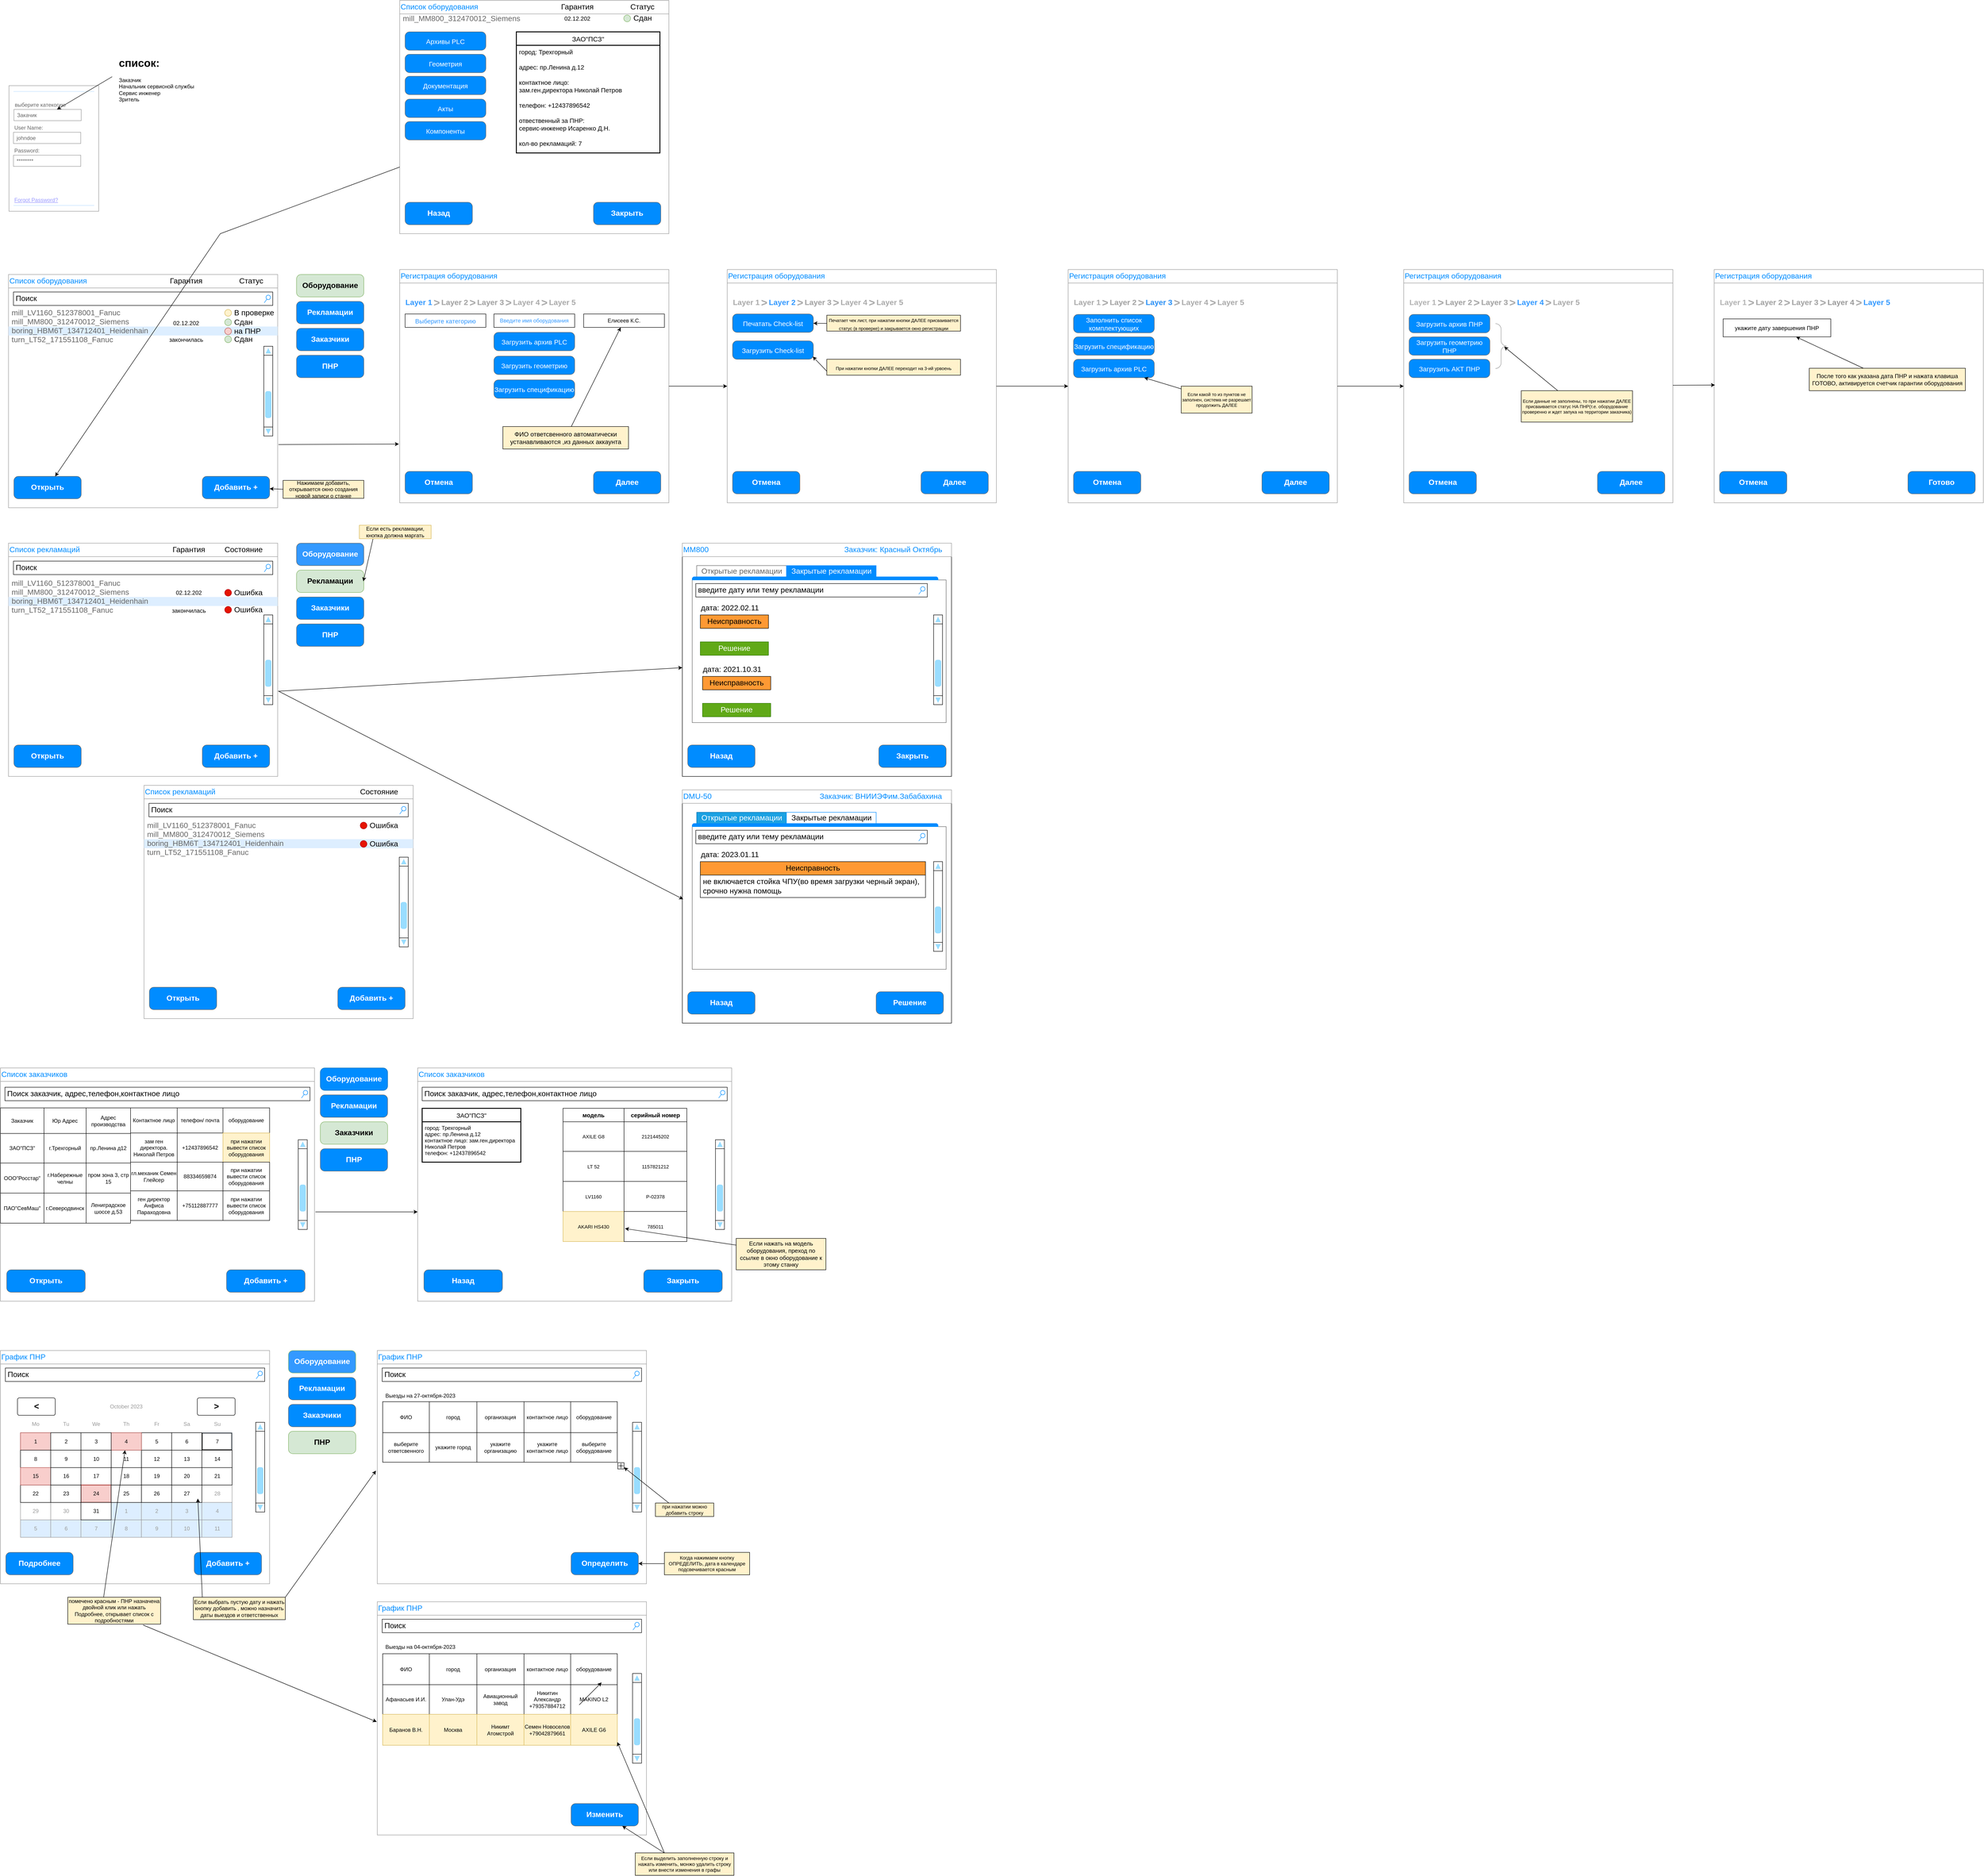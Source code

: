 <mxfile version="20.8.16" type="device"><diagram name="Page-1" id="c4acf3e9-155e-7222-9cf6-157b1a14988f"><mxGraphModel dx="1775" dy="3527" grid="1" gridSize="10" guides="1" tooltips="1" connect="1" arrows="1" fold="1" page="1" pageScale="1" pageWidth="3300" pageHeight="2339" background="none" math="0" shadow="0"><root><mxCell id="0"/><mxCell id="1" parent="0"/><mxCell id="9wCKa1uM1EFbgLvBQ5lc-8" value="" style="strokeWidth=1;shadow=0;dashed=0;align=center;html=1;shape=mxgraph.mockup.forms.rrect;rSize=0;strokeColor=#999999;fillColor=#ffffff;" parent="1" vertex="1"><mxGeometry x="59" y="-20" width="200" height="280" as="geometry"/></mxCell><mxCell id="9wCKa1uM1EFbgLvBQ5lc-10" value="" style="shape=line;strokeColor=#ddeeff;strokeWidth=2;html=1;resizeWidth=1;" parent="9wCKa1uM1EFbgLvBQ5lc-8" vertex="1"><mxGeometry width="180" height="10" relative="1" as="geometry"><mxPoint x="10" y="8" as="offset"/></mxGeometry></mxCell><mxCell id="9wCKa1uM1EFbgLvBQ5lc-11" value="User Name:" style="strokeWidth=1;shadow=0;dashed=0;align=center;html=1;shape=mxgraph.mockup.forms.anchor;fontSize=12;fontColor=#666666;align=left;resizeWidth=1;spacingLeft=0;" parent="9wCKa1uM1EFbgLvBQ5lc-8" vertex="1"><mxGeometry width="100" height="20" relative="1" as="geometry"><mxPoint x="10" y="84" as="offset"/></mxGeometry></mxCell><mxCell id="9wCKa1uM1EFbgLvBQ5lc-12" value="johndoe" style="strokeWidth=1;shadow=0;dashed=0;align=center;html=1;shape=mxgraph.mockup.forms.rrect;rSize=0;strokeColor=#999999;fontColor=#666666;align=left;spacingLeft=5;resizeWidth=1;" parent="9wCKa1uM1EFbgLvBQ5lc-8" vertex="1"><mxGeometry width="150" height="25" relative="1" as="geometry"><mxPoint x="10" y="104" as="offset"/></mxGeometry></mxCell><mxCell id="9wCKa1uM1EFbgLvBQ5lc-13" value="Password:" style="strokeWidth=1;shadow=0;dashed=0;align=center;html=1;shape=mxgraph.mockup.forms.anchor;fontSize=12;fontColor=#666666;align=left;resizeWidth=1;spacingLeft=0;" parent="9wCKa1uM1EFbgLvBQ5lc-8" vertex="1"><mxGeometry width="100" height="20" relative="1" as="geometry"><mxPoint x="10" y="135" as="offset"/></mxGeometry></mxCell><mxCell id="9wCKa1uM1EFbgLvBQ5lc-14" value="********" style="strokeWidth=1;shadow=0;dashed=0;align=center;html=1;shape=mxgraph.mockup.forms.rrect;rSize=0;strokeColor=#999999;fontColor=#666666;align=left;spacingLeft=5;resizeWidth=1;" parent="9wCKa1uM1EFbgLvBQ5lc-8" vertex="1"><mxGeometry width="150" height="25" relative="1" as="geometry"><mxPoint x="10" y="155" as="offset"/></mxGeometry></mxCell><mxCell id="9wCKa1uM1EFbgLvBQ5lc-16" value="Forgot Password?" style="strokeWidth=1;shadow=0;dashed=0;align=center;html=1;shape=mxgraph.mockup.forms.anchor;fontSize=12;fontColor=#9999ff;align=left;spacingLeft=0;fontStyle=4;resizeWidth=1;" parent="9wCKa1uM1EFbgLvBQ5lc-8" vertex="1"><mxGeometry y="1" width="150" height="20" relative="1" as="geometry"><mxPoint x="10" y="-35" as="offset"/></mxGeometry></mxCell><mxCell id="9wCKa1uM1EFbgLvBQ5lc-17" value="" style="shape=line;strokeColor=#ddeeff;strokeWidth=2;html=1;resizeWidth=1;" parent="9wCKa1uM1EFbgLvBQ5lc-8" vertex="1"><mxGeometry y="1" width="180" height="10" relative="1" as="geometry"><mxPoint x="10" y="-18" as="offset"/></mxGeometry></mxCell><mxCell id="CFzmIpk0u15Q3lnO471U-3" value="Оборудование" style="strokeWidth=1;shadow=0;dashed=0;align=center;html=1;shape=mxgraph.mockup.buttons.button;strokeColor=#82b366;mainText=;buttonStyle=round;fontSize=17;fontStyle=1;fillColor=#d5e8d4;whiteSpace=wrap;" parent="1" vertex="1"><mxGeometry x="700" y="401" width="150" height="50" as="geometry"/></mxCell><mxCell id="CFzmIpk0u15Q3lnO471U-4" value="Рекламации" style="strokeWidth=1;shadow=0;dashed=0;align=center;html=1;shape=mxgraph.mockup.buttons.button;strokeColor=#666666;fontColor=#ffffff;mainText=;buttonStyle=round;fontSize=17;fontStyle=1;fillColor=#008cff;whiteSpace=wrap;" parent="1" vertex="1"><mxGeometry x="700" y="461" width="150" height="50" as="geometry"/></mxCell><mxCell id="CFzmIpk0u15Q3lnO471U-5" value="Заказчики" style="strokeWidth=1;shadow=0;dashed=0;align=center;html=1;shape=mxgraph.mockup.buttons.button;strokeColor=#666666;fontColor=#ffffff;mainText=;buttonStyle=round;fontSize=17;fontStyle=1;fillColor=#008cff;whiteSpace=wrap;" parent="1" vertex="1"><mxGeometry x="700" y="521" width="150" height="50" as="geometry"/></mxCell><mxCell id="CFzmIpk0u15Q3lnO471U-6" value="ПНР" style="strokeWidth=1;shadow=0;dashed=0;align=center;html=1;shape=mxgraph.mockup.buttons.button;strokeColor=#666666;fontColor=#ffffff;mainText=;buttonStyle=round;fontSize=17;fontStyle=1;fillColor=#008cff;whiteSpace=wrap;" parent="1" vertex="1"><mxGeometry x="700" y="581" width="150" height="50" as="geometry"/></mxCell><mxCell id="CFzmIpk0u15Q3lnO471U-9" value="Закачик" style="strokeWidth=1;shadow=0;dashed=0;align=center;html=1;shape=mxgraph.mockup.forms.rrect;rSize=0;strokeColor=#999999;fontColor=#666666;align=left;spacingLeft=5;resizeWidth=1;" parent="1" vertex="1"><mxGeometry x="70" y="33" width="150" height="25" as="geometry"/></mxCell><mxCell id="CFzmIpk0u15Q3lnO471U-10" value="выберите катекогию" style="strokeWidth=1;shadow=0;dashed=0;align=center;html=1;shape=mxgraph.mockup.forms.anchor;fontSize=12;fontColor=#666666;align=left;resizeWidth=1;spacingLeft=0;" parent="1" vertex="1"><mxGeometry x="70" y="13" width="100" height="20" as="geometry"/></mxCell><mxCell id="CFzmIpk0u15Q3lnO471U-12" value="&lt;h1&gt;список:&lt;/h1&gt;&lt;div&gt;Заказчик&lt;/div&gt;&lt;div&gt;Начальник сервисной службы&lt;/div&gt;&lt;div&gt;Сервис инженер&lt;/div&gt;&lt;div&gt;Зритель&lt;/div&gt;" style="text;html=1;strokeColor=none;fillColor=none;spacing=5;spacingTop=-20;whiteSpace=wrap;overflow=hidden;rounded=0;" parent="1" vertex="1"><mxGeometry x="299" y="-90" width="190" height="120" as="geometry"/></mxCell><mxCell id="CFzmIpk0u15Q3lnO471U-13" value="" style="endArrow=classic;html=1;rounded=0;" parent="1" target="CFzmIpk0u15Q3lnO471U-9" edge="1"><mxGeometry width="50" height="50" relative="1" as="geometry"><mxPoint x="289" y="-40" as="sourcePoint"/><mxPoint x="789" y="250" as="targetPoint"/></mxGeometry></mxCell><mxCell id="CFzmIpk0u15Q3lnO471U-18" value="" style="strokeWidth=1;shadow=0;dashed=0;align=center;html=1;shape=mxgraph.mockup.forms.rrect;rSize=0;strokeColor=#999999;fillColor=#ffffff;" parent="1" vertex="1"><mxGeometry x="58" y="401" width="600" height="520" as="geometry"/></mxCell><mxCell id="CFzmIpk0u15Q3lnO471U-19" value="Список оборудования" style="strokeWidth=1;shadow=0;dashed=0;align=left;html=1;shape=mxgraph.mockup.forms.rrect;rSize=0;strokeColor=#999999;fontColor=#008cff;fontSize=17;fillColor=#ffffff;resizeWidth=1;" parent="CFzmIpk0u15Q3lnO471U-18" vertex="1"><mxGeometry width="600" height="30" relative="1" as="geometry"/></mxCell><mxCell id="CFzmIpk0u15Q3lnO471U-20" value="mill_LV1160_512378001_Fanuc" style="strokeWidth=1;shadow=0;dashed=0;align=center;html=1;shape=mxgraph.mockup.forms.anchor;fontSize=17;fontColor=#666666;align=left;spacingLeft=5;resizeWidth=1;" parent="CFzmIpk0u15Q3lnO471U-18" vertex="1"><mxGeometry width="600" height="20" relative="1" as="geometry"><mxPoint y="76" as="offset"/></mxGeometry></mxCell><mxCell id="CFzmIpk0u15Q3lnO471U-21" value="mill_MM800_312470012_Siemens" style="strokeWidth=1;shadow=0;dashed=0;align=center;html=1;shape=mxgraph.mockup.forms.anchor;fontSize=17;fontColor=#666666;align=left;spacingLeft=5;resizeWidth=1;" parent="CFzmIpk0u15Q3lnO471U-18" vertex="1"><mxGeometry width="600" height="20" relative="1" as="geometry"><mxPoint y="96" as="offset"/></mxGeometry></mxCell><mxCell id="CFzmIpk0u15Q3lnO471U-22" value="boring_HBM6T_134712401_Heidenhain" style="strokeWidth=1;shadow=0;dashed=0;align=center;html=1;shape=mxgraph.mockup.forms.rrect;rSize=0;fontSize=17;fontColor=#666666;align=left;spacingLeft=5;fillColor=#ddeeff;strokeColor=none;resizeWidth=1;" parent="CFzmIpk0u15Q3lnO471U-18" vertex="1"><mxGeometry width="600" height="20" relative="1" as="geometry"><mxPoint y="116" as="offset"/></mxGeometry></mxCell><mxCell id="CFzmIpk0u15Q3lnO471U-23" value="turn_LT52_171551108_Fanuc" style="strokeWidth=1;shadow=0;dashed=0;align=center;html=1;shape=mxgraph.mockup.forms.anchor;fontSize=17;fontColor=#666666;align=left;spacingLeft=5;resizeWidth=1;" parent="CFzmIpk0u15Q3lnO471U-18" vertex="1"><mxGeometry width="600" height="20" relative="1" as="geometry"><mxPoint y="136" as="offset"/></mxGeometry></mxCell><mxCell id="CFzmIpk0u15Q3lnO471U-24" value="Открыть" style="strokeWidth=1;shadow=0;dashed=0;align=center;html=1;shape=mxgraph.mockup.buttons.button;strokeColor=#666666;fontColor=#ffffff;mainText=;buttonStyle=round;fontSize=17;fontStyle=1;fillColor=#008cff;whiteSpace=wrap;" parent="CFzmIpk0u15Q3lnO471U-18" vertex="1"><mxGeometry x="12" y="450" width="150" height="50" as="geometry"/></mxCell><mxCell id="CFzmIpk0u15Q3lnO471U-25" value="Добавить +" style="strokeWidth=1;shadow=0;dashed=0;align=center;html=1;shape=mxgraph.mockup.buttons.button;strokeColor=#666666;fontColor=#ffffff;mainText=;buttonStyle=round;fontSize=17;fontStyle=1;fillColor=#008cff;whiteSpace=wrap;" parent="CFzmIpk0u15Q3lnO471U-18" vertex="1"><mxGeometry x="432" y="450" width="150" height="50" as="geometry"/></mxCell><mxCell id="CFzmIpk0u15Q3lnO471U-38" value="&lt;font style=&quot;font-size: 17px;&quot;&gt;Статус&lt;/font&gt;" style="text;html=1;strokeColor=none;fillColor=none;align=center;verticalAlign=middle;whiteSpace=wrap;rounded=0;" parent="CFzmIpk0u15Q3lnO471U-18" vertex="1"><mxGeometry x="511" width="60" height="30" as="geometry"/></mxCell><mxCell id="CFzmIpk0u15Q3lnO471U-39" value="В проверке" style="shape=ellipse;fillColor=#fff2cc;strokeColor=#d6b656;html=1;align=left;spacingLeft=4;fontSize=17;labelPosition=right;shadow=0;" parent="CFzmIpk0u15Q3lnO471U-18" vertex="1"><mxGeometry x="482" y="78" width="15" height="15" as="geometry"/></mxCell><mxCell id="CFzmIpk0u15Q3lnO471U-59" value="Поиск" style="strokeWidth=1;shadow=0;dashed=0;align=center;html=1;shape=mxgraph.mockup.forms.searchBox;mainText=;strokeColor2=#008cff;fontSize=17;align=left;spacingLeft=3;fillStyle=auto;" parent="CFzmIpk0u15Q3lnO471U-18" vertex="1"><mxGeometry x="11" y="39" width="578" height="30" as="geometry"/></mxCell><mxCell id="CFzmIpk0u15Q3lnO471U-162" value="" style="verticalLabelPosition=bottom;shadow=0;dashed=0;align=center;html=1;verticalAlign=top;strokeWidth=1;shape=mxgraph.mockup.navigation.scrollBar;barPos=20;fillColor2=#99ddff;strokeColor2=none;direction=north;fillStyle=auto;fontSize=17;" parent="CFzmIpk0u15Q3lnO471U-18" vertex="1"><mxGeometry x="569" y="160" width="20" height="200" as="geometry"/></mxCell><mxCell id="wwa3-5JlHgT_U5WHp7YM-303" value="&lt;font style=&quot;font-size: 17px;&quot;&gt;Гарантия&lt;/font&gt;" style="text;html=1;strokeColor=none;fillColor=none;align=center;verticalAlign=middle;whiteSpace=wrap;rounded=0;" vertex="1" parent="CFzmIpk0u15Q3lnO471U-18"><mxGeometry x="352" width="88" height="30" as="geometry"/></mxCell><mxCell id="wwa3-5JlHgT_U5WHp7YM-310" value="02.12.202" style="text;html=1;strokeColor=none;fillColor=none;align=center;verticalAlign=middle;whiteSpace=wrap;rounded=0;fontSize=13;fontColor=#000000;" vertex="1" parent="CFzmIpk0u15Q3lnO471U-18"><mxGeometry x="366" y="93" width="60" height="30" as="geometry"/></mxCell><mxCell id="wwa3-5JlHgT_U5WHp7YM-311" value="закончилась" style="text;html=1;strokeColor=none;fillColor=none;align=center;verticalAlign=middle;whiteSpace=wrap;rounded=0;fontSize=13;fontColor=#000000;" vertex="1" parent="CFzmIpk0u15Q3lnO471U-18"><mxGeometry x="366" y="130" width="60" height="30" as="geometry"/></mxCell><mxCell id="CFzmIpk0u15Q3lnO471U-40" value="Сдан" style="shape=ellipse;fillColor=#d5e8d4;strokeColor=#82b366;html=1;align=left;spacingLeft=4;fontSize=17;labelPosition=right;shadow=0;" parent="1" vertex="1"><mxGeometry x="540" y="500" width="15" height="15" as="geometry"/></mxCell><mxCell id="CFzmIpk0u15Q3lnO471U-41" value="на ПНР" style="shape=ellipse;fillColor=#f8cecc;strokeColor=#b85450;html=1;align=left;spacingLeft=4;fontSize=17;labelPosition=right;shadow=0;" parent="1" vertex="1"><mxGeometry x="540" y="520" width="15" height="15" as="geometry"/></mxCell><mxCell id="CFzmIpk0u15Q3lnO471U-42" value="Сдан" style="shape=ellipse;fillColor=#d5e8d4;strokeColor=#82b366;html=1;align=left;spacingLeft=4;fontSize=17;labelPosition=right;shadow=0;" parent="1" vertex="1"><mxGeometry x="540" y="538" width="15" height="15" as="geometry"/></mxCell><mxCell id="CFzmIpk0u15Q3lnO471U-43" value="" style="strokeWidth=1;shadow=0;dashed=0;align=center;html=1;shape=mxgraph.mockup.forms.rrect;rSize=0;strokeColor=#999999;fillColor=#ffffff;" parent="1" vertex="1"><mxGeometry x="58" y="1000" width="600" height="520" as="geometry"/></mxCell><mxCell id="CFzmIpk0u15Q3lnO471U-44" value="Список рекламаций" style="strokeWidth=1;shadow=0;dashed=0;align=left;html=1;shape=mxgraph.mockup.forms.rrect;rSize=0;strokeColor=#999999;fontColor=#008cff;fontSize=17;fillColor=#ffffff;resizeWidth=1;" parent="CFzmIpk0u15Q3lnO471U-43" vertex="1"><mxGeometry width="600" height="30" relative="1" as="geometry"/></mxCell><mxCell id="CFzmIpk0u15Q3lnO471U-49" value="Открыть" style="strokeWidth=1;shadow=0;dashed=0;align=center;html=1;shape=mxgraph.mockup.buttons.button;strokeColor=#666666;fontColor=#ffffff;mainText=;buttonStyle=round;fontSize=17;fontStyle=1;fillColor=#008cff;whiteSpace=wrap;" parent="CFzmIpk0u15Q3lnO471U-43" vertex="1"><mxGeometry x="12" y="450" width="150" height="50" as="geometry"/></mxCell><mxCell id="CFzmIpk0u15Q3lnO471U-50" value="Добавить +" style="strokeWidth=1;shadow=0;dashed=0;align=center;html=1;shape=mxgraph.mockup.buttons.button;strokeColor=#666666;fontColor=#ffffff;mainText=;buttonStyle=round;fontSize=17;fontStyle=1;fillColor=#008cff;whiteSpace=wrap;" parent="CFzmIpk0u15Q3lnO471U-43" vertex="1"><mxGeometry x="432" y="450" width="150" height="50" as="geometry"/></mxCell><mxCell id="CFzmIpk0u15Q3lnO471U-82" value="Поиск" style="strokeWidth=1;shadow=0;dashed=0;align=center;html=1;shape=mxgraph.mockup.forms.searchBox;mainText=;strokeColor2=#008cff;fontSize=17;align=left;spacingLeft=3;fillStyle=auto;" parent="CFzmIpk0u15Q3lnO471U-43" vertex="1"><mxGeometry x="11" y="40" width="578" height="30" as="geometry"/></mxCell><mxCell id="CFzmIpk0u15Q3lnO471U-119" value="mill_LV1160_512378001_Fanuc" style="strokeWidth=1;shadow=0;dashed=0;align=center;html=1;shape=mxgraph.mockup.forms.anchor;fontSize=17;fontColor=#666666;align=left;spacingLeft=5;resizeWidth=1;" parent="CFzmIpk0u15Q3lnO471U-43" vertex="1"><mxGeometry y="80" width="600" height="20" as="geometry"/></mxCell><mxCell id="CFzmIpk0u15Q3lnO471U-120" value="mill_MM800_312470012_Siemens" style="strokeWidth=1;shadow=0;dashed=0;align=center;html=1;shape=mxgraph.mockup.forms.anchor;fontSize=17;fontColor=#666666;align=left;spacingLeft=5;resizeWidth=1;" parent="CFzmIpk0u15Q3lnO471U-43" vertex="1"><mxGeometry y="100" width="600" height="20" as="geometry"/></mxCell><mxCell id="CFzmIpk0u15Q3lnO471U-121" value="boring_HBM6T_134712401_Heidenhain" style="strokeWidth=1;shadow=0;dashed=0;align=center;html=1;shape=mxgraph.mockup.forms.rrect;rSize=0;fontSize=17;fontColor=#666666;align=left;spacingLeft=5;fillColor=#ddeeff;strokeColor=none;resizeWidth=1;" parent="CFzmIpk0u15Q3lnO471U-43" vertex="1"><mxGeometry y="120" width="600" height="20" as="geometry"/></mxCell><mxCell id="CFzmIpk0u15Q3lnO471U-122" value="turn_LT52_171551108_Fanuc" style="strokeWidth=1;shadow=0;dashed=0;align=center;html=1;shape=mxgraph.mockup.forms.anchor;fontSize=17;fontColor=#666666;align=left;spacingLeft=5;resizeWidth=1;" parent="CFzmIpk0u15Q3lnO471U-43" vertex="1"><mxGeometry y="140" width="600" height="20" as="geometry"/></mxCell><mxCell id="CFzmIpk0u15Q3lnO471U-123" value="&lt;font color=&quot;#000000&quot;&gt;Ошибка&lt;/font&gt;" style="shape=ellipse;fillColor=#e51400;strokeColor=#B20000;html=1;align=left;spacingLeft=4;fontSize=17;labelPosition=right;shadow=0;fontColor=#ffffff;" parent="CFzmIpk0u15Q3lnO471U-43" vertex="1"><mxGeometry x="482" y="103" width="15" height="15" as="geometry"/></mxCell><mxCell id="CFzmIpk0u15Q3lnO471U-125" value="&lt;font color=&quot;#000000&quot;&gt;Ошибка&lt;/font&gt;" style="shape=ellipse;fillColor=#e51400;strokeColor=#B20000;html=1;align=left;spacingLeft=4;fontSize=17;labelPosition=right;shadow=0;fontColor=#ffffff;" parent="CFzmIpk0u15Q3lnO471U-43" vertex="1"><mxGeometry x="482" y="141" width="15" height="15" as="geometry"/></mxCell><mxCell id="CFzmIpk0u15Q3lnO471U-161" value="" style="verticalLabelPosition=bottom;shadow=0;dashed=0;align=center;html=1;verticalAlign=top;strokeWidth=1;shape=mxgraph.mockup.navigation.scrollBar;barPos=20;fillColor2=#99ddff;strokeColor2=none;direction=north;fillStyle=auto;fontSize=17;" parent="CFzmIpk0u15Q3lnO471U-43" vertex="1"><mxGeometry x="569" y="160" width="20" height="200" as="geometry"/></mxCell><mxCell id="j62LWXEubyh44djBq65O-1" value="&lt;font style=&quot;font-size: 17px;&quot;&gt;Состояние&lt;/font&gt;" style="text;html=1;strokeColor=none;fillColor=none;align=center;verticalAlign=middle;whiteSpace=wrap;rounded=0;" parent="CFzmIpk0u15Q3lnO471U-43" vertex="1"><mxGeometry x="480" width="88" height="30" as="geometry"/></mxCell><mxCell id="wwa3-5JlHgT_U5WHp7YM-312" value="02.12.202" style="text;html=1;strokeColor=none;fillColor=none;align=center;verticalAlign=middle;whiteSpace=wrap;rounded=0;fontSize=13;fontColor=#000000;" vertex="1" parent="CFzmIpk0u15Q3lnO471U-43"><mxGeometry x="372" y="95" width="60" height="30" as="geometry"/></mxCell><mxCell id="wwa3-5JlHgT_U5WHp7YM-313" value="закончилась" style="text;html=1;strokeColor=none;fillColor=none;align=center;verticalAlign=middle;whiteSpace=wrap;rounded=0;fontSize=13;fontColor=#000000;" vertex="1" parent="CFzmIpk0u15Q3lnO471U-43"><mxGeometry x="372" y="135" width="60" height="30" as="geometry"/></mxCell><mxCell id="wwa3-5JlHgT_U5WHp7YM-314" value="&lt;font style=&quot;font-size: 17px;&quot;&gt;Гарантия&lt;/font&gt;" style="text;html=1;strokeColor=none;fillColor=none;align=center;verticalAlign=middle;whiteSpace=wrap;rounded=0;" vertex="1" parent="CFzmIpk0u15Q3lnO471U-43"><mxGeometry x="358" width="88" height="30" as="geometry"/></mxCell><mxCell id="CFzmIpk0u15Q3lnO471U-53" value="Оборудование" style="strokeWidth=1;shadow=0;dashed=0;align=center;html=1;shape=mxgraph.mockup.buttons.button;strokeColor=#666666;fontColor=#ffffff;mainText=;buttonStyle=round;fontSize=17;fontStyle=1;fillColor=#3399FF;whiteSpace=wrap;fillStyle=auto;" parent="1" vertex="1"><mxGeometry x="700" y="1000" width="150" height="50" as="geometry"/></mxCell><mxCell id="CFzmIpk0u15Q3lnO471U-54" value="Рекламации" style="strokeWidth=1;shadow=0;dashed=0;align=center;html=1;shape=mxgraph.mockup.buttons.button;strokeColor=#82b366;mainText=;buttonStyle=round;fontSize=17;fontStyle=1;fillColor=#d5e8d4;whiteSpace=wrap;" parent="1" vertex="1"><mxGeometry x="700" y="1060" width="150" height="50" as="geometry"/></mxCell><mxCell id="CFzmIpk0u15Q3lnO471U-55" value="Заказчики" style="strokeWidth=1;shadow=0;dashed=0;align=center;html=1;shape=mxgraph.mockup.buttons.button;strokeColor=#666666;fontColor=#ffffff;mainText=;buttonStyle=round;fontSize=17;fontStyle=1;fillColor=#008cff;whiteSpace=wrap;" parent="1" vertex="1"><mxGeometry x="700" y="1120" width="150" height="50" as="geometry"/></mxCell><mxCell id="CFzmIpk0u15Q3lnO471U-56" value="ПНР" style="strokeWidth=1;shadow=0;dashed=0;align=center;html=1;shape=mxgraph.mockup.buttons.button;strokeColor=#666666;fontColor=#ffffff;mainText=;buttonStyle=round;fontSize=17;fontStyle=1;fillColor=#008cff;whiteSpace=wrap;" parent="1" vertex="1"><mxGeometry x="700" y="1180" width="150" height="50" as="geometry"/></mxCell><mxCell id="CFzmIpk0u15Q3lnO471U-70" value="" style="strokeWidth=1;shadow=0;dashed=0;align=center;html=1;shape=mxgraph.mockup.forms.rrect;rSize=0;" parent="1" vertex="1"><mxGeometry x="1560" y="1000" width="600" height="520" as="geometry"/></mxCell><mxCell id="CFzmIpk0u15Q3lnO471U-71" value="ММ800&amp;nbsp; &amp;nbsp; &amp;nbsp; &amp;nbsp; &amp;nbsp; &amp;nbsp; &amp;nbsp; &amp;nbsp; &amp;nbsp; &amp;nbsp; &amp;nbsp; &amp;nbsp; &amp;nbsp; &amp;nbsp; &amp;nbsp; &amp;nbsp; &amp;nbsp; &amp;nbsp; &amp;nbsp; &amp;nbsp; &amp;nbsp; &amp;nbsp; &amp;nbsp; &amp;nbsp; &amp;nbsp; &amp;nbsp; &amp;nbsp; &amp;nbsp; &amp;nbsp; &amp;nbsp; &amp;nbsp; &amp;nbsp; Заказчик: Красный Октябрь" style="strokeWidth=1;shadow=0;dashed=0;align=left;html=1;shape=mxgraph.mockup.forms.rrect;rSize=0;strokeColor=#999999;fontColor=#008cff;fontSize=17;fillColor=#ffffff;resizeWidth=1;" parent="CFzmIpk0u15Q3lnO471U-70" vertex="1"><mxGeometry width="600" height="30" relative="1" as="geometry"/></mxCell><mxCell id="CFzmIpk0u15Q3lnO471U-72" value="Назад" style="strokeWidth=1;shadow=0;dashed=0;align=center;html=1;shape=mxgraph.mockup.buttons.button;strokeColor=#666666;fontColor=#ffffff;mainText=;buttonStyle=round;fontSize=17;fontStyle=1;fillColor=#008cff;whiteSpace=wrap;" parent="CFzmIpk0u15Q3lnO471U-70" vertex="1"><mxGeometry x="12" y="450" width="150" height="50" as="geometry"/></mxCell><mxCell id="CFzmIpk0u15Q3lnO471U-74" value="" style="strokeWidth=1;shadow=0;dashed=0;align=center;html=1;shape=mxgraph.mockup.containers.marginRect2;rectMarginTop=32;strokeColor=#666666;gradientColor=none;fillStyle=auto;fontSize=17;" parent="CFzmIpk0u15Q3lnO471U-70" vertex="1"><mxGeometry x="22" y="50" width="566" height="350" as="geometry"/></mxCell><mxCell id="CFzmIpk0u15Q3lnO471U-75" value="Открытые рекламации" style="strokeColor=inherit;fillColor=inherit;gradientColor=inherit;strokeWidth=1;shadow=0;dashed=0;align=center;html=1;shape=mxgraph.mockup.containers.rrect;rSize=0;fontSize=17;fontColor=#666666;gradientColor=none;fillStyle=auto;" parent="CFzmIpk0u15Q3lnO471U-74" vertex="1"><mxGeometry width="200" height="25" relative="1" as="geometry"><mxPoint x="10" as="offset"/></mxGeometry></mxCell><mxCell id="CFzmIpk0u15Q3lnO471U-76" value="" style="strokeWidth=1;shadow=0;dashed=0;align=center;html=1;shape=mxgraph.mockup.containers.topButton;rSize=5;strokeColor=#008cff;fillColor=#008cff;gradientColor=none;resizeWidth=1;movable=0;deletable=1;fillStyle=auto;fontSize=17;" parent="CFzmIpk0u15Q3lnO471U-74" vertex="1"><mxGeometry width="548" height="7" relative="1" as="geometry"><mxPoint y="25" as="offset"/></mxGeometry></mxCell><mxCell id="CFzmIpk0u15Q3lnO471U-77" value="Закрытые рекламации" style="strokeWidth=1;shadow=0;dashed=0;align=center;html=1;shape=mxgraph.mockup.containers.rrect;rSize=0;fontSize=17;fontColor=#ffffff;strokeColor=#008cff;fillColor=#008cff;fillStyle=auto;" parent="CFzmIpk0u15Q3lnO471U-74" vertex="1"><mxGeometry width="200" height="25" relative="1" as="geometry"><mxPoint x="232" y="50" as="offset"/></mxGeometry></mxCell><mxCell id="CFzmIpk0u15Q3lnO471U-78" value="" style="strokeWidth=1;shadow=0;dashed=0;align=center;html=1;shape=mxgraph.mockup.containers.marginRect2;rectMarginTop=32;strokeColor=#666666;gradientColor=none;fillStyle=auto;fontSize=17;" parent="CFzmIpk0u15Q3lnO471U-74" vertex="1"><mxGeometry width="566" height="350" as="geometry"/></mxCell><mxCell id="CFzmIpk0u15Q3lnO471U-79" value="Открытые рекламации" style="strokeColor=inherit;fillColor=inherit;gradientColor=inherit;strokeWidth=1;shadow=0;dashed=0;align=center;html=1;shape=mxgraph.mockup.containers.rrect;rSize=0;fontSize=17;fontColor=#666666;gradientColor=none;fillStyle=auto;" parent="CFzmIpk0u15Q3lnO471U-78" vertex="1"><mxGeometry width="200" height="25" relative="1" as="geometry"><mxPoint x="10" as="offset"/></mxGeometry></mxCell><mxCell id="CFzmIpk0u15Q3lnO471U-80" value="" style="strokeWidth=1;shadow=0;dashed=0;align=center;html=1;shape=mxgraph.mockup.containers.topButton;rSize=5;strokeColor=#008cff;fillColor=#008cff;gradientColor=none;resizeWidth=1;movable=0;deletable=1;fillStyle=auto;fontSize=17;" parent="CFzmIpk0u15Q3lnO471U-78" vertex="1"><mxGeometry width="548" height="7" relative="1" as="geometry"><mxPoint y="25" as="offset"/></mxGeometry></mxCell><mxCell id="CFzmIpk0u15Q3lnO471U-130" value="введите дату или тему рекламации" style="strokeWidth=1;shadow=0;dashed=0;align=center;html=1;shape=mxgraph.mockup.forms.searchBox;mainText=;strokeColor2=#008cff;fontSize=17;align=left;spacingLeft=3;fillStyle=auto;" parent="CFzmIpk0u15Q3lnO471U-78" vertex="1"><mxGeometry x="8" y="40" width="516" height="30" as="geometry"/></mxCell><mxCell id="CFzmIpk0u15Q3lnO471U-131" value="дата: 2022.02.11" style="text;html=1;strokeColor=none;fillColor=none;align=center;verticalAlign=middle;whiteSpace=wrap;rounded=0;fontSize=17;fontColor=#000000;" parent="CFzmIpk0u15Q3lnO471U-78" vertex="1"><mxGeometry x="13" y="80" width="142" height="30" as="geometry"/></mxCell><mxCell id="CFzmIpk0u15Q3lnO471U-133" value="Неисправность" style="swimlane;fontStyle=0;childLayout=stackLayout;horizontal=1;startSize=30;horizontalStack=0;resizeParent=1;resizeParentMax=0;resizeLast=0;collapsible=1;marginBottom=0;whiteSpace=wrap;html=1;fillStyle=auto;fontSize=17;fontColor=#000000;fillColor=#FF9933;align=center;" parent="CFzmIpk0u15Q3lnO471U-78" vertex="1" collapsed="1"><mxGeometry x="18" y="110" width="152" height="30" as="geometry"><mxRectangle x="18" y="110" width="502" height="60" as="alternateBounds"/></mxGeometry></mxCell><mxCell id="CFzmIpk0u15Q3lnO471U-134" value="сбился счетчик магазина, не выходит вдомашнюю позицию" style="text;strokeColor=none;fillColor=none;align=left;verticalAlign=middle;spacingLeft=4;spacingRight=4;overflow=hidden;points=[[0,0.5],[1,0.5]];portConstraint=eastwest;rotatable=0;whiteSpace=wrap;html=1;fontSize=17;fontColor=#000000;" parent="CFzmIpk0u15Q3lnO471U-133" vertex="1"><mxGeometry y="30" width="502" height="30" as="geometry"/></mxCell><mxCell id="CFzmIpk0u15Q3lnO471U-153" value="Решение" style="swimlane;fontStyle=0;childLayout=stackLayout;horizontal=1;startSize=30;horizontalStack=0;resizeParent=1;resizeParentMax=0;resizeLast=0;collapsible=1;marginBottom=0;whiteSpace=wrap;html=1;fillStyle=auto;fontSize=17;fillColor=#60a917;align=center;strokeColor=#2D7600;fontColor=#ffffff;" parent="CFzmIpk0u15Q3lnO471U-78" vertex="1" collapsed="1"><mxGeometry x="18" y="170" width="152" height="30" as="geometry"><mxRectangle x="18" y="170" width="502" height="60" as="alternateBounds"/></mxGeometry></mxCell><mxCell id="CFzmIpk0u15Q3lnO471U-154" value="в меню настройки-&amp;gt; данные : обнулите параметр D62=0" style="text;strokeColor=none;fillColor=none;align=left;verticalAlign=middle;spacingLeft=4;spacingRight=4;overflow=hidden;points=[[0,0.5],[1,0.5]];portConstraint=eastwest;rotatable=0;whiteSpace=wrap;html=1;fontSize=17;fontColor=#000000;" parent="CFzmIpk0u15Q3lnO471U-153" vertex="1"><mxGeometry y="30" width="502" height="30" as="geometry"/></mxCell><mxCell id="CFzmIpk0u15Q3lnO471U-155" value="дата: 2021.10.31" style="text;html=1;strokeColor=none;fillColor=none;align=center;verticalAlign=middle;whiteSpace=wrap;rounded=0;fontSize=17;fontColor=#000000;" parent="CFzmIpk0u15Q3lnO471U-78" vertex="1"><mxGeometry x="18" y="217" width="142" height="30" as="geometry"/></mxCell><mxCell id="CFzmIpk0u15Q3lnO471U-156" value="Неисправность" style="swimlane;fontStyle=0;childLayout=stackLayout;horizontal=1;startSize=30;horizontalStack=0;resizeParent=1;resizeParentMax=0;resizeLast=0;collapsible=1;marginBottom=0;whiteSpace=wrap;html=1;fillStyle=auto;fontSize=17;fontColor=#000000;fillColor=#FF9933;align=center;" parent="CFzmIpk0u15Q3lnO471U-78" vertex="1" collapsed="1"><mxGeometry x="23" y="247" width="152" height="30" as="geometry"><mxRectangle x="18" y="110" width="502" height="60" as="alternateBounds"/></mxGeometry></mxCell><mxCell id="CFzmIpk0u15Q3lnO471U-157" value="сбился счетчик магазина, не выходит вдомашнюю позицию" style="text;strokeColor=none;fillColor=none;align=left;verticalAlign=middle;spacingLeft=4;spacingRight=4;overflow=hidden;points=[[0,0.5],[1,0.5]];portConstraint=eastwest;rotatable=0;whiteSpace=wrap;html=1;fontSize=17;fontColor=#000000;" parent="CFzmIpk0u15Q3lnO471U-156" vertex="1"><mxGeometry y="30" width="502" height="30" as="geometry"/></mxCell><mxCell id="CFzmIpk0u15Q3lnO471U-158" value="Решение" style="swimlane;fontStyle=0;childLayout=stackLayout;horizontal=1;startSize=30;horizontalStack=0;resizeParent=1;resizeParentMax=0;resizeLast=0;collapsible=1;marginBottom=0;whiteSpace=wrap;html=1;fillStyle=auto;fontSize=17;fillColor=#60a917;align=center;strokeColor=#2D7600;fontColor=#ffffff;" parent="CFzmIpk0u15Q3lnO471U-78" vertex="1" collapsed="1"><mxGeometry x="23" y="307" width="152" height="30" as="geometry"><mxRectangle x="18" y="180" width="502" height="60" as="alternateBounds"/></mxGeometry></mxCell><mxCell id="CFzmIpk0u15Q3lnO471U-159" value="в меню настройки-&amp;gt; данные : обнулите параметр D62=0" style="text;strokeColor=none;fillColor=none;align=left;verticalAlign=middle;spacingLeft=4;spacingRight=4;overflow=hidden;points=[[0,0.5],[1,0.5]];portConstraint=eastwest;rotatable=0;whiteSpace=wrap;html=1;fontSize=17;fontColor=#000000;" parent="CFzmIpk0u15Q3lnO471U-158" vertex="1"><mxGeometry y="30" width="502" height="30" as="geometry"/></mxCell><mxCell id="CFzmIpk0u15Q3lnO471U-160" value="" style="verticalLabelPosition=bottom;shadow=0;dashed=0;align=center;html=1;verticalAlign=top;strokeWidth=1;shape=mxgraph.mockup.navigation.scrollBar;barPos=20;fillColor2=#99ddff;strokeColor2=none;direction=north;fillStyle=auto;fontSize=17;" parent="CFzmIpk0u15Q3lnO471U-78" vertex="1"><mxGeometry x="538" y="110" width="20" height="200" as="geometry"/></mxCell><mxCell id="CFzmIpk0u15Q3lnO471U-81" value="Закрытые рекламации" style="strokeWidth=1;shadow=0;dashed=0;align=center;html=1;shape=mxgraph.mockup.containers.rrect;rSize=0;fontSize=17;fontColor=#ffffff;strokeColor=#008cff;fillColor=#008cff;fillStyle=auto;" parent="CFzmIpk0u15Q3lnO471U-70" vertex="1"><mxGeometry width="200" height="25" relative="1" as="geometry"><mxPoint x="232" y="50" as="offset"/></mxGeometry></mxCell><mxCell id="j62LWXEubyh44djBq65O-511" value="Закрыть" style="strokeWidth=1;shadow=0;dashed=0;align=center;html=1;shape=mxgraph.mockup.buttons.button;strokeColor=#666666;fontColor=#ffffff;mainText=;buttonStyle=round;fontSize=17;fontStyle=1;fillColor=#008cff;whiteSpace=wrap;" parent="CFzmIpk0u15Q3lnO471U-70" vertex="1"><mxGeometry x="438" y="450" width="150" height="50" as="geometry"/></mxCell><mxCell id="RByomKpSLLa9Jz5ePIeu-26" value="" style="strokeWidth=1;shadow=0;dashed=0;align=center;html=1;shape=mxgraph.mockup.forms.rrect;rSize=0;" parent="1" vertex="1"><mxGeometry x="1560" y="1550" width="600" height="520" as="geometry"/></mxCell><mxCell id="RByomKpSLLa9Jz5ePIeu-27" value="DMU-50&amp;nbsp; &amp;nbsp; &amp;nbsp; &amp;nbsp; &amp;nbsp; &amp;nbsp; &amp;nbsp; &amp;nbsp; &amp;nbsp; &amp;nbsp; &amp;nbsp; &amp;nbsp; &amp;nbsp; &amp;nbsp; &amp;nbsp; &amp;nbsp; &amp;nbsp; &amp;nbsp; &amp;nbsp; &amp;nbsp; &amp;nbsp; &amp;nbsp; &amp;nbsp; &amp;nbsp; &amp;nbsp; &amp;nbsp;Заказчик: ВНИИЭФим.Забабахина" style="strokeWidth=1;shadow=0;dashed=0;align=left;html=1;shape=mxgraph.mockup.forms.rrect;rSize=0;strokeColor=#999999;fontColor=#008cff;fontSize=17;fillColor=#ffffff;resizeWidth=1;" parent="RByomKpSLLa9Jz5ePIeu-26" vertex="1"><mxGeometry width="600" height="30" relative="1" as="geometry"/></mxCell><mxCell id="RByomKpSLLa9Jz5ePIeu-28" value="Назад" style="strokeWidth=1;shadow=0;dashed=0;align=center;html=1;shape=mxgraph.mockup.buttons.button;strokeColor=#666666;fontColor=#ffffff;mainText=;buttonStyle=round;fontSize=17;fontStyle=1;fillColor=#008cff;whiteSpace=wrap;" parent="RByomKpSLLa9Jz5ePIeu-26" vertex="1"><mxGeometry x="12" y="450" width="150" height="50" as="geometry"/></mxCell><mxCell id="RByomKpSLLa9Jz5ePIeu-29" value="Решение" style="strokeWidth=1;shadow=0;dashed=0;align=center;html=1;shape=mxgraph.mockup.buttons.button;strokeColor=#666666;fontColor=#ffffff;mainText=;buttonStyle=round;fontSize=17;fontStyle=1;fillColor=#008cff;whiteSpace=wrap;" parent="RByomKpSLLa9Jz5ePIeu-26" vertex="1"><mxGeometry x="432" y="450" width="150" height="50" as="geometry"/></mxCell><mxCell id="RByomKpSLLa9Jz5ePIeu-30" value="" style="strokeWidth=1;shadow=0;dashed=0;align=center;html=1;shape=mxgraph.mockup.containers.marginRect2;rectMarginTop=32;strokeColor=#666666;gradientColor=none;fillStyle=auto;fontSize=17;" parent="RByomKpSLLa9Jz5ePIeu-26" vertex="1"><mxGeometry x="22" y="50" width="566" height="350" as="geometry"/></mxCell><mxCell id="RByomKpSLLa9Jz5ePIeu-31" value="Открытые рекламации" style="strokeColor=inherit;fillColor=inherit;gradientColor=inherit;strokeWidth=1;shadow=0;dashed=0;align=center;html=1;shape=mxgraph.mockup.containers.rrect;rSize=0;fontSize=17;fontColor=#666666;gradientColor=none;fillStyle=auto;" parent="RByomKpSLLa9Jz5ePIeu-30" vertex="1"><mxGeometry width="200" height="25" relative="1" as="geometry"><mxPoint x="10" as="offset"/></mxGeometry></mxCell><mxCell id="RByomKpSLLa9Jz5ePIeu-32" value="" style="strokeWidth=1;shadow=0;dashed=0;align=center;html=1;shape=mxgraph.mockup.containers.topButton;rSize=5;strokeColor=#008cff;fillColor=#008cff;gradientColor=none;resizeWidth=1;movable=0;deletable=1;fillStyle=auto;fontSize=17;" parent="RByomKpSLLa9Jz5ePIeu-30" vertex="1"><mxGeometry width="548" height="7" relative="1" as="geometry"><mxPoint y="25" as="offset"/></mxGeometry></mxCell><mxCell id="RByomKpSLLa9Jz5ePIeu-33" value="Закрытые рекламации" style="strokeWidth=1;shadow=0;dashed=0;align=center;html=1;shape=mxgraph.mockup.containers.rrect;rSize=0;fontSize=17;fontColor=#ffffff;strokeColor=#008cff;fillColor=#008cff;fillStyle=auto;" parent="RByomKpSLLa9Jz5ePIeu-30" vertex="1"><mxGeometry width="200" height="25" relative="1" as="geometry"><mxPoint x="232" y="50" as="offset"/></mxGeometry></mxCell><mxCell id="RByomKpSLLa9Jz5ePIeu-34" value="" style="strokeWidth=1;shadow=0;dashed=0;align=center;html=1;shape=mxgraph.mockup.containers.marginRect2;rectMarginTop=32;strokeColor=#666666;gradientColor=none;fillStyle=auto;fontSize=17;" parent="RByomKpSLLa9Jz5ePIeu-30" vertex="1"><mxGeometry width="566" height="350" as="geometry"/></mxCell><mxCell id="RByomKpSLLa9Jz5ePIeu-35" value="Открытые рекламации" style="strokeColor=#006EAF;fillColor=#1ba1e2;strokeWidth=1;shadow=0;dashed=0;align=center;html=1;shape=mxgraph.mockup.containers.rrect;rSize=0;fontSize=17;fontColor=#ffffff;gradientColor=none;fillStyle=auto;" parent="RByomKpSLLa9Jz5ePIeu-34" vertex="1"><mxGeometry width="200" height="25" relative="1" as="geometry"><mxPoint x="10" as="offset"/></mxGeometry></mxCell><mxCell id="RByomKpSLLa9Jz5ePIeu-36" value="" style="strokeWidth=1;shadow=0;dashed=0;align=center;html=1;shape=mxgraph.mockup.containers.topButton;rSize=5;strokeColor=#008cff;fillColor=#008cff;gradientColor=none;resizeWidth=1;movable=0;deletable=1;fillStyle=auto;fontSize=17;" parent="RByomKpSLLa9Jz5ePIeu-34" vertex="1"><mxGeometry width="548" height="7" relative="1" as="geometry"><mxPoint y="25" as="offset"/></mxGeometry></mxCell><mxCell id="RByomKpSLLa9Jz5ePIeu-37" value="введите дату или тему рекламации" style="strokeWidth=1;shadow=0;dashed=0;align=center;html=1;shape=mxgraph.mockup.forms.searchBox;mainText=;strokeColor2=#008cff;fontSize=17;align=left;spacingLeft=3;fillStyle=auto;" parent="RByomKpSLLa9Jz5ePIeu-34" vertex="1"><mxGeometry x="8" y="40" width="516" height="30" as="geometry"/></mxCell><mxCell id="RByomKpSLLa9Jz5ePIeu-38" value="дата: 2023.01.11" style="text;html=1;strokeColor=none;fillColor=none;align=center;verticalAlign=middle;whiteSpace=wrap;rounded=0;fontSize=17;fontColor=#000000;" parent="RByomKpSLLa9Jz5ePIeu-34" vertex="1"><mxGeometry x="13" y="80" width="142" height="30" as="geometry"/></mxCell><mxCell id="RByomKpSLLa9Jz5ePIeu-39" value="Неисправность" style="swimlane;fontStyle=0;childLayout=stackLayout;horizontal=1;startSize=30;horizontalStack=0;resizeParent=1;resizeParentMax=0;resizeLast=0;collapsible=1;marginBottom=0;whiteSpace=wrap;html=1;fillStyle=auto;fontSize=17;fontColor=#000000;fillColor=#FF9933;align=center;" parent="RByomKpSLLa9Jz5ePIeu-34" vertex="1"><mxGeometry x="18" y="110" width="502" height="80" as="geometry"><mxRectangle x="18" y="110" width="152" height="30" as="alternateBounds"/></mxGeometry></mxCell><mxCell id="RByomKpSLLa9Jz5ePIeu-40" value="не включается стойка ЧПУ(во время загрузки черный экран), срочно нужна помощь" style="text;strokeColor=none;fillColor=none;align=left;verticalAlign=middle;spacingLeft=4;spacingRight=4;overflow=hidden;points=[[0,0.5],[1,0.5]];portConstraint=eastwest;rotatable=0;whiteSpace=wrap;html=1;fontSize=17;fontColor=#000000;" parent="RByomKpSLLa9Jz5ePIeu-39" vertex="1"><mxGeometry y="30" width="502" height="50" as="geometry"/></mxCell><mxCell id="RByomKpSLLa9Jz5ePIeu-48" value="" style="verticalLabelPosition=bottom;shadow=0;dashed=0;align=center;html=1;verticalAlign=top;strokeWidth=1;shape=mxgraph.mockup.navigation.scrollBar;barPos=20;fillColor2=#99ddff;strokeColor2=none;direction=north;fillStyle=auto;fontSize=17;" parent="RByomKpSLLa9Jz5ePIeu-34" vertex="1"><mxGeometry x="538" y="110" width="20" height="200" as="geometry"/></mxCell><mxCell id="RByomKpSLLa9Jz5ePIeu-49" value="&lt;font color=&quot;#000000&quot;&gt;Закрытые рекламации&lt;/font&gt;" style="strokeWidth=1;shadow=0;dashed=0;align=center;html=1;shape=mxgraph.mockup.containers.rrect;rSize=0;fontSize=17;fontColor=#ffffff;strokeColor=#008cff;fillColor=none;fillStyle=auto;gradientColor=none;" parent="RByomKpSLLa9Jz5ePIeu-26" vertex="1"><mxGeometry width="200" height="25" relative="1" as="geometry"><mxPoint x="232" y="50" as="offset"/></mxGeometry></mxCell><mxCell id="caIfZOYxd9GEprzQvbpS-1" value="Если есть рекламации, кнопка должна маргать" style="text;html=1;strokeColor=#d6b656;fillColor=#fff2cc;align=center;verticalAlign=middle;whiteSpace=wrap;rounded=0;" parent="1" vertex="1"><mxGeometry x="840" y="960" width="160" height="30" as="geometry"/></mxCell><mxCell id="caIfZOYxd9GEprzQvbpS-2" value="" style="endArrow=classic;html=1;rounded=0;entryX=0.993;entryY=0.5;entryDx=0;entryDy=0;entryPerimeter=0;exitX=0.19;exitY=1.022;exitDx=0;exitDy=0;exitPerimeter=0;" parent="1" source="caIfZOYxd9GEprzQvbpS-1" target="CFzmIpk0u15Q3lnO471U-54" edge="1"><mxGeometry width="50" height="50" relative="1" as="geometry"><mxPoint x="900" y="1030" as="sourcePoint"/><mxPoint x="930" y="1010" as="targetPoint"/></mxGeometry></mxCell><mxCell id="caIfZOYxd9GEprzQvbpS-3" value="" style="strokeWidth=1;shadow=0;dashed=0;align=center;html=1;shape=mxgraph.mockup.forms.rrect;rSize=0;strokeColor=#999999;fillColor=#ffffff;" parent="1" vertex="1"><mxGeometry x="40" y="2170" width="700" height="520" as="geometry"/></mxCell><mxCell id="caIfZOYxd9GEprzQvbpS-4" value="Список заказчиков" style="strokeWidth=1;shadow=0;dashed=0;align=left;html=1;shape=mxgraph.mockup.forms.rrect;rSize=0;strokeColor=#999999;fontColor=#008cff;fontSize=17;fillColor=#ffffff;resizeWidth=1;" parent="caIfZOYxd9GEprzQvbpS-3" vertex="1"><mxGeometry width="700" height="30" relative="1" as="geometry"/></mxCell><mxCell id="caIfZOYxd9GEprzQvbpS-9" value="Открыть" style="strokeWidth=1;shadow=0;dashed=0;align=center;html=1;shape=mxgraph.mockup.buttons.button;strokeColor=#666666;fontColor=#ffffff;mainText=;buttonStyle=round;fontSize=17;fontStyle=1;fillColor=#008cff;whiteSpace=wrap;" parent="caIfZOYxd9GEprzQvbpS-3" vertex="1"><mxGeometry x="14.0" y="450" width="175" height="50" as="geometry"/></mxCell><mxCell id="caIfZOYxd9GEprzQvbpS-10" value="Добавить +" style="strokeWidth=1;shadow=0;dashed=0;align=center;html=1;shape=mxgraph.mockup.buttons.button;strokeColor=#666666;fontColor=#ffffff;mainText=;buttonStyle=round;fontSize=17;fontStyle=1;fillColor=#008cff;whiteSpace=wrap;" parent="caIfZOYxd9GEprzQvbpS-3" vertex="1"><mxGeometry x="504" y="450" width="175" height="50" as="geometry"/></mxCell><mxCell id="caIfZOYxd9GEprzQvbpS-13" value="Поиск заказчик, адрес,телефон,контактное лицо" style="strokeWidth=1;shadow=0;dashed=0;align=center;html=1;shape=mxgraph.mockup.forms.searchBox;mainText=;strokeColor2=#008cff;fontSize=17;align=left;spacingLeft=3;fillStyle=auto;" parent="caIfZOYxd9GEprzQvbpS-3" vertex="1"><mxGeometry x="10" y="43" width="680" height="30" as="geometry"/></mxCell><mxCell id="caIfZOYxd9GEprzQvbpS-14" value="" style="verticalLabelPosition=bottom;shadow=0;dashed=0;align=center;html=1;verticalAlign=top;strokeWidth=1;shape=mxgraph.mockup.navigation.scrollBar;barPos=20;fillColor2=#99ddff;strokeColor2=none;direction=north;fillStyle=auto;fontSize=17;" parent="caIfZOYxd9GEprzQvbpS-3" vertex="1"><mxGeometry x="663.833" y="160" width="23.333" height="200" as="geometry"/></mxCell><mxCell id="caIfZOYxd9GEprzQvbpS-32" value="" style="childLayout=tableLayout;recursiveResize=0;shadow=0;fillColor=none;" parent="caIfZOYxd9GEprzQvbpS-3" vertex="1"><mxGeometry y="89" width="290" height="257" as="geometry"/></mxCell><mxCell id="caIfZOYxd9GEprzQvbpS-33" value="" style="shape=tableRow;horizontal=0;startSize=0;swimlaneHead=0;swimlaneBody=0;top=0;left=0;bottom=0;right=0;dropTarget=0;collapsible=0;recursiveResize=0;expand=0;fontStyle=0;fillColor=none;strokeColor=inherit;" parent="caIfZOYxd9GEprzQvbpS-32" vertex="1"><mxGeometry width="290" height="57" as="geometry"/></mxCell><mxCell id="caIfZOYxd9GEprzQvbpS-34" value="Заказчик" style="connectable=0;recursiveResize=0;strokeColor=inherit;fillColor=none;align=center;whiteSpace=wrap;html=1;" parent="caIfZOYxd9GEprzQvbpS-33" vertex="1"><mxGeometry width="97" height="57" as="geometry"><mxRectangle width="97" height="57" as="alternateBounds"/></mxGeometry></mxCell><mxCell id="caIfZOYxd9GEprzQvbpS-35" value="Юр Адрес" style="connectable=0;recursiveResize=0;strokeColor=inherit;fillColor=none;align=center;whiteSpace=wrap;html=1;" parent="caIfZOYxd9GEprzQvbpS-33" vertex="1"><mxGeometry x="97" width="94" height="57" as="geometry"><mxRectangle width="94" height="57" as="alternateBounds"/></mxGeometry></mxCell><mxCell id="caIfZOYxd9GEprzQvbpS-36" value="Адрес производства" style="connectable=0;recursiveResize=0;strokeColor=inherit;fillColor=none;align=center;whiteSpace=wrap;html=1;" parent="caIfZOYxd9GEprzQvbpS-33" vertex="1"><mxGeometry x="191" width="99" height="57" as="geometry"><mxRectangle width="99" height="57" as="alternateBounds"/></mxGeometry></mxCell><mxCell id="caIfZOYxd9GEprzQvbpS-37" style="shape=tableRow;horizontal=0;startSize=0;swimlaneHead=0;swimlaneBody=0;top=0;left=0;bottom=0;right=0;dropTarget=0;collapsible=0;recursiveResize=0;expand=0;fontStyle=0;fillColor=none;strokeColor=inherit;" parent="caIfZOYxd9GEprzQvbpS-32" vertex="1"><mxGeometry y="57" width="290" height="66" as="geometry"/></mxCell><mxCell id="caIfZOYxd9GEprzQvbpS-38" value="ЗАО&quot;ПСЗ&quot;" style="connectable=0;recursiveResize=0;strokeColor=inherit;fillColor=none;align=center;whiteSpace=wrap;html=1;" parent="caIfZOYxd9GEprzQvbpS-37" vertex="1"><mxGeometry width="97" height="66" as="geometry"><mxRectangle width="97" height="66" as="alternateBounds"/></mxGeometry></mxCell><mxCell id="caIfZOYxd9GEprzQvbpS-39" value="г.Трехгорный" style="connectable=0;recursiveResize=0;strokeColor=inherit;fillColor=none;align=center;whiteSpace=wrap;html=1;" parent="caIfZOYxd9GEprzQvbpS-37" vertex="1"><mxGeometry x="97" width="94" height="66" as="geometry"><mxRectangle width="94" height="66" as="alternateBounds"/></mxGeometry></mxCell><mxCell id="caIfZOYxd9GEprzQvbpS-40" value="пр.Ленина д12" style="connectable=0;recursiveResize=0;strokeColor=inherit;fillColor=none;align=center;whiteSpace=wrap;html=1;" parent="caIfZOYxd9GEprzQvbpS-37" vertex="1"><mxGeometry x="191" width="99" height="66" as="geometry"><mxRectangle width="99" height="66" as="alternateBounds"/></mxGeometry></mxCell><mxCell id="caIfZOYxd9GEprzQvbpS-41" style="shape=tableRow;horizontal=0;startSize=0;swimlaneHead=0;swimlaneBody=0;top=0;left=0;bottom=0;right=0;dropTarget=0;collapsible=0;recursiveResize=0;expand=0;fontStyle=0;fillColor=none;strokeColor=inherit;" parent="caIfZOYxd9GEprzQvbpS-32" vertex="1"><mxGeometry y="123" width="290" height="67" as="geometry"/></mxCell><mxCell id="caIfZOYxd9GEprzQvbpS-42" value="ООО&quot;Росстар&quot;" style="connectable=0;recursiveResize=0;strokeColor=inherit;fillColor=none;align=center;whiteSpace=wrap;html=1;" parent="caIfZOYxd9GEprzQvbpS-41" vertex="1"><mxGeometry width="97" height="67" as="geometry"><mxRectangle width="97" height="67" as="alternateBounds"/></mxGeometry></mxCell><mxCell id="caIfZOYxd9GEprzQvbpS-43" value="г.Набережные челны" style="connectable=0;recursiveResize=0;strokeColor=inherit;fillColor=none;align=center;whiteSpace=wrap;html=1;" parent="caIfZOYxd9GEprzQvbpS-41" vertex="1"><mxGeometry x="97" width="94" height="67" as="geometry"><mxRectangle width="94" height="67" as="alternateBounds"/></mxGeometry></mxCell><mxCell id="caIfZOYxd9GEprzQvbpS-44" value="пром зона 3, стр 15" style="connectable=0;recursiveResize=0;strokeColor=inherit;fillColor=none;align=center;whiteSpace=wrap;html=1;" parent="caIfZOYxd9GEprzQvbpS-41" vertex="1"><mxGeometry x="191" width="99" height="67" as="geometry"><mxRectangle width="99" height="67" as="alternateBounds"/></mxGeometry></mxCell><mxCell id="caIfZOYxd9GEprzQvbpS-90" style="shape=tableRow;horizontal=0;startSize=0;swimlaneHead=0;swimlaneBody=0;top=0;left=0;bottom=0;right=0;dropTarget=0;collapsible=0;recursiveResize=0;expand=0;fontStyle=0;fillColor=none;strokeColor=inherit;" parent="caIfZOYxd9GEprzQvbpS-32" vertex="1"><mxGeometry y="190" width="290" height="67" as="geometry"/></mxCell><mxCell id="caIfZOYxd9GEprzQvbpS-91" value="ПАО&quot;СевМаш&quot;" style="connectable=0;recursiveResize=0;strokeColor=inherit;fillColor=none;align=center;whiteSpace=wrap;html=1;" parent="caIfZOYxd9GEprzQvbpS-90" vertex="1"><mxGeometry width="97" height="67" as="geometry"><mxRectangle width="97" height="67" as="alternateBounds"/></mxGeometry></mxCell><mxCell id="caIfZOYxd9GEprzQvbpS-92" value="г.Северодвинск" style="connectable=0;recursiveResize=0;strokeColor=inherit;fillColor=none;align=center;whiteSpace=wrap;html=1;" parent="caIfZOYxd9GEprzQvbpS-90" vertex="1"><mxGeometry x="97" width="94" height="67" as="geometry"><mxRectangle width="94" height="67" as="alternateBounds"/></mxGeometry></mxCell><mxCell id="caIfZOYxd9GEprzQvbpS-93" value="Лениградское шоссе д.53" style="connectable=0;recursiveResize=0;strokeColor=inherit;fillColor=none;align=center;whiteSpace=wrap;html=1;" parent="caIfZOYxd9GEprzQvbpS-90" vertex="1"><mxGeometry x="191" width="99" height="67" as="geometry"><mxRectangle width="99" height="67" as="alternateBounds"/></mxGeometry></mxCell><mxCell id="caIfZOYxd9GEprzQvbpS-15" value="Оборудование" style="strokeWidth=1;shadow=0;dashed=0;align=center;html=1;shape=mxgraph.mockup.buttons.button;strokeColor=#006EAF;mainText=;buttonStyle=round;fontSize=17;fontStyle=1;fillColor=#008CFF;whiteSpace=wrap;fontColor=#ffffff;" parent="1" vertex="1"><mxGeometry x="753" y="2170" width="150" height="50" as="geometry"/></mxCell><mxCell id="caIfZOYxd9GEprzQvbpS-16" value="Рекламации" style="strokeWidth=1;shadow=0;dashed=0;align=center;html=1;shape=mxgraph.mockup.buttons.button;strokeColor=#666666;fontColor=#ffffff;mainText=;buttonStyle=round;fontSize=17;fontStyle=1;fillColor=#008cff;whiteSpace=wrap;" parent="1" vertex="1"><mxGeometry x="753" y="2230" width="150" height="50" as="geometry"/></mxCell><mxCell id="caIfZOYxd9GEprzQvbpS-17" value="Заказчики" style="strokeWidth=1;shadow=0;dashed=0;align=center;html=1;shape=mxgraph.mockup.buttons.button;strokeColor=#82b366;mainText=;buttonStyle=round;fontSize=17;fontStyle=1;fillColor=#d5e8d4;whiteSpace=wrap;" parent="1" vertex="1"><mxGeometry x="753" y="2290" width="150" height="50" as="geometry"/></mxCell><mxCell id="caIfZOYxd9GEprzQvbpS-18" value="ПНР" style="strokeWidth=1;shadow=0;dashed=0;align=center;html=1;shape=mxgraph.mockup.buttons.button;strokeColor=#666666;fontColor=#ffffff;mainText=;buttonStyle=round;fontSize=17;fontStyle=1;fillColor=#008cff;whiteSpace=wrap;" parent="1" vertex="1"><mxGeometry x="753" y="2350" width="150" height="50" as="geometry"/></mxCell><mxCell id="caIfZOYxd9GEprzQvbpS-59" value="" style="childLayout=tableLayout;recursiveResize=0;shadow=0;fillColor=none;" parent="1" vertex="1"><mxGeometry x="330" y="2259" width="310" height="251" as="geometry"/></mxCell><mxCell id="caIfZOYxd9GEprzQvbpS-60" value="" style="shape=tableRow;horizontal=0;startSize=0;swimlaneHead=0;swimlaneBody=0;top=0;left=0;bottom=0;right=0;dropTarget=0;collapsible=0;recursiveResize=0;expand=0;fontStyle=0;fillColor=none;strokeColor=inherit;" parent="caIfZOYxd9GEprzQvbpS-59" vertex="1"><mxGeometry width="310" height="56" as="geometry"/></mxCell><mxCell id="caIfZOYxd9GEprzQvbpS-61" value="Контактное лицо" style="connectable=0;recursiveResize=0;strokeColor=inherit;fillColor=none;align=center;whiteSpace=wrap;html=1;" parent="caIfZOYxd9GEprzQvbpS-60" vertex="1"><mxGeometry width="104" height="56" as="geometry"><mxRectangle width="104" height="56" as="alternateBounds"/></mxGeometry></mxCell><mxCell id="caIfZOYxd9GEprzQvbpS-62" value="телефон/ почта" style="connectable=0;recursiveResize=0;strokeColor=inherit;fillColor=none;align=center;whiteSpace=wrap;html=1;" parent="caIfZOYxd9GEprzQvbpS-60" vertex="1"><mxGeometry x="104" width="102" height="56" as="geometry"><mxRectangle width="102" height="56" as="alternateBounds"/></mxGeometry></mxCell><mxCell id="caIfZOYxd9GEprzQvbpS-63" value="оборудование" style="connectable=0;recursiveResize=0;strokeColor=inherit;fillColor=none;align=center;whiteSpace=wrap;html=1;" parent="caIfZOYxd9GEprzQvbpS-60" vertex="1"><mxGeometry x="206" width="104" height="56" as="geometry"><mxRectangle width="104" height="56" as="alternateBounds"/></mxGeometry></mxCell><mxCell id="caIfZOYxd9GEprzQvbpS-64" style="shape=tableRow;horizontal=0;startSize=0;swimlaneHead=0;swimlaneBody=0;top=0;left=0;bottom=0;right=0;dropTarget=0;collapsible=0;recursiveResize=0;expand=0;fontStyle=0;fillColor=none;strokeColor=inherit;" parent="caIfZOYxd9GEprzQvbpS-59" vertex="1"><mxGeometry y="56" width="310" height="65" as="geometry"/></mxCell><mxCell id="caIfZOYxd9GEprzQvbpS-65" value="зам ген директора.&lt;br&gt;Николай Петров" style="connectable=0;recursiveResize=0;strokeColor=inherit;fillColor=none;align=center;whiteSpace=wrap;html=1;" parent="caIfZOYxd9GEprzQvbpS-64" vertex="1"><mxGeometry width="104" height="65" as="geometry"><mxRectangle width="104" height="65" as="alternateBounds"/></mxGeometry></mxCell><mxCell id="caIfZOYxd9GEprzQvbpS-66" value="+12437896542" style="connectable=0;recursiveResize=0;strokeColor=inherit;fillColor=none;align=center;whiteSpace=wrap;html=1;" parent="caIfZOYxd9GEprzQvbpS-64" vertex="1"><mxGeometry x="104" width="102" height="65" as="geometry"><mxRectangle width="102" height="65" as="alternateBounds"/></mxGeometry></mxCell><mxCell id="caIfZOYxd9GEprzQvbpS-67" value="при нажатии вывести список оборудования" style="connectable=0;recursiveResize=0;strokeColor=#d6b656;fillColor=#fff2cc;align=center;whiteSpace=wrap;html=1;" parent="caIfZOYxd9GEprzQvbpS-64" vertex="1"><mxGeometry x="206" width="104" height="65" as="geometry"><mxRectangle width="104" height="65" as="alternateBounds"/></mxGeometry></mxCell><mxCell id="caIfZOYxd9GEprzQvbpS-86" style="shape=tableRow;horizontal=0;startSize=0;swimlaneHead=0;swimlaneBody=0;top=0;left=0;bottom=0;right=0;dropTarget=0;collapsible=0;recursiveResize=0;expand=0;fontStyle=0;fillColor=none;strokeColor=inherit;" parent="caIfZOYxd9GEprzQvbpS-59" vertex="1"><mxGeometry y="121" width="310" height="64" as="geometry"/></mxCell><mxCell id="caIfZOYxd9GEprzQvbpS-87" value="гл.механик Семен Глейсер" style="connectable=0;recursiveResize=0;strokeColor=inherit;fillColor=none;align=center;whiteSpace=wrap;html=1;" parent="caIfZOYxd9GEprzQvbpS-86" vertex="1"><mxGeometry width="104" height="64" as="geometry"><mxRectangle width="104" height="64" as="alternateBounds"/></mxGeometry></mxCell><mxCell id="caIfZOYxd9GEprzQvbpS-88" value="88334659874" style="connectable=0;recursiveResize=0;strokeColor=inherit;fillColor=none;align=center;whiteSpace=wrap;html=1;" parent="caIfZOYxd9GEprzQvbpS-86" vertex="1"><mxGeometry x="104" width="102" height="64" as="geometry"><mxRectangle width="102" height="64" as="alternateBounds"/></mxGeometry></mxCell><mxCell id="caIfZOYxd9GEprzQvbpS-89" value="" style="connectable=0;recursiveResize=0;strokeColor=inherit;fillColor=none;align=center;whiteSpace=wrap;html=1;" parent="caIfZOYxd9GEprzQvbpS-86" vertex="1"><mxGeometry x="206" width="104" height="64" as="geometry"><mxRectangle width="104" height="64" as="alternateBounds"/></mxGeometry></mxCell><mxCell id="caIfZOYxd9GEprzQvbpS-68" style="shape=tableRow;horizontal=0;startSize=0;swimlaneHead=0;swimlaneBody=0;top=0;left=0;bottom=0;right=0;dropTarget=0;collapsible=0;recursiveResize=0;expand=0;fontStyle=0;fillColor=none;strokeColor=inherit;" parent="caIfZOYxd9GEprzQvbpS-59" vertex="1"><mxGeometry y="185" width="310" height="66" as="geometry"/></mxCell><mxCell id="caIfZOYxd9GEprzQvbpS-69" value="ген директор Анфиса Параходовна" style="connectable=0;recursiveResize=0;strokeColor=inherit;fillColor=none;align=center;whiteSpace=wrap;html=1;" parent="caIfZOYxd9GEprzQvbpS-68" vertex="1"><mxGeometry width="104" height="66" as="geometry"><mxRectangle width="104" height="66" as="alternateBounds"/></mxGeometry></mxCell><mxCell id="caIfZOYxd9GEprzQvbpS-70" value="+75112887777" style="connectable=0;recursiveResize=0;strokeColor=inherit;fillColor=none;align=center;whiteSpace=wrap;html=1;" parent="caIfZOYxd9GEprzQvbpS-68" vertex="1"><mxGeometry x="104" width="102" height="66" as="geometry"><mxRectangle width="102" height="66" as="alternateBounds"/></mxGeometry></mxCell><mxCell id="caIfZOYxd9GEprzQvbpS-71" value="" style="connectable=0;recursiveResize=0;strokeColor=inherit;fillColor=none;align=center;whiteSpace=wrap;html=1;" parent="caIfZOYxd9GEprzQvbpS-68" vertex="1"><mxGeometry x="206" width="104" height="66" as="geometry"><mxRectangle width="104" height="66" as="alternateBounds"/></mxGeometry></mxCell><mxCell id="caIfZOYxd9GEprzQvbpS-188" value="при нажатии вывести список оборудования" style="connectable=0;recursiveResize=0;strokeColor=inherit;fillColor=none;align=center;whiteSpace=wrap;html=1;" parent="1" vertex="1"><mxGeometry x="536" y="2380" width="104" height="64" as="geometry"><mxRectangle width="87" height="66" as="alternateBounds"/></mxGeometry></mxCell><mxCell id="caIfZOYxd9GEprzQvbpS-189" value="при нажатии вывести список оборудования" style="connectable=0;recursiveResize=0;strokeColor=inherit;fillColor=none;align=center;whiteSpace=wrap;html=1;strokeWidth=1;" parent="1" vertex="1"><mxGeometry x="536" y="2444" width="104" height="66" as="geometry"><mxRectangle width="87" height="66" as="alternateBounds"/></mxGeometry></mxCell><mxCell id="j62LWXEubyh44djBq65O-26" value="Оборудование" style="strokeWidth=1;shadow=0;dashed=0;align=center;html=1;shape=mxgraph.mockup.buttons.button;strokeColor=#82b366;mainText=;buttonStyle=round;fontSize=17;fontStyle=1;fillColor=#3399FF;whiteSpace=wrap;fontColor=#FFFFFF;" parent="1" vertex="1"><mxGeometry x="682" y="2800" width="150" height="50" as="geometry"/></mxCell><mxCell id="j62LWXEubyh44djBq65O-27" value="Рекламации" style="strokeWidth=1;shadow=0;dashed=0;align=center;html=1;shape=mxgraph.mockup.buttons.button;strokeColor=#666666;fontColor=#ffffff;mainText=;buttonStyle=round;fontSize=17;fontStyle=1;fillColor=#008cff;whiteSpace=wrap;" parent="1" vertex="1"><mxGeometry x="682" y="2860" width="150" height="50" as="geometry"/></mxCell><mxCell id="j62LWXEubyh44djBq65O-28" value="Заказчики" style="strokeWidth=1;shadow=0;dashed=0;align=center;html=1;shape=mxgraph.mockup.buttons.button;strokeColor=#666666;fontColor=#ffffff;mainText=;buttonStyle=round;fontSize=17;fontStyle=1;fillColor=#008cff;whiteSpace=wrap;" parent="1" vertex="1"><mxGeometry x="682" y="2920" width="150" height="50" as="geometry"/></mxCell><mxCell id="j62LWXEubyh44djBq65O-29" value="ПНР" style="strokeWidth=1;shadow=0;dashed=0;align=center;html=1;shape=mxgraph.mockup.buttons.button;strokeColor=#82b366;mainText=;buttonStyle=round;fontSize=17;fontStyle=1;fillColor=#d5e8d4;whiteSpace=wrap;" parent="1" vertex="1"><mxGeometry x="682" y="2980" width="150" height="50" as="geometry"/></mxCell><mxCell id="j62LWXEubyh44djBq65O-30" value="" style="strokeWidth=1;shadow=0;dashed=0;align=center;html=1;shape=mxgraph.mockup.forms.rrect;rSize=0;strokeColor=#999999;fillColor=#ffffff;" parent="1" vertex="1"><mxGeometry x="40" y="2800" width="600" height="520" as="geometry"/></mxCell><mxCell id="j62LWXEubyh44djBq65O-31" value="График ПНР" style="strokeWidth=1;shadow=0;dashed=0;align=left;html=1;shape=mxgraph.mockup.forms.rrect;rSize=0;strokeColor=#999999;fontColor=#008cff;fontSize=17;fillColor=#ffffff;resizeWidth=1;" parent="j62LWXEubyh44djBq65O-30" vertex="1"><mxGeometry width="600" height="30" relative="1" as="geometry"/></mxCell><mxCell id="j62LWXEubyh44djBq65O-36" value="Подробнее" style="strokeWidth=1;shadow=0;dashed=0;align=center;html=1;shape=mxgraph.mockup.buttons.button;strokeColor=#666666;fontColor=#ffffff;mainText=;buttonStyle=round;fontSize=17;fontStyle=1;fillColor=#008cff;whiteSpace=wrap;" parent="j62LWXEubyh44djBq65O-30" vertex="1"><mxGeometry x="12" y="450" width="150" height="50" as="geometry"/></mxCell><mxCell id="j62LWXEubyh44djBq65O-37" value="Добавить +" style="strokeWidth=1;shadow=0;dashed=0;align=center;html=1;shape=mxgraph.mockup.buttons.button;strokeColor=#666666;fontColor=#ffffff;mainText=;buttonStyle=round;fontSize=17;fontStyle=1;fillColor=#008cff;whiteSpace=wrap;" parent="j62LWXEubyh44djBq65O-30" vertex="1"><mxGeometry x="432" y="450" width="150" height="50" as="geometry"/></mxCell><mxCell id="j62LWXEubyh44djBq65O-40" value="Поиск" style="strokeWidth=1;shadow=0;dashed=0;align=center;html=1;shape=mxgraph.mockup.forms.searchBox;mainText=;strokeColor2=#008cff;fontSize=17;align=left;spacingLeft=3;fillStyle=auto;" parent="j62LWXEubyh44djBq65O-30" vertex="1"><mxGeometry x="11" y="39" width="578" height="30" as="geometry"/></mxCell><mxCell id="j62LWXEubyh44djBq65O-41" value="" style="verticalLabelPosition=bottom;shadow=0;dashed=0;align=center;html=1;verticalAlign=top;strokeWidth=1;shape=mxgraph.mockup.navigation.scrollBar;barPos=20;fillColor2=#99ddff;strokeColor2=none;direction=north;fillStyle=auto;fontSize=17;" parent="j62LWXEubyh44djBq65O-30" vertex="1"><mxGeometry x="569" y="160" width="20" height="200" as="geometry"/></mxCell><mxCell id="j62LWXEubyh44djBq65O-46" value="" style="strokeWidth=1;shadow=0;dashed=0;align=center;html=1;shape=mxgraph.mockup.forms.rrect;rSize=5;fillColor=none;strokeColor=none;" parent="j62LWXEubyh44djBq65O-30" vertex="1"><mxGeometry x="11" y="90" width="539" height="340" as="geometry"/></mxCell><mxCell id="j62LWXEubyh44djBq65O-47" value="October 2023" style="strokeWidth=1;shadow=0;dashed=0;align=center;html=1;shape=mxgraph.mockup.forms.anchor;fontColor=#999999;fillColor=#3399FF;" parent="j62LWXEubyh44djBq65O-46" vertex="1"><mxGeometry x="101.062" y="15.543" width="336.875" height="38.857" as="geometry"/></mxCell><mxCell id="j62LWXEubyh44djBq65O-48" value="&lt;" style="strokeWidth=1;shadow=0;dashed=0;align=center;html=1;shape=mxgraph.mockup.forms.rrect;rSize=4;fontSize=19;fontStyle=1;" parent="j62LWXEubyh44djBq65O-46" vertex="1"><mxGeometry x="26.95" y="15.543" width="84.219" height="38.857" as="geometry"/></mxCell><mxCell id="j62LWXEubyh44djBq65O-49" value="&gt;" style="strokeWidth=1;shadow=0;dashed=0;align=center;html=1;shape=mxgraph.mockup.forms.rrect;rSize=4;fontSize=19;fontStyle=1;" parent="j62LWXEubyh44djBq65O-46" vertex="1"><mxGeometry x="427.831" y="15.543" width="84.219" height="38.857" as="geometry"/></mxCell><mxCell id="j62LWXEubyh44djBq65O-50" value="Mo" style="strokeWidth=1;shadow=0;dashed=0;align=center;html=1;shape=mxgraph.mockup.forms.anchor;fontColor=#999999;fillColor=#3399FF;" parent="j62LWXEubyh44djBq65O-46" vertex="1"><mxGeometry x="33.688" y="54.4" width="67.375" height="38.857" as="geometry"/></mxCell><mxCell id="j62LWXEubyh44djBq65O-51" value="Tu" style="strokeWidth=1;shadow=0;dashed=0;align=center;html=1;shape=mxgraph.mockup.forms.anchor;fontColor=#999999;fillColor=#3399FF;" parent="j62LWXEubyh44djBq65O-46" vertex="1"><mxGeometry x="101.062" y="54.4" width="67.375" height="38.857" as="geometry"/></mxCell><mxCell id="j62LWXEubyh44djBq65O-52" value="We" style="strokeWidth=1;shadow=0;dashed=0;align=center;html=1;shape=mxgraph.mockup.forms.anchor;fontColor=#999999;fillColor=#3399FF;" parent="j62LWXEubyh44djBq65O-46" vertex="1"><mxGeometry x="168.438" y="54.4" width="67.375" height="38.857" as="geometry"/></mxCell><mxCell id="j62LWXEubyh44djBq65O-53" value="Th" style="strokeWidth=1;shadow=0;dashed=0;align=center;html=1;shape=mxgraph.mockup.forms.anchor;fontColor=#999999;fillColor=#3399FF;" parent="j62LWXEubyh44djBq65O-46" vertex="1"><mxGeometry x="235.812" y="54.4" width="67.375" height="38.857" as="geometry"/></mxCell><mxCell id="j62LWXEubyh44djBq65O-54" value="Fr" style="strokeWidth=1;shadow=0;dashed=0;align=center;html=1;shape=mxgraph.mockup.forms.anchor;fontColor=#999999;fillColor=#3399FF;" parent="j62LWXEubyh44djBq65O-46" vertex="1"><mxGeometry x="303.188" y="54.4" width="67.375" height="38.857" as="geometry"/></mxCell><mxCell id="j62LWXEubyh44djBq65O-55" value="Sa" style="strokeWidth=1;shadow=0;dashed=0;align=center;html=1;shape=mxgraph.mockup.forms.anchor;fontColor=#999999;fillColor=#3399FF;" parent="j62LWXEubyh44djBq65O-46" vertex="1"><mxGeometry x="370.562" y="54.4" width="67.375" height="38.857" as="geometry"/></mxCell><mxCell id="j62LWXEubyh44djBq65O-56" value="Su" style="strokeWidth=1;shadow=0;dashed=0;align=center;html=1;shape=mxgraph.mockup.forms.anchor;fontColor=#999999;fillColor=#3399FF;" parent="j62LWXEubyh44djBq65O-46" vertex="1"><mxGeometry x="437.938" y="54.4" width="67.375" height="38.857" as="geometry"/></mxCell><mxCell id="j62LWXEubyh44djBq65O-57" value="1" style="strokeWidth=1;shadow=0;dashed=0;align=center;html=1;shape=mxgraph.mockup.forms.rrect;rSize=0;strokeColor=#999999;fontColor=#999999;fillColor=#3399FF;" parent="j62LWXEubyh44djBq65O-46" vertex="1"><mxGeometry x="33.688" y="93.257" width="67.375" height="38.857" as="geometry"/></mxCell><mxCell id="j62LWXEubyh44djBq65O-58" value="2" style="strokeWidth=1;shadow=0;dashed=0;align=center;html=1;shape=mxgraph.mockup.forms.rrect;rSize=0;strokeColor=#999999;fontColor=#999999;fillColor=#3399FF;" parent="j62LWXEubyh44djBq65O-46" vertex="1"><mxGeometry x="101.062" y="93.257" width="67.375" height="38.857" as="geometry"/></mxCell><mxCell id="j62LWXEubyh44djBq65O-59" value="3" style="strokeWidth=1;shadow=0;dashed=0;align=center;html=1;shape=mxgraph.mockup.forms.rrect;rSize=0;strokeColor=#999999;fontColor=#999999;fillColor=#3399FF;" parent="j62LWXEubyh44djBq65O-46" vertex="1"><mxGeometry x="168.438" y="93.257" width="67.375" height="38.857" as="geometry"/></mxCell><mxCell id="j62LWXEubyh44djBq65O-60" value="4" style="strokeWidth=1;shadow=0;dashed=0;align=center;html=1;shape=mxgraph.mockup.forms.rrect;rSize=0;strokeColor=#999999;fontColor=#999999;fillColor=#3399FF;" parent="j62LWXEubyh44djBq65O-46" vertex="1"><mxGeometry x="235.812" y="93.257" width="67.375" height="38.857" as="geometry"/></mxCell><mxCell id="j62LWXEubyh44djBq65O-61" value="5" style="strokeWidth=1;shadow=0;dashed=0;align=center;html=1;shape=mxgraph.mockup.forms.rrect;rSize=0;strokeColor=#999999;fontColor=#999999;fillColor=#3399FF;" parent="j62LWXEubyh44djBq65O-46" vertex="1"><mxGeometry x="303.188" y="93.257" width="67.375" height="38.857" as="geometry"/></mxCell><mxCell id="j62LWXEubyh44djBq65O-62" value="6" style="strokeWidth=1;shadow=0;dashed=0;align=center;html=1;shape=mxgraph.mockup.forms.rrect;rSize=0;strokeColor=#999999;fontColor=#999999;fillColor=#3399FF;" parent="j62LWXEubyh44djBq65O-46" vertex="1"><mxGeometry x="370.562" y="93.257" width="67.375" height="38.857" as="geometry"/></mxCell><mxCell id="j62LWXEubyh44djBq65O-63" value="7" style="strokeWidth=1;shadow=0;dashed=0;align=center;html=1;shape=mxgraph.mockup.forms.rrect;rSize=0;strokeColor=#999999;fontColor=#999999;fillColor=#3399FF;" parent="j62LWXEubyh44djBq65O-46" vertex="1"><mxGeometry x="437.938" y="93.257" width="67.375" height="38.857" as="geometry"/></mxCell><mxCell id="j62LWXEubyh44djBq65O-64" value="8" style="strokeWidth=1;shadow=0;dashed=0;align=center;html=1;shape=mxgraph.mockup.forms.rrect;rSize=0;strokeColor=#999999;fontColor=#999999;fillColor=#3399FF;" parent="j62LWXEubyh44djBq65O-46" vertex="1"><mxGeometry x="33.688" y="132.114" width="67.375" height="38.857" as="geometry"/></mxCell><mxCell id="j62LWXEubyh44djBq65O-65" value="9" style="strokeWidth=1;shadow=0;dashed=0;align=center;html=1;shape=mxgraph.mockup.forms.rrect;rSize=0;strokeColor=#999999;fontColor=#999999;fillColor=#3399FF;" parent="j62LWXEubyh44djBq65O-46" vertex="1"><mxGeometry x="101.062" y="132.114" width="67.375" height="38.857" as="geometry"/></mxCell><mxCell id="j62LWXEubyh44djBq65O-66" value="10" style="strokeWidth=1;shadow=0;dashed=0;align=center;html=1;shape=mxgraph.mockup.forms.rrect;rSize=0;strokeColor=#999999;fontColor=#999999;fillColor=#3399FF;" parent="j62LWXEubyh44djBq65O-46" vertex="1"><mxGeometry x="168.438" y="132.114" width="67.375" height="38.857" as="geometry"/></mxCell><mxCell id="j62LWXEubyh44djBq65O-67" value="11" style="strokeWidth=1;shadow=0;dashed=0;align=center;html=1;shape=mxgraph.mockup.forms.rrect;rSize=0;strokeColor=#999999;fontColor=#999999;fillColor=#3399FF;" parent="j62LWXEubyh44djBq65O-46" vertex="1"><mxGeometry x="235.812" y="132.114" width="67.375" height="38.857" as="geometry"/></mxCell><mxCell id="j62LWXEubyh44djBq65O-68" value="12" style="strokeWidth=1;shadow=0;dashed=0;align=center;html=1;shape=mxgraph.mockup.forms.rrect;rSize=0;strokeColor=#999999;fontColor=#999999;fillColor=#3399FF;" parent="j62LWXEubyh44djBq65O-46" vertex="1"><mxGeometry x="303.188" y="132.114" width="67.375" height="38.857" as="geometry"/></mxCell><mxCell id="j62LWXEubyh44djBq65O-69" value="13" style="strokeWidth=1;shadow=0;dashed=0;align=center;html=1;shape=mxgraph.mockup.forms.rrect;rSize=0;strokeColor=#999999;fontColor=#999999;fillColor=#3399FF;" parent="j62LWXEubyh44djBq65O-46" vertex="1"><mxGeometry x="370.562" y="132.114" width="67.375" height="38.857" as="geometry"/></mxCell><mxCell id="j62LWXEubyh44djBq65O-70" value="14" style="strokeWidth=1;shadow=0;dashed=0;align=center;html=1;shape=mxgraph.mockup.forms.rrect;rSize=0;strokeColor=#999999;fontColor=#999999;fillColor=#3399FF;" parent="j62LWXEubyh44djBq65O-46" vertex="1"><mxGeometry x="437.938" y="132.114" width="67.375" height="38.857" as="geometry"/></mxCell><mxCell id="j62LWXEubyh44djBq65O-71" value="15" style="strokeWidth=1;shadow=0;dashed=0;align=center;html=1;shape=mxgraph.mockup.forms.rrect;rSize=0;strokeColor=#999999;fontColor=#999999;fillColor=#3399FF;" parent="j62LWXEubyh44djBq65O-46" vertex="1"><mxGeometry x="33.688" y="170.971" width="67.375" height="38.857" as="geometry"/></mxCell><mxCell id="j62LWXEubyh44djBq65O-72" value="16" style="strokeWidth=1;shadow=0;dashed=0;align=center;html=1;shape=mxgraph.mockup.forms.rrect;rSize=0;strokeColor=#999999;fontColor=#999999;fillColor=#3399FF;" parent="j62LWXEubyh44djBq65O-46" vertex="1"><mxGeometry x="101.062" y="170.971" width="67.375" height="38.857" as="geometry"/></mxCell><mxCell id="j62LWXEubyh44djBq65O-73" value="17" style="strokeWidth=1;shadow=0;dashed=0;align=center;html=1;shape=mxgraph.mockup.forms.rrect;rSize=0;" parent="j62LWXEubyh44djBq65O-46" vertex="1"><mxGeometry x="168.438" y="170.971" width="67.375" height="38.857" as="geometry"/></mxCell><mxCell id="j62LWXEubyh44djBq65O-74" value="18" style="strokeWidth=1;shadow=0;dashed=0;align=center;html=1;shape=mxgraph.mockup.forms.rrect;rSize=0;strokeColor=#999999;fontColor=#999999;fillColor=#3399FF;" parent="j62LWXEubyh44djBq65O-46" vertex="1"><mxGeometry x="235.812" y="170.971" width="67.375" height="38.857" as="geometry"/></mxCell><mxCell id="j62LWXEubyh44djBq65O-75" value="19" style="strokeWidth=1;shadow=0;dashed=0;align=center;html=1;shape=mxgraph.mockup.forms.rrect;rSize=0;strokeColor=#999999;fontColor=#999999;fillColor=#3399FF;" parent="j62LWXEubyh44djBq65O-46" vertex="1"><mxGeometry x="303.188" y="170.971" width="67.375" height="38.857" as="geometry"/></mxCell><mxCell id="j62LWXEubyh44djBq65O-76" value="20" style="strokeWidth=1;shadow=0;dashed=0;align=center;html=1;shape=mxgraph.mockup.forms.rrect;rSize=0;strokeColor=#999999;fontColor=#999999;fillColor=#3399FF;" parent="j62LWXEubyh44djBq65O-46" vertex="1"><mxGeometry x="370.562" y="170.971" width="67.375" height="38.857" as="geometry"/></mxCell><mxCell id="j62LWXEubyh44djBq65O-77" value="21" style="strokeWidth=1;shadow=0;dashed=0;align=center;html=1;shape=mxgraph.mockup.forms.rrect;rSize=0;strokeColor=#999999;fontColor=#999999;fillColor=#3399FF;" parent="j62LWXEubyh44djBq65O-46" vertex="1"><mxGeometry x="437.938" y="170.971" width="67.375" height="38.857" as="geometry"/></mxCell><mxCell id="j62LWXEubyh44djBq65O-78" value="22" style="strokeWidth=1;shadow=0;dashed=0;align=center;html=1;shape=mxgraph.mockup.forms.rrect;rSize=0;strokeColor=#999999;fontColor=#999999;fillColor=#3399FF;" parent="j62LWXEubyh44djBq65O-46" vertex="1"><mxGeometry x="33.688" y="209.829" width="67.375" height="38.857" as="geometry"/></mxCell><mxCell id="j62LWXEubyh44djBq65O-79" value="23" style="strokeWidth=1;shadow=0;dashed=0;align=center;html=1;shape=mxgraph.mockup.forms.rrect;rSize=0;strokeColor=#999999;fontColor=#999999;fillColor=#3399FF;" parent="j62LWXEubyh44djBq65O-46" vertex="1"><mxGeometry x="101.062" y="209.829" width="67.375" height="38.857" as="geometry"/></mxCell><mxCell id="j62LWXEubyh44djBq65O-80" value="25" style="strokeWidth=1;shadow=0;dashed=0;align=center;html=1;shape=mxgraph.mockup.forms.rrect;rSize=0;strokeColor=#999999;fontColor=#999999;fillColor=#3399FF;" parent="j62LWXEubyh44djBq65O-46" vertex="1"><mxGeometry x="235.812" y="209.829" width="67.375" height="38.857" as="geometry"/></mxCell><mxCell id="j62LWXEubyh44djBq65O-81" value="26" style="strokeWidth=1;shadow=0;dashed=0;align=center;html=1;shape=mxgraph.mockup.forms.rrect;rSize=0;strokeColor=#999999;fontColor=#999999;fillColor=#3399FF;" parent="j62LWXEubyh44djBq65O-46" vertex="1"><mxGeometry x="303.188" y="209.829" width="67.375" height="38.857" as="geometry"/></mxCell><mxCell id="j62LWXEubyh44djBq65O-82" value="27" style="strokeWidth=1;shadow=0;dashed=0;align=center;html=1;shape=mxgraph.mockup.forms.rrect;rSize=0;strokeColor=#999999;fontColor=#999999;fillColor=#3399FF;" parent="j62LWXEubyh44djBq65O-46" vertex="1"><mxGeometry x="370.562" y="209.829" width="67.375" height="38.857" as="geometry"/></mxCell><mxCell id="j62LWXEubyh44djBq65O-83" value="28" style="strokeWidth=1;shadow=0;dashed=0;align=center;html=1;shape=mxgraph.mockup.forms.rrect;rSize=0;strokeColor=#999999;fontColor=#999999;fillColor=none;" parent="j62LWXEubyh44djBq65O-46" vertex="1"><mxGeometry x="437.938" y="209.829" width="67.375" height="38.857" as="geometry"/></mxCell><mxCell id="j62LWXEubyh44djBq65O-84" value="29" style="strokeWidth=1;shadow=0;dashed=0;align=center;html=1;shape=mxgraph.mockup.forms.rrect;rSize=0;strokeColor=#999999;fontColor=#999999;fillColor=none;" parent="j62LWXEubyh44djBq65O-46" vertex="1"><mxGeometry x="33.688" y="248.686" width="67.375" height="38.857" as="geometry"/></mxCell><mxCell id="j62LWXEubyh44djBq65O-85" value="30" style="strokeWidth=1;shadow=0;dashed=0;align=center;html=1;shape=mxgraph.mockup.forms.rrect;rSize=0;strokeColor=#999999;fontColor=#999999;fillColor=none;" parent="j62LWXEubyh44djBq65O-46" vertex="1"><mxGeometry x="101.062" y="248.686" width="67.375" height="38.857" as="geometry"/></mxCell><mxCell id="j62LWXEubyh44djBq65O-86" value="31" style="strokeWidth=1;shadow=0;dashed=0;align=center;html=1;shape=mxgraph.mockup.forms.rrect;rSize=0;strokeColor=#999999;fontColor=#999999;fillColor=#3399FF;" parent="j62LWXEubyh44djBq65O-46" vertex="1"><mxGeometry x="168.438" y="248.686" width="67.375" height="38.857" as="geometry"/></mxCell><mxCell id="j62LWXEubyh44djBq65O-87" value="1" style="strokeWidth=1;shadow=0;dashed=0;align=center;html=1;shape=mxgraph.mockup.forms.rrect;rSize=0;strokeColor=#999999;fontColor=#999999;fillColor=#ddeeff;" parent="j62LWXEubyh44djBq65O-46" vertex="1"><mxGeometry x="235.812" y="248.686" width="67.375" height="38.857" as="geometry"/></mxCell><mxCell id="j62LWXEubyh44djBq65O-88" value="2" style="strokeWidth=1;shadow=0;dashed=0;align=center;html=1;shape=mxgraph.mockup.forms.rrect;rSize=0;strokeColor=#999999;fontColor=#999999;fillColor=#ddeeff;" parent="j62LWXEubyh44djBq65O-46" vertex="1"><mxGeometry x="303.188" y="248.686" width="67.375" height="38.857" as="geometry"/></mxCell><mxCell id="j62LWXEubyh44djBq65O-89" value="3" style="strokeWidth=1;shadow=0;dashed=0;align=center;html=1;shape=mxgraph.mockup.forms.rrect;rSize=0;strokeColor=#999999;fontColor=#999999;fillColor=#ddeeff;" parent="j62LWXEubyh44djBq65O-46" vertex="1"><mxGeometry x="370.562" y="248.686" width="67.375" height="38.857" as="geometry"/></mxCell><mxCell id="j62LWXEubyh44djBq65O-90" value="4" style="strokeWidth=1;shadow=0;dashed=0;align=center;html=1;shape=mxgraph.mockup.forms.rrect;rSize=0;strokeColor=#999999;fontColor=#999999;fillColor=#ddeeff;" parent="j62LWXEubyh44djBq65O-46" vertex="1"><mxGeometry x="437.938" y="248.686" width="67.375" height="38.857" as="geometry"/></mxCell><mxCell id="j62LWXEubyh44djBq65O-91" value="5" style="strokeWidth=1;shadow=0;dashed=0;align=center;html=1;shape=mxgraph.mockup.forms.rrect;rSize=0;strokeColor=#999999;fontColor=#999999;fillColor=#ddeeff;" parent="j62LWXEubyh44djBq65O-46" vertex="1"><mxGeometry x="33.688" y="287.543" width="67.375" height="38.857" as="geometry"/></mxCell><mxCell id="j62LWXEubyh44djBq65O-92" value="6" style="strokeWidth=1;shadow=0;dashed=0;align=center;html=1;shape=mxgraph.mockup.forms.rrect;rSize=0;strokeColor=#999999;fontColor=#999999;fillColor=#ddeeff;" parent="j62LWXEubyh44djBq65O-46" vertex="1"><mxGeometry x="101.062" y="287.543" width="67.375" height="38.857" as="geometry"/></mxCell><mxCell id="j62LWXEubyh44djBq65O-93" value="7" style="strokeWidth=1;shadow=0;dashed=0;align=center;html=1;shape=mxgraph.mockup.forms.rrect;rSize=0;strokeColor=#999999;fontColor=#999999;fillColor=#ddeeff;" parent="j62LWXEubyh44djBq65O-46" vertex="1"><mxGeometry x="168.438" y="287.543" width="67.375" height="38.857" as="geometry"/></mxCell><mxCell id="j62LWXEubyh44djBq65O-94" value="8" style="strokeWidth=1;shadow=0;dashed=0;align=center;html=1;shape=mxgraph.mockup.forms.rrect;rSize=0;strokeColor=#999999;fontColor=#999999;fillColor=#ddeeff;" parent="j62LWXEubyh44djBq65O-46" vertex="1"><mxGeometry x="235.812" y="287.543" width="67.375" height="38.857" as="geometry"/></mxCell><mxCell id="j62LWXEubyh44djBq65O-95" value="9" style="strokeWidth=1;shadow=0;dashed=0;align=center;html=1;shape=mxgraph.mockup.forms.rrect;rSize=0;strokeColor=#999999;fontColor=#999999;fillColor=#ddeeff;" parent="j62LWXEubyh44djBq65O-46" vertex="1"><mxGeometry x="303.188" y="287.543" width="67.375" height="38.857" as="geometry"/></mxCell><mxCell id="j62LWXEubyh44djBq65O-96" value="10" style="strokeWidth=1;shadow=0;dashed=0;align=center;html=1;shape=mxgraph.mockup.forms.rrect;rSize=0;strokeColor=#999999;fontColor=#999999;fillColor=#ddeeff;" parent="j62LWXEubyh44djBq65O-46" vertex="1"><mxGeometry x="370.562" y="287.543" width="67.375" height="38.857" as="geometry"/></mxCell><mxCell id="j62LWXEubyh44djBq65O-97" value="11" style="strokeWidth=1;shadow=0;dashed=0;align=center;html=1;shape=mxgraph.mockup.forms.rrect;rSize=0;strokeColor=#999999;fontColor=#999999;fillColor=#ddeeff;" parent="j62LWXEubyh44djBq65O-46" vertex="1"><mxGeometry x="437.938" y="287.543" width="67.375" height="38.857" as="geometry"/></mxCell><mxCell id="j62LWXEubyh44djBq65O-98" value="24" style="strokeWidth=1;shadow=0;dashed=0;align=center;html=1;shape=mxgraph.mockup.forms.rrect;rSize=0;strokeWidth=2;fillColor=#f8cecc;strokeColor=#b85450;" parent="j62LWXEubyh44djBq65O-46" vertex="1"><mxGeometry x="168.438" y="209.829" width="67.375" height="38.857" as="geometry"/></mxCell><mxCell id="j62LWXEubyh44djBq65O-99" value="1" style="strokeWidth=1;shadow=0;dashed=0;align=center;html=1;shape=mxgraph.mockup.forms.rrect;rSize=0;strokeColor=#999999;fontColor=#999999;fillColor=#3399FF;" parent="j62LWXEubyh44djBq65O-46" vertex="1"><mxGeometry x="33.688" y="93.257" width="67.375" height="38.857" as="geometry"/></mxCell><mxCell id="j62LWXEubyh44djBq65O-100" value="2" style="strokeWidth=1;shadow=0;dashed=0;align=center;html=1;shape=mxgraph.mockup.forms.rrect;rSize=0;strokeColor=#999999;fontColor=#999999;fillColor=#3399FF;" parent="j62LWXEubyh44djBq65O-46" vertex="1"><mxGeometry x="101.062" y="93.257" width="67.375" height="38.857" as="geometry"/></mxCell><mxCell id="j62LWXEubyh44djBq65O-101" value="3" style="strokeWidth=1;shadow=0;dashed=0;align=center;html=1;shape=mxgraph.mockup.forms.rrect;rSize=0;strokeColor=#999999;fontColor=#999999;fillColor=#3399FF;" parent="j62LWXEubyh44djBq65O-46" vertex="1"><mxGeometry x="168.438" y="93.257" width="67.375" height="38.857" as="geometry"/></mxCell><mxCell id="j62LWXEubyh44djBq65O-102" value="4" style="strokeWidth=1;shadow=0;dashed=0;align=center;html=1;shape=mxgraph.mockup.forms.rrect;rSize=0;strokeColor=#999999;fontColor=#999999;fillColor=#3399FF;" parent="j62LWXEubyh44djBq65O-46" vertex="1"><mxGeometry x="235.812" y="93.257" width="67.375" height="38.857" as="geometry"/></mxCell><mxCell id="j62LWXEubyh44djBq65O-103" value="5" style="strokeWidth=1;shadow=0;dashed=0;align=center;html=1;shape=mxgraph.mockup.forms.rrect;rSize=0;strokeColor=#999999;fontColor=#999999;fillColor=#3399FF;" parent="j62LWXEubyh44djBq65O-46" vertex="1"><mxGeometry x="303.188" y="93.257" width="67.375" height="38.857" as="geometry"/></mxCell><mxCell id="j62LWXEubyh44djBq65O-104" value="6" style="strokeWidth=1;shadow=0;dashed=0;align=center;html=1;shape=mxgraph.mockup.forms.rrect;rSize=0;strokeColor=#999999;fontColor=#999999;fillColor=#3399FF;" parent="j62LWXEubyh44djBq65O-46" vertex="1"><mxGeometry x="370.562" y="93.257" width="67.375" height="38.857" as="geometry"/></mxCell><mxCell id="j62LWXEubyh44djBq65O-105" value="7" style="strokeWidth=1;shadow=0;dashed=0;align=center;html=1;shape=mxgraph.mockup.forms.rrect;rSize=0;strokeColor=#999999;fontColor=#999999;fillColor=#3399FF;" parent="j62LWXEubyh44djBq65O-46" vertex="1"><mxGeometry x="437.938" y="93.257" width="67.375" height="38.857" as="geometry"/></mxCell><mxCell id="j62LWXEubyh44djBq65O-106" value="21" style="strokeWidth=1;shadow=0;dashed=0;align=center;html=1;shape=mxgraph.mockup.forms.rrect;rSize=0;strokeColor=#999999;fontColor=#999999;fillColor=#3399FF;" parent="j62LWXEubyh44djBq65O-46" vertex="1"><mxGeometry x="437.938" y="170.971" width="67.375" height="38.857" as="geometry"/></mxCell><mxCell id="j62LWXEubyh44djBq65O-107" value="13" style="strokeWidth=1;shadow=0;dashed=0;align=center;html=1;shape=mxgraph.mockup.forms.rrect;rSize=0;strokeColor=#999999;fontColor=#999999;fillColor=#3399FF;" parent="j62LWXEubyh44djBq65O-46" vertex="1"><mxGeometry x="370.562" y="132.114" width="67.375" height="38.857" as="geometry"/></mxCell><mxCell id="j62LWXEubyh44djBq65O-108" value="14" style="strokeWidth=1;shadow=0;dashed=0;align=center;html=1;shape=mxgraph.mockup.forms.rrect;rSize=0;strokeColor=#999999;fontColor=#999999;fillColor=#3399FF;" parent="j62LWXEubyh44djBq65O-46" vertex="1"><mxGeometry x="437.938" y="132.114" width="67.375" height="38.857" as="geometry"/></mxCell><mxCell id="j62LWXEubyh44djBq65O-109" value="20" style="strokeWidth=1;shadow=0;dashed=0;align=center;html=1;shape=mxgraph.mockup.forms.rrect;rSize=0;strokeColor=#999999;fontColor=#999999;fillColor=#3399FF;" parent="j62LWXEubyh44djBq65O-46" vertex="1"><mxGeometry x="370.562" y="170.971" width="67.375" height="38.857" as="geometry"/></mxCell><mxCell id="j62LWXEubyh44djBq65O-110" value="19" style="strokeWidth=1;shadow=0;dashed=0;align=center;html=1;shape=mxgraph.mockup.forms.rrect;rSize=0;strokeColor=#999999;fontColor=#999999;fillColor=#3399FF;" parent="j62LWXEubyh44djBq65O-46" vertex="1"><mxGeometry x="303.188" y="170.971" width="67.375" height="38.857" as="geometry"/></mxCell><mxCell id="j62LWXEubyh44djBq65O-111" value="12" style="strokeWidth=1;shadow=0;dashed=0;align=center;html=1;shape=mxgraph.mockup.forms.rrect;rSize=0;strokeColor=#999999;fontColor=#999999;fillColor=#3399FF;" parent="j62LWXEubyh44djBq65O-46" vertex="1"><mxGeometry x="303.188" y="132.114" width="67.375" height="38.857" as="geometry"/></mxCell><mxCell id="j62LWXEubyh44djBq65O-112" value="1" style="strokeWidth=1;shadow=0;dashed=0;align=center;html=1;shape=mxgraph.mockup.forms.rrect;rSize=0;strokeColor=#999999;fontColor=#999999;fillColor=#3399FF;" parent="j62LWXEubyh44djBq65O-46" vertex="1"><mxGeometry x="33.688" y="93.257" width="67.375" height="38.857" as="geometry"/></mxCell><mxCell id="j62LWXEubyh44djBq65O-113" value="2" style="strokeWidth=1;shadow=0;dashed=0;align=center;html=1;shape=mxgraph.mockup.forms.rrect;rSize=0;strokeColor=#999999;fontColor=#999999;fillColor=#3399FF;" parent="j62LWXEubyh44djBq65O-46" vertex="1"><mxGeometry x="101.062" y="93.257" width="67.375" height="38.857" as="geometry"/></mxCell><mxCell id="j62LWXEubyh44djBq65O-114" value="3" style="strokeWidth=1;shadow=0;dashed=0;align=center;html=1;shape=mxgraph.mockup.forms.rrect;rSize=0;strokeColor=#999999;fontColor=#999999;fillColor=#3399FF;" parent="j62LWXEubyh44djBq65O-46" vertex="1"><mxGeometry x="168.438" y="93.257" width="67.375" height="38.857" as="geometry"/></mxCell><mxCell id="j62LWXEubyh44djBq65O-115" value="4" style="strokeWidth=1;shadow=0;dashed=0;align=center;html=1;shape=mxgraph.mockup.forms.rrect;rSize=0;strokeColor=#999999;fontColor=#999999;fillColor=#3399FF;" parent="j62LWXEubyh44djBq65O-46" vertex="1"><mxGeometry x="235.812" y="93.257" width="67.375" height="38.857" as="geometry"/></mxCell><mxCell id="j62LWXEubyh44djBq65O-116" value="5" style="strokeWidth=1;shadow=0;dashed=0;align=center;html=1;shape=mxgraph.mockup.forms.rrect;rSize=0;strokeColor=#999999;fontColor=#999999;fillColor=#3399FF;" parent="j62LWXEubyh44djBq65O-46" vertex="1"><mxGeometry x="303.188" y="93.257" width="67.375" height="38.857" as="geometry"/></mxCell><mxCell id="j62LWXEubyh44djBq65O-117" value="6" style="strokeWidth=1;shadow=0;dashed=0;align=center;html=1;shape=mxgraph.mockup.forms.rrect;rSize=0;strokeColor=#999999;fontColor=#999999;fillColor=#3399FF;" parent="j62LWXEubyh44djBq65O-46" vertex="1"><mxGeometry x="370.562" y="93.257" width="67.375" height="38.857" as="geometry"/></mxCell><mxCell id="j62LWXEubyh44djBq65O-118" value="7" style="strokeWidth=1;shadow=0;dashed=0;align=center;html=1;shape=mxgraph.mockup.forms.rrect;rSize=0;strokeColor=#999999;fontColor=#999999;fillColor=#3399FF;" parent="j62LWXEubyh44djBq65O-46" vertex="1"><mxGeometry x="437.938" y="93.257" width="67.375" height="38.857" as="geometry"/></mxCell><mxCell id="j62LWXEubyh44djBq65O-119" value="21" style="strokeWidth=1;shadow=0;dashed=0;align=center;html=1;shape=mxgraph.mockup.forms.rrect;rSize=0;strokeColor=#999999;fontColor=#999999;fillColor=#3399FF;" parent="j62LWXEubyh44djBq65O-46" vertex="1"><mxGeometry x="437.938" y="170.971" width="67.375" height="38.857" as="geometry"/></mxCell><mxCell id="j62LWXEubyh44djBq65O-120" value="13" style="strokeWidth=1;shadow=0;dashed=0;align=center;html=1;shape=mxgraph.mockup.forms.rrect;rSize=0;strokeColor=#999999;fontColor=#999999;fillColor=#3399FF;" parent="j62LWXEubyh44djBq65O-46" vertex="1"><mxGeometry x="370.562" y="132.114" width="67.375" height="38.857" as="geometry"/></mxCell><mxCell id="j62LWXEubyh44djBq65O-121" value="14" style="strokeWidth=1;shadow=0;dashed=0;align=center;html=1;shape=mxgraph.mockup.forms.rrect;rSize=0;strokeColor=#999999;fontColor=#999999;fillColor=#3399FF;" parent="j62LWXEubyh44djBq65O-46" vertex="1"><mxGeometry x="437.938" y="132.114" width="67.375" height="38.857" as="geometry"/></mxCell><mxCell id="j62LWXEubyh44djBq65O-122" value="20" style="strokeWidth=1;shadow=0;dashed=0;align=center;html=1;shape=mxgraph.mockup.forms.rrect;rSize=0;strokeColor=#999999;fontColor=#999999;fillColor=#3399FF;" parent="j62LWXEubyh44djBq65O-46" vertex="1"><mxGeometry x="370.562" y="170.971" width="67.375" height="38.857" as="geometry"/></mxCell><mxCell id="j62LWXEubyh44djBq65O-123" value="19" style="strokeWidth=1;shadow=0;dashed=0;align=center;html=1;shape=mxgraph.mockup.forms.rrect;rSize=0;strokeColor=#999999;fontColor=#999999;fillColor=#3399FF;" parent="j62LWXEubyh44djBq65O-46" vertex="1"><mxGeometry x="303.188" y="170.971" width="67.375" height="38.857" as="geometry"/></mxCell><mxCell id="j62LWXEubyh44djBq65O-124" value="12" style="strokeWidth=1;shadow=0;dashed=0;align=center;html=1;shape=mxgraph.mockup.forms.rrect;rSize=0;strokeColor=#999999;fontColor=#999999;fillColor=#3399FF;" parent="j62LWXEubyh44djBq65O-46" vertex="1"><mxGeometry x="303.188" y="132.114" width="67.375" height="38.857" as="geometry"/></mxCell><mxCell id="j62LWXEubyh44djBq65O-125" value="10" style="strokeWidth=1;shadow=0;dashed=0;align=center;html=1;shape=mxgraph.mockup.forms.rrect;rSize=0;strokeColor=#999999;fontColor=#999999;fillColor=#3399FF;" parent="j62LWXEubyh44djBq65O-46" vertex="1"><mxGeometry x="168.438" y="132.114" width="67.375" height="38.857" as="geometry"/></mxCell><mxCell id="j62LWXEubyh44djBq65O-126" value="11" style="strokeWidth=1;shadow=0;dashed=0;align=center;html=1;shape=mxgraph.mockup.forms.rrect;rSize=0;strokeColor=#999999;fontColor=#999999;fillColor=#3399FF;" parent="j62LWXEubyh44djBq65O-46" vertex="1"><mxGeometry x="235.812" y="132.114" width="67.375" height="38.857" as="geometry"/></mxCell><mxCell id="j62LWXEubyh44djBq65O-127" value="18" style="strokeWidth=1;shadow=0;dashed=0;align=center;html=1;shape=mxgraph.mockup.forms.rrect;rSize=0;strokeColor=#999999;fontColor=#999999;fillColor=#3399FF;" parent="j62LWXEubyh44djBq65O-46" vertex="1"><mxGeometry x="235.812" y="170.971" width="67.375" height="38.857" as="geometry"/></mxCell><mxCell id="j62LWXEubyh44djBq65O-128" value="16" style="strokeWidth=1;shadow=0;dashed=0;align=center;html=1;shape=mxgraph.mockup.forms.rrect;rSize=0;strokeColor=#999999;fontColor=#999999;fillColor=#3399FF;" parent="j62LWXEubyh44djBq65O-46" vertex="1"><mxGeometry x="101.062" y="170.971" width="67.375" height="38.857" as="geometry"/></mxCell><mxCell id="j62LWXEubyh44djBq65O-129" value="9" style="strokeWidth=1;shadow=0;dashed=0;align=center;html=1;shape=mxgraph.mockup.forms.rrect;rSize=0;strokeColor=#999999;fontColor=#999999;fillColor=#3399FF;" parent="j62LWXEubyh44djBq65O-46" vertex="1"><mxGeometry x="101.062" y="132.114" width="67.375" height="38.857" as="geometry"/></mxCell><mxCell id="j62LWXEubyh44djBq65O-130" value="8" style="strokeWidth=1;shadow=0;dashed=0;align=center;html=1;shape=mxgraph.mockup.forms.rrect;rSize=0;strokeColor=#999999;fontColor=#999999;fillColor=#3399FF;" parent="j62LWXEubyh44djBq65O-46" vertex="1"><mxGeometry x="33.688" y="132.114" width="67.375" height="38.857" as="geometry"/></mxCell><mxCell id="j62LWXEubyh44djBq65O-131" value="1" style="strokeWidth=1;shadow=0;dashed=0;align=center;html=1;shape=mxgraph.mockup.forms.rrect;rSize=0;fillColor=#f8cecc;strokeColor=#b85450;" parent="j62LWXEubyh44djBq65O-46" vertex="1"><mxGeometry x="33.688" y="93.257" width="67.375" height="38.857" as="geometry"/></mxCell><mxCell id="j62LWXEubyh44djBq65O-132" value="2" style="strokeWidth=1;shadow=0;dashed=0;align=center;html=1;shape=mxgraph.mockup.forms.rrect;rSize=0;strokeColor=#999999;fontColor=#999999;fillColor=none;" parent="j62LWXEubyh44djBq65O-46" vertex="1"><mxGeometry x="101.062" y="93.257" width="67.375" height="38.857" as="geometry"/></mxCell><mxCell id="j62LWXEubyh44djBq65O-133" value="3" style="strokeWidth=1;shadow=0;dashed=0;align=center;html=1;shape=mxgraph.mockup.forms.rrect;rSize=0;strokeColor=none;fontColor=#999999;fillColor=none;" parent="j62LWXEubyh44djBq65O-46" vertex="1"><mxGeometry x="168.438" y="93.257" width="67.375" height="38.857" as="geometry"/></mxCell><mxCell id="j62LWXEubyh44djBq65O-134" value="4" style="strokeWidth=1;shadow=0;dashed=0;align=center;html=1;shape=mxgraph.mockup.forms.rrect;rSize=0;strokeColor=#999999;fontColor=#999999;fillColor=none;" parent="j62LWXEubyh44djBq65O-46" vertex="1"><mxGeometry x="235.812" y="93.257" width="67.375" height="38.857" as="geometry"/></mxCell><mxCell id="j62LWXEubyh44djBq65O-135" value="5" style="strokeWidth=1;shadow=0;dashed=0;align=center;html=1;shape=mxgraph.mockup.forms.rrect;rSize=0;strokeColor=#999999;fontColor=#999999;fillColor=none;" parent="j62LWXEubyh44djBq65O-46" vertex="1"><mxGeometry x="303.188" y="93.257" width="67.375" height="38.857" as="geometry"/></mxCell><mxCell id="j62LWXEubyh44djBq65O-136" value="6" style="strokeWidth=1;shadow=0;dashed=0;align=center;html=1;shape=mxgraph.mockup.forms.rrect;rSize=0;" parent="j62LWXEubyh44djBq65O-46" vertex="1"><mxGeometry x="370.562" y="93.257" width="67.375" height="38.857" as="geometry"/></mxCell><mxCell id="j62LWXEubyh44djBq65O-137" value="7" style="strokeWidth=1;shadow=0;dashed=0;align=center;html=1;shape=mxgraph.mockup.forms.rrect;rSize=0;" parent="j62LWXEubyh44djBq65O-46" vertex="1"><mxGeometry x="439" y="94.26" width="65.31" height="36.74" as="geometry"/></mxCell><mxCell id="j62LWXEubyh44djBq65O-138" value="21" style="strokeWidth=1;shadow=0;dashed=0;align=center;html=1;shape=mxgraph.mockup.forms.rrect;rSize=0;strokeColor=#999999;fontColor=#999999;fillColor=none;" parent="j62LWXEubyh44djBq65O-46" vertex="1"><mxGeometry x="437.938" y="170.971" width="67.375" height="38.857" as="geometry"/></mxCell><mxCell id="j62LWXEubyh44djBq65O-139" value="13" style="strokeWidth=1;shadow=0;dashed=0;align=center;html=1;shape=mxgraph.mockup.forms.rrect;rSize=0;strokeColor=#999999;fontColor=#999999;fillColor=none;" parent="j62LWXEubyh44djBq65O-46" vertex="1"><mxGeometry x="370.562" y="132.114" width="67.375" height="38.857" as="geometry"/></mxCell><mxCell id="j62LWXEubyh44djBq65O-140" value="14" style="strokeWidth=1;shadow=0;dashed=0;align=center;html=1;shape=mxgraph.mockup.forms.rrect;rSize=0;strokeColor=#999999;fontColor=#999999;fillColor=none;" parent="j62LWXEubyh44djBq65O-46" vertex="1"><mxGeometry x="437.938" y="132.114" width="67.375" height="38.857" as="geometry"/></mxCell><mxCell id="j62LWXEubyh44djBq65O-141" value="20" style="strokeWidth=1;shadow=0;dashed=0;align=center;html=1;shape=mxgraph.mockup.forms.rrect;rSize=0;strokeColor=#999999;fontColor=#999999;fillColor=none;" parent="j62LWXEubyh44djBq65O-46" vertex="1"><mxGeometry x="370.562" y="170.971" width="67.375" height="38.857" as="geometry"/></mxCell><mxCell id="j62LWXEubyh44djBq65O-142" value="19" style="strokeWidth=1;shadow=0;dashed=0;align=center;html=1;shape=mxgraph.mockup.forms.rrect;rSize=0;strokeColor=#999999;fontColor=#999999;fillColor=none;" parent="j62LWXEubyh44djBq65O-46" vertex="1"><mxGeometry x="303.188" y="170.971" width="67.375" height="38.857" as="geometry"/></mxCell><mxCell id="j62LWXEubyh44djBq65O-143" value="12" style="strokeWidth=1;shadow=0;dashed=0;align=center;html=1;shape=mxgraph.mockup.forms.rrect;rSize=0;strokeColor=#999999;fontColor=#999999;fillColor=none;" parent="j62LWXEubyh44djBq65O-46" vertex="1"><mxGeometry x="303.188" y="132.114" width="67.375" height="38.857" as="geometry"/></mxCell><mxCell id="j62LWXEubyh44djBq65O-144" value="10" style="strokeWidth=1;shadow=0;dashed=0;align=center;html=1;shape=mxgraph.mockup.forms.rrect;rSize=0;strokeColor=#999999;fontColor=#999999;fillColor=none;" parent="j62LWXEubyh44djBq65O-46" vertex="1"><mxGeometry x="168.438" y="132.114" width="67.375" height="38.857" as="geometry"/></mxCell><mxCell id="j62LWXEubyh44djBq65O-145" value="11" style="strokeWidth=1;shadow=0;dashed=0;align=center;html=1;shape=mxgraph.mockup.forms.rrect;rSize=0;strokeColor=#999999;fontColor=#999999;fillColor=none;" parent="j62LWXEubyh44djBq65O-46" vertex="1"><mxGeometry x="235.812" y="132.114" width="67.375" height="38.857" as="geometry"/></mxCell><mxCell id="j62LWXEubyh44djBq65O-146" value="18" style="strokeWidth=1;shadow=0;dashed=0;align=center;html=1;shape=mxgraph.mockup.forms.rrect;rSize=0;strokeColor=#999999;fontColor=#999999;fillColor=none;" parent="j62LWXEubyh44djBq65O-46" vertex="1"><mxGeometry x="235.812" y="170.971" width="67.375" height="38.857" as="geometry"/></mxCell><mxCell id="j62LWXEubyh44djBq65O-147" value="16" style="strokeWidth=1;shadow=0;dashed=0;align=center;html=1;shape=mxgraph.mockup.forms.rrect;rSize=0;strokeColor=#999999;fontColor=#999999;fillColor=none;" parent="j62LWXEubyh44djBq65O-46" vertex="1"><mxGeometry x="101.062" y="170.971" width="67.375" height="38.857" as="geometry"/></mxCell><mxCell id="j62LWXEubyh44djBq65O-148" value="9" style="strokeWidth=1;shadow=0;dashed=0;align=center;html=1;shape=mxgraph.mockup.forms.rrect;rSize=0;strokeColor=#999999;fontColor=#999999;fillColor=none;" parent="j62LWXEubyh44djBq65O-46" vertex="1"><mxGeometry x="101.062" y="132.114" width="67.375" height="38.857" as="geometry"/></mxCell><mxCell id="j62LWXEubyh44djBq65O-149" value="8" style="strokeWidth=1;shadow=0;dashed=0;align=center;html=1;shape=mxgraph.mockup.forms.rrect;rSize=0;" parent="j62LWXEubyh44djBq65O-46" vertex="1"><mxGeometry x="33.688" y="132.114" width="67.375" height="38.857" as="geometry"/></mxCell><mxCell id="j62LWXEubyh44djBq65O-150" value="22" style="strokeWidth=1;shadow=0;dashed=0;align=center;html=1;shape=mxgraph.mockup.forms.rrect;rSize=0;" parent="j62LWXEubyh44djBq65O-46" vertex="1"><mxGeometry x="33.688" y="209.829" width="67.375" height="38.857" as="geometry"/></mxCell><mxCell id="j62LWXEubyh44djBq65O-151" value="15" style="strokeWidth=1;shadow=0;dashed=0;align=center;html=1;shape=mxgraph.mockup.forms.rrect;rSize=0;fillColor=#f8cecc;strokeColor=#b85450;" parent="j62LWXEubyh44djBq65O-46" vertex="1"><mxGeometry x="33.688" y="170.971" width="67.375" height="38.857" as="geometry"/></mxCell><mxCell id="j62LWXEubyh44djBq65O-152" value="23" style="strokeWidth=1;shadow=0;dashed=0;align=center;html=1;shape=mxgraph.mockup.forms.rrect;rSize=0;" parent="j62LWXEubyh44djBq65O-46" vertex="1"><mxGeometry x="101.062" y="209.829" width="67.375" height="38.857" as="geometry"/></mxCell><mxCell id="j62LWXEubyh44djBq65O-153" value="25" style="strokeWidth=1;shadow=0;dashed=0;align=center;html=1;shape=mxgraph.mockup.forms.rrect;rSize=0;strokeColor=#999999;fontColor=#999999;fillColor=none;" parent="j62LWXEubyh44djBq65O-46" vertex="1"><mxGeometry x="235.812" y="209.829" width="67.375" height="38.857" as="geometry"/></mxCell><mxCell id="j62LWXEubyh44djBq65O-154" value="26" style="strokeWidth=1;shadow=0;dashed=0;align=center;html=1;shape=mxgraph.mockup.forms.rrect;rSize=0;strokeColor=#999999;fontColor=#999999;fillColor=none;" parent="j62LWXEubyh44djBq65O-46" vertex="1"><mxGeometry x="303.188" y="209.829" width="67.375" height="38.857" as="geometry"/></mxCell><mxCell id="j62LWXEubyh44djBq65O-155" value="27" style="strokeWidth=1;shadow=0;dashed=0;align=center;html=1;shape=mxgraph.mockup.forms.rrect;rSize=0;" parent="j62LWXEubyh44djBq65O-46" vertex="1"><mxGeometry x="370.562" y="209.829" width="67.375" height="38.857" as="geometry"/></mxCell><mxCell id="j62LWXEubyh44djBq65O-156" value="31" style="strokeWidth=1;shadow=0;dashed=0;align=center;html=1;shape=mxgraph.mockup.forms.rrect;rSize=0;" parent="j62LWXEubyh44djBq65O-46" vertex="1"><mxGeometry x="168.438" y="248.686" width="67.375" height="38.857" as="geometry"/></mxCell><mxCell id="j62LWXEubyh44djBq65O-157" value="14" style="strokeWidth=1;shadow=0;dashed=0;align=center;html=1;shape=mxgraph.mockup.forms.rrect;rSize=0;" parent="j62LWXEubyh44djBq65O-46" vertex="1"><mxGeometry x="437.938" y="132.114" width="67.375" height="38.857" as="geometry"/></mxCell><mxCell id="j62LWXEubyh44djBq65O-158" value="21" style="strokeWidth=1;shadow=0;dashed=0;align=center;html=1;shape=mxgraph.mockup.forms.rrect;rSize=0;" parent="j62LWXEubyh44djBq65O-46" vertex="1"><mxGeometry x="437.938" y="170.971" width="67.375" height="38.857" as="geometry"/></mxCell><mxCell id="j62LWXEubyh44djBq65O-159" value="20" style="strokeWidth=1;shadow=0;dashed=0;align=center;html=1;shape=mxgraph.mockup.forms.rrect;rSize=0;" parent="j62LWXEubyh44djBq65O-46" vertex="1"><mxGeometry x="370.562" y="170.971" width="67.375" height="38.857" as="geometry"/></mxCell><mxCell id="j62LWXEubyh44djBq65O-160" value="13" style="strokeWidth=1;shadow=0;dashed=0;align=center;html=1;shape=mxgraph.mockup.forms.rrect;rSize=0;" parent="j62LWXEubyh44djBq65O-46" vertex="1"><mxGeometry x="370.562" y="132.114" width="67.375" height="38.857" as="geometry"/></mxCell><mxCell id="j62LWXEubyh44djBq65O-161" value="5" style="strokeWidth=1;shadow=0;dashed=0;align=center;html=1;shape=mxgraph.mockup.forms.rrect;rSize=0;" parent="j62LWXEubyh44djBq65O-46" vertex="1"><mxGeometry x="303.188" y="93.257" width="67.375" height="38.857" as="geometry"/></mxCell><mxCell id="j62LWXEubyh44djBq65O-162" value="12" style="strokeWidth=1;shadow=0;dashed=0;align=center;html=1;shape=mxgraph.mockup.forms.rrect;rSize=0;" parent="j62LWXEubyh44djBq65O-46" vertex="1"><mxGeometry x="303.188" y="132.114" width="67.375" height="38.857" as="geometry"/></mxCell><mxCell id="j62LWXEubyh44djBq65O-163" value="19" style="strokeWidth=1;shadow=0;dashed=0;align=center;html=1;shape=mxgraph.mockup.forms.rrect;rSize=0;" parent="j62LWXEubyh44djBq65O-46" vertex="1"><mxGeometry x="303.188" y="170.971" width="67.375" height="38.857" as="geometry"/></mxCell><mxCell id="j62LWXEubyh44djBq65O-164" value="26" style="strokeWidth=1;shadow=0;dashed=0;align=center;html=1;shape=mxgraph.mockup.forms.rrect;rSize=0;" parent="j62LWXEubyh44djBq65O-46" vertex="1"><mxGeometry x="303.188" y="209.829" width="67.375" height="38.857" as="geometry"/></mxCell><mxCell id="j62LWXEubyh44djBq65O-165" value="25" style="strokeWidth=1;shadow=0;dashed=0;align=center;html=1;shape=mxgraph.mockup.forms.rrect;rSize=0;" parent="j62LWXEubyh44djBq65O-46" vertex="1"><mxGeometry x="235.812" y="209.829" width="67.375" height="38.857" as="geometry"/></mxCell><mxCell id="j62LWXEubyh44djBq65O-166" value="18" style="strokeWidth=1;shadow=0;dashed=0;align=center;html=1;shape=mxgraph.mockup.forms.rrect;rSize=0;" parent="j62LWXEubyh44djBq65O-46" vertex="1"><mxGeometry x="235.812" y="170.971" width="67.375" height="38.857" as="geometry"/></mxCell><mxCell id="j62LWXEubyh44djBq65O-167" value="11" style="strokeWidth=1;shadow=0;dashed=0;align=center;html=1;shape=mxgraph.mockup.forms.rrect;rSize=0;" parent="j62LWXEubyh44djBq65O-46" vertex="1"><mxGeometry x="235.812" y="132.114" width="67.375" height="38.857" as="geometry"/></mxCell><mxCell id="j62LWXEubyh44djBq65O-168" value="4" style="strokeWidth=1;shadow=0;dashed=0;align=center;html=1;shape=mxgraph.mockup.forms.rrect;rSize=0;fillColor=#f8cecc;strokeColor=#b85450;" parent="j62LWXEubyh44djBq65O-46" vertex="1"><mxGeometry x="235.812" y="93.257" width="67.375" height="38.857" as="geometry"/></mxCell><mxCell id="j62LWXEubyh44djBq65O-169" value="3" style="strokeWidth=1;shadow=0;dashed=0;align=center;html=1;shape=mxgraph.mockup.forms.rrect;rSize=0;" parent="j62LWXEubyh44djBq65O-46" vertex="1"><mxGeometry x="168.438" y="93.257" width="67.375" height="38.857" as="geometry"/></mxCell><mxCell id="j62LWXEubyh44djBq65O-170" value="10" style="strokeWidth=1;shadow=0;dashed=0;align=center;html=1;shape=mxgraph.mockup.forms.rrect;rSize=0;" parent="j62LWXEubyh44djBq65O-46" vertex="1"><mxGeometry x="168.438" y="132.114" width="67.375" height="38.857" as="geometry"/></mxCell><mxCell id="j62LWXEubyh44djBq65O-171" value="2" style="strokeWidth=1;shadow=0;dashed=0;align=center;html=1;shape=mxgraph.mockup.forms.rrect;rSize=0;strokeColor=#999999;fontColor=#999999;fillColor=none;" parent="j62LWXEubyh44djBq65O-46" vertex="1"><mxGeometry x="101.062" y="93.257" width="67.375" height="38.857" as="geometry"/></mxCell><mxCell id="j62LWXEubyh44djBq65O-172" value="2" style="strokeWidth=1;shadow=0;dashed=0;align=center;html=1;shape=mxgraph.mockup.forms.rrect;rSize=0;strokeColor=#999999;fontColor=#999999;fillColor=none;" parent="j62LWXEubyh44djBq65O-46" vertex="1"><mxGeometry x="101.062" y="93.257" width="67.375" height="38.857" as="geometry"/></mxCell><mxCell id="j62LWXEubyh44djBq65O-173" value="2" style="strokeWidth=1;shadow=0;dashed=0;align=center;html=1;shape=mxgraph.mockup.forms.rrect;rSize=0;strokeColor=#999999;fontColor=#999999;fillColor=none;" parent="j62LWXEubyh44djBq65O-46" vertex="1"><mxGeometry x="101.062" y="93.257" width="67.375" height="38.857" as="geometry"/></mxCell><mxCell id="j62LWXEubyh44djBq65O-174" value="2" style="strokeWidth=1;shadow=0;dashed=0;align=center;html=1;shape=mxgraph.mockup.forms.rrect;rSize=0;" parent="j62LWXEubyh44djBq65O-46" vertex="1"><mxGeometry x="101.062" y="93.257" width="67.375" height="38.857" as="geometry"/></mxCell><mxCell id="j62LWXEubyh44djBq65O-175" value="9" style="strokeWidth=1;shadow=0;dashed=0;align=center;html=1;shape=mxgraph.mockup.forms.rrect;rSize=0;" parent="j62LWXEubyh44djBq65O-46" vertex="1"><mxGeometry x="101.062" y="132.114" width="67.375" height="38.857" as="geometry"/></mxCell><mxCell id="j62LWXEubyh44djBq65O-176" value="16" style="strokeWidth=1;shadow=0;dashed=0;align=center;html=1;shape=mxgraph.mockup.forms.rrect;rSize=0;" parent="j62LWXEubyh44djBq65O-46" vertex="1"><mxGeometry x="101.062" y="170.971" width="67.375" height="38.857" as="geometry"/></mxCell><mxCell id="j62LWXEubyh44djBq65O-177" value="" style="endArrow=classic;html=1;rounded=0;fontColor=#FFFFFF;" parent="1" target="j62LWXEubyh44djBq65O-168" edge="1"><mxGeometry width="50" height="50" relative="1" as="geometry"><mxPoint x="270" y="3350" as="sourcePoint"/><mxPoint x="620" y="2890" as="targetPoint"/></mxGeometry></mxCell><mxCell id="j62LWXEubyh44djBq65O-178" value="&lt;font color=&quot;#000000&quot;&gt;помечено красным - ПНР назначена&lt;br&gt;двойной клик или нажать Подробнее, открывает список с подробностями&lt;br&gt;&lt;/font&gt;" style="text;html=1;strokeColor=#000000;fillColor=#fff2cc;align=center;verticalAlign=middle;whiteSpace=wrap;rounded=0;" parent="1" vertex="1"><mxGeometry x="190" y="3350" width="207" height="60" as="geometry"/></mxCell><mxCell id="j62LWXEubyh44djBq65O-179" value="" style="strokeWidth=1;shadow=0;dashed=0;align=center;html=1;shape=mxgraph.mockup.forms.rrect;rSize=0;strokeColor=#999999;fillColor=#ffffff;" parent="1" vertex="1"><mxGeometry x="880" y="3360" width="600" height="520" as="geometry"/></mxCell><mxCell id="j62LWXEubyh44djBq65O-180" value="График ПНР" style="strokeWidth=1;shadow=0;dashed=0;align=left;html=1;shape=mxgraph.mockup.forms.rrect;rSize=0;strokeColor=#999999;fontColor=#008cff;fontSize=17;fillColor=#ffffff;resizeWidth=1;" parent="j62LWXEubyh44djBq65O-179" vertex="1"><mxGeometry width="600" height="30" relative="1" as="geometry"/></mxCell><mxCell id="j62LWXEubyh44djBq65O-182" value="Изменить" style="strokeWidth=1;shadow=0;dashed=0;align=center;html=1;shape=mxgraph.mockup.buttons.button;strokeColor=#666666;fontColor=#ffffff;mainText=;buttonStyle=round;fontSize=17;fontStyle=1;fillColor=#008cff;whiteSpace=wrap;" parent="j62LWXEubyh44djBq65O-179" vertex="1"><mxGeometry x="432" y="450" width="150" height="50" as="geometry"/></mxCell><mxCell id="j62LWXEubyh44djBq65O-183" value="Поиск" style="strokeWidth=1;shadow=0;dashed=0;align=center;html=1;shape=mxgraph.mockup.forms.searchBox;mainText=;strokeColor2=#008cff;fontSize=17;align=left;spacingLeft=3;fillStyle=auto;" parent="j62LWXEubyh44djBq65O-179" vertex="1"><mxGeometry x="11" y="39" width="578" height="30" as="geometry"/></mxCell><mxCell id="j62LWXEubyh44djBq65O-184" value="" style="verticalLabelPosition=bottom;shadow=0;dashed=0;align=center;html=1;verticalAlign=top;strokeWidth=1;shape=mxgraph.mockup.navigation.scrollBar;barPos=20;fillColor2=#99ddff;strokeColor2=none;direction=north;fillStyle=auto;fontSize=17;" parent="j62LWXEubyh44djBq65O-179" vertex="1"><mxGeometry x="569" y="160" width="20" height="200" as="geometry"/></mxCell><mxCell id="j62LWXEubyh44djBq65O-353" value="Выезды на 04-октября-2023" style="text;html=1;strokeColor=none;fillColor=none;align=center;verticalAlign=middle;whiteSpace=wrap;rounded=0;fontColor=#000000;" parent="j62LWXEubyh44djBq65O-179" vertex="1"><mxGeometry x="12" y="86" width="168" height="30" as="geometry"/></mxCell><mxCell id="j62LWXEubyh44djBq65O-395" value="" style="childLayout=tableLayout;recursiveResize=0;shadow=0;fillColor=none;strokeColor=#000000;fontColor=#000000;" parent="j62LWXEubyh44djBq65O-179" vertex="1"><mxGeometry x="12" y="116" width="523" height="204" as="geometry"/></mxCell><mxCell id="j62LWXEubyh44djBq65O-396" value="" style="shape=tableRow;horizontal=0;startSize=0;swimlaneHead=0;swimlaneBody=0;top=0;left=0;bottom=0;right=0;dropTarget=0;collapsible=0;recursiveResize=0;expand=0;fontStyle=0;fillColor=none;strokeColor=inherit;fontColor=#000000;" parent="j62LWXEubyh44djBq65O-395" vertex="1"><mxGeometry width="523" height="69" as="geometry"/></mxCell><mxCell id="j62LWXEubyh44djBq65O-397" value="ФИО" style="connectable=0;recursiveResize=0;strokeColor=inherit;fillColor=none;align=center;whiteSpace=wrap;html=1;fontColor=#000000;" parent="j62LWXEubyh44djBq65O-396" vertex="1"><mxGeometry width="104" height="69" as="geometry"><mxRectangle width="104" height="69" as="alternateBounds"/></mxGeometry></mxCell><mxCell id="j62LWXEubyh44djBq65O-398" value="город" style="connectable=0;recursiveResize=0;strokeColor=inherit;fillColor=none;align=center;whiteSpace=wrap;html=1;fontColor=#000000;" parent="j62LWXEubyh44djBq65O-396" vertex="1"><mxGeometry x="104" width="106" height="69" as="geometry"><mxRectangle width="106" height="69" as="alternateBounds"/></mxGeometry></mxCell><mxCell id="j62LWXEubyh44djBq65O-399" value="организация" style="connectable=0;recursiveResize=0;strokeColor=inherit;fillColor=none;align=center;whiteSpace=wrap;html=1;fontColor=#000000;" parent="j62LWXEubyh44djBq65O-396" vertex="1"><mxGeometry x="210" width="105" height="69" as="geometry"><mxRectangle width="105" height="69" as="alternateBounds"/></mxGeometry></mxCell><mxCell id="j62LWXEubyh44djBq65O-400" value="контактное лицо" style="connectable=0;recursiveResize=0;strokeColor=inherit;fillColor=none;align=center;whiteSpace=wrap;html=1;fontColor=#000000;" parent="j62LWXEubyh44djBq65O-396" vertex="1"><mxGeometry x="315" width="104" height="69" as="geometry"><mxRectangle width="104" height="69" as="alternateBounds"/></mxGeometry></mxCell><mxCell id="j62LWXEubyh44djBq65O-401" value="оборудование" style="connectable=0;recursiveResize=0;strokeColor=inherit;fillColor=none;align=center;whiteSpace=wrap;html=1;fontColor=#000000;" parent="j62LWXEubyh44djBq65O-396" vertex="1"><mxGeometry x="419" width="104" height="69" as="geometry"><mxRectangle width="104" height="69" as="alternateBounds"/></mxGeometry></mxCell><mxCell id="j62LWXEubyh44djBq65O-402" style="shape=tableRow;horizontal=0;startSize=0;swimlaneHead=0;swimlaneBody=0;top=0;left=0;bottom=0;right=0;dropTarget=0;collapsible=0;recursiveResize=0;expand=0;fontStyle=0;fillColor=none;strokeColor=inherit;fontColor=#000000;" parent="j62LWXEubyh44djBq65O-395" vertex="1"><mxGeometry y="69" width="523" height="66" as="geometry"/></mxCell><mxCell id="j62LWXEubyh44djBq65O-403" value="Афанасьев И.И." style="connectable=0;recursiveResize=0;strokeColor=inherit;fillColor=none;align=center;whiteSpace=wrap;html=1;fontColor=#000000;" parent="j62LWXEubyh44djBq65O-402" vertex="1"><mxGeometry width="104" height="66" as="geometry"><mxRectangle width="104" height="66" as="alternateBounds"/></mxGeometry></mxCell><mxCell id="j62LWXEubyh44djBq65O-404" value="Улан-Удэ" style="connectable=0;recursiveResize=0;strokeColor=inherit;fillColor=none;align=center;whiteSpace=wrap;html=1;fontColor=#000000;" parent="j62LWXEubyh44djBq65O-402" vertex="1"><mxGeometry x="104" width="106" height="66" as="geometry"><mxRectangle width="106" height="66" as="alternateBounds"/></mxGeometry></mxCell><mxCell id="j62LWXEubyh44djBq65O-405" value="Авиационный завод" style="connectable=0;recursiveResize=0;strokeColor=inherit;fillColor=none;align=center;whiteSpace=wrap;html=1;fontColor=#000000;" parent="j62LWXEubyh44djBq65O-402" vertex="1"><mxGeometry x="210" width="105" height="66" as="geometry"><mxRectangle width="105" height="66" as="alternateBounds"/></mxGeometry></mxCell><mxCell id="j62LWXEubyh44djBq65O-406" value="Никитин Александр&lt;br&gt;+79357884712" style="connectable=0;recursiveResize=0;strokeColor=inherit;fillColor=none;align=center;whiteSpace=wrap;html=1;fontColor=#000000;" parent="j62LWXEubyh44djBq65O-402" vertex="1"><mxGeometry x="315" width="104" height="66" as="geometry"><mxRectangle width="104" height="66" as="alternateBounds"/></mxGeometry></mxCell><mxCell id="j62LWXEubyh44djBq65O-407" value="MAKINO L2" style="connectable=0;recursiveResize=0;strokeColor=inherit;fillColor=none;align=center;whiteSpace=wrap;html=1;fontColor=#000000;" parent="j62LWXEubyh44djBq65O-402" vertex="1"><mxGeometry x="419" width="104" height="66" as="geometry"><mxRectangle width="104" height="66" as="alternateBounds"/></mxGeometry></mxCell><mxCell id="j62LWXEubyh44djBq65O-408" style="shape=tableRow;horizontal=0;startSize=0;swimlaneHead=0;swimlaneBody=0;top=0;left=0;bottom=0;right=0;dropTarget=0;collapsible=0;recursiveResize=0;expand=0;fontStyle=0;fillColor=none;strokeColor=inherit;fontColor=#000000;" parent="j62LWXEubyh44djBq65O-395" vertex="1"><mxGeometry y="135" width="523" height="69" as="geometry"/></mxCell><mxCell id="j62LWXEubyh44djBq65O-409" value="Баранов В.Н." style="connectable=0;recursiveResize=0;strokeColor=#d6b656;fillColor=#fff2cc;align=center;whiteSpace=wrap;html=1;" parent="j62LWXEubyh44djBq65O-408" vertex="1"><mxGeometry width="104" height="69" as="geometry"><mxRectangle width="104" height="69" as="alternateBounds"/></mxGeometry></mxCell><mxCell id="j62LWXEubyh44djBq65O-410" value="Москва" style="connectable=0;recursiveResize=0;strokeColor=#d6b656;fillColor=#fff2cc;align=center;whiteSpace=wrap;html=1;" parent="j62LWXEubyh44djBq65O-408" vertex="1"><mxGeometry x="104" width="106" height="69" as="geometry"><mxRectangle width="106" height="69" as="alternateBounds"/></mxGeometry></mxCell><mxCell id="j62LWXEubyh44djBq65O-411" value="Никимт Атомстрой" style="connectable=0;recursiveResize=0;strokeColor=#d6b656;fillColor=#fff2cc;align=center;whiteSpace=wrap;html=1;" parent="j62LWXEubyh44djBq65O-408" vertex="1"><mxGeometry x="210" width="105" height="69" as="geometry"><mxRectangle width="105" height="69" as="alternateBounds"/></mxGeometry></mxCell><mxCell id="j62LWXEubyh44djBq65O-412" value="Семен Новоселов&lt;br&gt;+79042879661" style="connectable=0;recursiveResize=0;strokeColor=#d6b656;fillColor=#fff2cc;align=center;whiteSpace=wrap;html=1;" parent="j62LWXEubyh44djBq65O-408" vertex="1"><mxGeometry x="315" width="104" height="69" as="geometry"><mxRectangle width="104" height="69" as="alternateBounds"/></mxGeometry></mxCell><mxCell id="j62LWXEubyh44djBq65O-413" value="AXILE G6" style="connectable=0;recursiveResize=0;strokeColor=#d6b656;fillColor=#fff2cc;align=center;whiteSpace=wrap;html=1;" parent="j62LWXEubyh44djBq65O-408" vertex="1"><mxGeometry x="419" width="104" height="69" as="geometry"><mxRectangle width="104" height="69" as="alternateBounds"/></mxGeometry></mxCell><mxCell id="j62LWXEubyh44djBq65O-425" value="" style="endArrow=classic;startArrow=classic;html=1;rounded=0;fontSize=11;fontColor=#000000;entryX=1;entryY=0.899;entryDx=0;entryDy=0;entryPerimeter=0;" parent="j62LWXEubyh44djBq65O-179" source="j62LWXEubyh44djBq65O-182" target="j62LWXEubyh44djBq65O-408" edge="1"><mxGeometry width="50" height="50" relative="1" as="geometry"><mxPoint x="710" y="440" as="sourcePoint"/><mxPoint x="760" y="390" as="targetPoint"/><Array as="points"><mxPoint x="640" y="560"/></Array></mxGeometry></mxCell><mxCell id="j62LWXEubyh44djBq65O-354" value="" style="endArrow=classic;html=1;rounded=0;fontColor=#000000;entryX=0.867;entryY=0.776;entryDx=0;entryDy=0;entryPerimeter=0;" parent="1" target="j62LWXEubyh44djBq65O-155" edge="1"><mxGeometry width="50" height="50" relative="1" as="geometry"><mxPoint x="490" y="3350" as="sourcePoint"/><mxPoint x="880" y="3320" as="targetPoint"/></mxGeometry></mxCell><mxCell id="j62LWXEubyh44djBq65O-355" value="Если выбрать пустую дату и нажать кнопку добавить , можно назначить даты выездов и ответственных" style="text;html=1;strokeColor=default;fillColor=#FFF2CC;align=center;verticalAlign=middle;whiteSpace=wrap;rounded=0;" parent="1" vertex="1"><mxGeometry x="470" y="3350" width="205" height="50" as="geometry"/></mxCell><mxCell id="j62LWXEubyh44djBq65O-356" value="" style="endArrow=classic;html=1;rounded=0;fontColor=#000000;exitX=0.812;exitY=1.033;exitDx=0;exitDy=0;exitPerimeter=0;entryX=-0.002;entryY=0.515;entryDx=0;entryDy=0;entryPerimeter=0;" parent="1" source="j62LWXEubyh44djBq65O-178" target="j62LWXEubyh44djBq65O-179" edge="1"><mxGeometry width="50" height="50" relative="1" as="geometry"><mxPoint x="830" y="3340" as="sourcePoint"/><mxPoint x="880" y="3290" as="targetPoint"/></mxGeometry></mxCell><mxCell id="j62LWXEubyh44djBq65O-357" value="" style="strokeWidth=1;shadow=0;dashed=0;align=center;html=1;shape=mxgraph.mockup.forms.rrect;rSize=0;strokeColor=#999999;fillColor=#ffffff;" parent="1" vertex="1"><mxGeometry x="880" y="2800" width="600" height="520" as="geometry"/></mxCell><mxCell id="j62LWXEubyh44djBq65O-358" value="График ПНР" style="strokeWidth=1;shadow=0;dashed=0;align=left;html=1;shape=mxgraph.mockup.forms.rrect;rSize=0;strokeColor=#999999;fontColor=#008cff;fontSize=17;fillColor=#ffffff;resizeWidth=1;" parent="j62LWXEubyh44djBq65O-357" vertex="1"><mxGeometry width="600" height="30" relative="1" as="geometry"/></mxCell><mxCell id="j62LWXEubyh44djBq65O-360" value="Определить" style="strokeWidth=1;shadow=0;dashed=0;align=center;html=1;shape=mxgraph.mockup.buttons.button;strokeColor=#666666;fontColor=#ffffff;mainText=;buttonStyle=round;fontSize=17;fontStyle=1;fillColor=#008cff;whiteSpace=wrap;" parent="j62LWXEubyh44djBq65O-357" vertex="1"><mxGeometry x="432" y="450" width="150" height="50" as="geometry"/></mxCell><mxCell id="j62LWXEubyh44djBq65O-361" value="Поиск" style="strokeWidth=1;shadow=0;dashed=0;align=center;html=1;shape=mxgraph.mockup.forms.searchBox;mainText=;strokeColor2=#008cff;fontSize=17;align=left;spacingLeft=3;fillStyle=auto;" parent="j62LWXEubyh44djBq65O-357" vertex="1"><mxGeometry x="11" y="39" width="578" height="30" as="geometry"/></mxCell><mxCell id="j62LWXEubyh44djBq65O-362" value="" style="verticalLabelPosition=bottom;shadow=0;dashed=0;align=center;html=1;verticalAlign=top;strokeWidth=1;shape=mxgraph.mockup.navigation.scrollBar;barPos=20;fillColor2=#99ddff;strokeColor2=none;direction=north;fillStyle=auto;fontSize=17;" parent="j62LWXEubyh44djBq65O-357" vertex="1"><mxGeometry x="569" y="160" width="20" height="200" as="geometry"/></mxCell><mxCell id="j62LWXEubyh44djBq65O-363" value="" style="childLayout=tableLayout;recursiveResize=0;shadow=0;fillColor=none;strokeColor=#000000;fontColor=#000000;" parent="j62LWXEubyh44djBq65O-357" vertex="1"><mxGeometry x="12" y="114" width="523" height="135" as="geometry"/></mxCell><mxCell id="j62LWXEubyh44djBq65O-364" value="" style="shape=tableRow;horizontal=0;startSize=0;swimlaneHead=0;swimlaneBody=0;top=0;left=0;bottom=0;right=0;dropTarget=0;collapsible=0;recursiveResize=0;expand=0;fontStyle=0;fillColor=none;strokeColor=inherit;fontColor=#000000;" parent="j62LWXEubyh44djBq65O-363" vertex="1"><mxGeometry width="523" height="69" as="geometry"/></mxCell><mxCell id="j62LWXEubyh44djBq65O-365" value="ФИО" style="connectable=0;recursiveResize=0;strokeColor=inherit;fillColor=none;align=center;whiteSpace=wrap;html=1;fontColor=#000000;" parent="j62LWXEubyh44djBq65O-364" vertex="1"><mxGeometry width="104" height="69" as="geometry"><mxRectangle width="104" height="69" as="alternateBounds"/></mxGeometry></mxCell><mxCell id="j62LWXEubyh44djBq65O-366" value="город" style="connectable=0;recursiveResize=0;strokeColor=inherit;fillColor=none;align=center;whiteSpace=wrap;html=1;fontColor=#000000;" parent="j62LWXEubyh44djBq65O-364" vertex="1"><mxGeometry x="104" width="106" height="69" as="geometry"><mxRectangle width="106" height="69" as="alternateBounds"/></mxGeometry></mxCell><mxCell id="j62LWXEubyh44djBq65O-367" value="организация" style="connectable=0;recursiveResize=0;strokeColor=inherit;fillColor=none;align=center;whiteSpace=wrap;html=1;fontColor=#000000;" parent="j62LWXEubyh44djBq65O-364" vertex="1"><mxGeometry x="210" width="105" height="69" as="geometry"><mxRectangle width="105" height="69" as="alternateBounds"/></mxGeometry></mxCell><mxCell id="j62LWXEubyh44djBq65O-368" value="контактное лицо" style="connectable=0;recursiveResize=0;strokeColor=inherit;fillColor=none;align=center;whiteSpace=wrap;html=1;fontColor=#000000;" parent="j62LWXEubyh44djBq65O-364" vertex="1"><mxGeometry x="315" width="104" height="69" as="geometry"><mxRectangle width="104" height="69" as="alternateBounds"/></mxGeometry></mxCell><mxCell id="j62LWXEubyh44djBq65O-392" value="оборудование" style="connectable=0;recursiveResize=0;strokeColor=inherit;fillColor=none;align=center;whiteSpace=wrap;html=1;fontColor=#000000;" parent="j62LWXEubyh44djBq65O-364" vertex="1"><mxGeometry x="419" width="104" height="69" as="geometry"><mxRectangle width="104" height="69" as="alternateBounds"/></mxGeometry></mxCell><mxCell id="j62LWXEubyh44djBq65O-369" style="shape=tableRow;horizontal=0;startSize=0;swimlaneHead=0;swimlaneBody=0;top=0;left=0;bottom=0;right=0;dropTarget=0;collapsible=0;recursiveResize=0;expand=0;fontStyle=0;fillColor=none;strokeColor=inherit;fontColor=#000000;" parent="j62LWXEubyh44djBq65O-363" vertex="1"><mxGeometry y="69" width="523" height="66" as="geometry"/></mxCell><mxCell id="j62LWXEubyh44djBq65O-370" value="выберите ответсвенного" style="connectable=0;recursiveResize=0;strokeColor=inherit;fillColor=none;align=center;whiteSpace=wrap;html=1;fontColor=#000000;" parent="j62LWXEubyh44djBq65O-369" vertex="1"><mxGeometry width="104" height="66" as="geometry"><mxRectangle width="104" height="66" as="alternateBounds"/></mxGeometry></mxCell><mxCell id="j62LWXEubyh44djBq65O-371" value="укажите город" style="connectable=0;recursiveResize=0;strokeColor=inherit;fillColor=none;align=center;whiteSpace=wrap;html=1;fontColor=#000000;" parent="j62LWXEubyh44djBq65O-369" vertex="1"><mxGeometry x="104" width="106" height="66" as="geometry"><mxRectangle width="106" height="66" as="alternateBounds"/></mxGeometry></mxCell><mxCell id="j62LWXEubyh44djBq65O-372" value="укажите организацию" style="connectable=0;recursiveResize=0;strokeColor=inherit;fillColor=none;align=center;whiteSpace=wrap;html=1;fontColor=#000000;" parent="j62LWXEubyh44djBq65O-369" vertex="1"><mxGeometry x="210" width="105" height="66" as="geometry"><mxRectangle width="105" height="66" as="alternateBounds"/></mxGeometry></mxCell><mxCell id="j62LWXEubyh44djBq65O-373" value="укажите контактное лицо" style="connectable=0;recursiveResize=0;strokeColor=inherit;fillColor=none;align=center;whiteSpace=wrap;html=1;fontColor=#000000;" parent="j62LWXEubyh44djBq65O-369" vertex="1"><mxGeometry x="315" width="104" height="66" as="geometry"><mxRectangle width="104" height="66" as="alternateBounds"/></mxGeometry></mxCell><mxCell id="j62LWXEubyh44djBq65O-393" value="выберите оборудование" style="connectable=0;recursiveResize=0;strokeColor=inherit;fillColor=none;align=center;whiteSpace=wrap;html=1;fontColor=#000000;" parent="j62LWXEubyh44djBq65O-369" vertex="1"><mxGeometry x="419" width="104" height="66" as="geometry"><mxRectangle width="104" height="66" as="alternateBounds"/></mxGeometry></mxCell><mxCell id="j62LWXEubyh44djBq65O-379" value="Выезды на 27-октября-2023" style="text;html=1;strokeColor=none;fillColor=none;align=center;verticalAlign=middle;whiteSpace=wrap;rounded=0;fontColor=#000000;" parent="j62LWXEubyh44djBq65O-357" vertex="1"><mxGeometry x="12" y="86" width="168" height="30" as="geometry"/></mxCell><mxCell id="j62LWXEubyh44djBq65O-415" value="" style="shape=cross;whiteSpace=wrap;html=1;strokeColor=#000000;fontSize=11;fontColor=#000000;fillColor=#000000;size=0.011;" parent="j62LWXEubyh44djBq65O-357" vertex="1"><mxGeometry x="538" y="252" width="10" height="10" as="geometry"/></mxCell><mxCell id="j62LWXEubyh44djBq65O-418" value="" style="shape=ext;double=0;rounded=0;whiteSpace=wrap;html=1;strokeColor=default;fontSize=11;fontColor=#000000;fillColor=none;strokeWidth=1;perimeterSpacing=0;shadow=0;glass=0;" parent="j62LWXEubyh44djBq65O-357" vertex="1"><mxGeometry x="536" y="250" width="14" height="14" as="geometry"/></mxCell><mxCell id="j62LWXEubyh44djBq65O-419" value="" style="endArrow=classic;html=1;rounded=0;fontSize=11;fontColor=#000000;entryX=1;entryY=0.75;entryDx=0;entryDy=0;" parent="1" target="j62LWXEubyh44djBq65O-418" edge="1"><mxGeometry width="50" height="50" relative="1" as="geometry"><mxPoint x="1530" y="3140" as="sourcePoint"/><mxPoint x="1260" y="3080" as="targetPoint"/></mxGeometry></mxCell><mxCell id="j62LWXEubyh44djBq65O-420" value="при нажатии можно добавить строку" style="text;html=1;strokeColor=#000000;fillColor=#fff2cc;align=center;verticalAlign=middle;whiteSpace=wrap;rounded=0;fontSize=11;" parent="1" vertex="1"><mxGeometry x="1500" y="3140" width="130" height="30" as="geometry"/></mxCell><mxCell id="j62LWXEubyh44djBq65O-421" value="" style="endArrow=classic;html=1;rounded=0;fontSize=11;fontColor=#000000;" parent="1" target="j62LWXEubyh44djBq65O-360" edge="1"><mxGeometry width="50" height="50" relative="1" as="geometry"><mxPoint x="1520" y="3275" as="sourcePoint"/><mxPoint x="1010" y="3160" as="targetPoint"/></mxGeometry></mxCell><mxCell id="j62LWXEubyh44djBq65O-422" value="" style="endArrow=classic;html=1;rounded=0;fontSize=11;fontColor=#000000;exitX=1;exitY=0;exitDx=0;exitDy=0;entryX=-0.005;entryY=0.515;entryDx=0;entryDy=0;entryPerimeter=0;" parent="1" source="j62LWXEubyh44djBq65O-355" target="j62LWXEubyh44djBq65O-357" edge="1"><mxGeometry width="50" height="50" relative="1" as="geometry"><mxPoint x="960" y="3210" as="sourcePoint"/><mxPoint x="1010" y="3160" as="targetPoint"/></mxGeometry></mxCell><mxCell id="j62LWXEubyh44djBq65O-423" value="Когда нажимаем кнопку ОПРЕДЕЛИТЬ, дата в календаре подсвечивается красным" style="text;html=1;strokeColor=#000000;fillColor=#fff2cc;align=center;verticalAlign=middle;whiteSpace=wrap;rounded=0;fontSize=11;" parent="1" vertex="1"><mxGeometry x="1520" y="3250" width="190" height="50" as="geometry"/></mxCell><mxCell id="j62LWXEubyh44djBq65O-424" value="" style="endArrow=classic;html=1;rounded=0;fontSize=11;fontColor=#000000;" parent="1" edge="1"><mxGeometry width="50" height="50" relative="1" as="geometry"><mxPoint x="1330" y="3590" as="sourcePoint"/><mxPoint x="1380" y="3540" as="targetPoint"/></mxGeometry></mxCell><mxCell id="j62LWXEubyh44djBq65O-426" value="Если выделить заполненную строку и нажать изменить, монжо удалить строку или внести изменения в графы" style="text;html=1;strokeColor=#000000;fillColor=#fff2cc;align=center;verticalAlign=middle;whiteSpace=wrap;rounded=0;fontSize=11;" parent="1" vertex="1"><mxGeometry x="1455" y="3920" width="220" height="50" as="geometry"/></mxCell><mxCell id="j62LWXEubyh44djBq65O-427" value="" style="strokeWidth=1;shadow=0;dashed=0;align=center;html=1;shape=mxgraph.mockup.forms.rrect;rSize=0;strokeColor=#999999;fillColor=#ffffff;" parent="1" vertex="1"><mxGeometry x="970" y="2170" width="700" height="520" as="geometry"/></mxCell><mxCell id="j62LWXEubyh44djBq65O-428" value="Список заказчиков" style="strokeWidth=1;shadow=0;dashed=0;align=left;html=1;shape=mxgraph.mockup.forms.rrect;rSize=0;strokeColor=#999999;fontColor=#008cff;fontSize=17;fillColor=#ffffff;resizeWidth=1;" parent="j62LWXEubyh44djBq65O-427" vertex="1"><mxGeometry width="700" height="30" relative="1" as="geometry"/></mxCell><mxCell id="j62LWXEubyh44djBq65O-429" value="Назад" style="strokeWidth=1;shadow=0;dashed=0;align=center;html=1;shape=mxgraph.mockup.buttons.button;strokeColor=#666666;fontColor=#ffffff;mainText=;buttonStyle=round;fontSize=17;fontStyle=1;fillColor=#008cff;whiteSpace=wrap;" parent="j62LWXEubyh44djBq65O-427" vertex="1"><mxGeometry x="14.0" y="450" width="175" height="50" as="geometry"/></mxCell><mxCell id="j62LWXEubyh44djBq65O-430" value="Закрыть" style="strokeWidth=1;shadow=0;dashed=0;align=center;html=1;shape=mxgraph.mockup.buttons.button;strokeColor=#666666;fontColor=#ffffff;mainText=;buttonStyle=round;fontSize=17;fontStyle=1;fillColor=#008cff;whiteSpace=wrap;" parent="j62LWXEubyh44djBq65O-427" vertex="1"><mxGeometry x="504" y="450" width="175" height="50" as="geometry"/></mxCell><mxCell id="j62LWXEubyh44djBq65O-431" value="Поиск заказчик, адрес,телефон,контактное лицо" style="strokeWidth=1;shadow=0;dashed=0;align=center;html=1;shape=mxgraph.mockup.forms.searchBox;mainText=;strokeColor2=#008cff;fontSize=17;align=left;spacingLeft=3;fillStyle=auto;" parent="j62LWXEubyh44djBq65O-427" vertex="1"><mxGeometry x="10" y="43" width="680" height="30" as="geometry"/></mxCell><mxCell id="j62LWXEubyh44djBq65O-432" value="" style="verticalLabelPosition=bottom;shadow=0;dashed=0;align=center;html=1;verticalAlign=top;strokeWidth=1;shape=mxgraph.mockup.navigation.scrollBar;barPos=20;fillColor2=#99ddff;strokeColor2=none;direction=north;fillStyle=auto;fontSize=17;" parent="j62LWXEubyh44djBq65O-427" vertex="1"><mxGeometry x="663.833" y="160" width="23.333" height="200" as="geometry"/></mxCell><mxCell id="j62LWXEubyh44djBq65O-476" value="ЗАО&quot;ПСЗ&quot;" style="swimlane;childLayout=stackLayout;horizontal=1;startSize=30;horizontalStack=0;rounded=0;fontSize=14;fontStyle=0;strokeWidth=2;resizeParent=0;resizeLast=1;shadow=0;dashed=0;align=center;glass=0;strokeColor=#000000;fontColor=#000000;fillColor=none;" parent="j62LWXEubyh44djBq65O-427" vertex="1"><mxGeometry x="10" y="90" width="220" height="120" as="geometry"><mxRectangle x="10" y="250" width="220" height="30" as="alternateBounds"/></mxGeometry></mxCell><mxCell id="j62LWXEubyh44djBq65O-477" value="город: Трехгорный&#10;адрес: пр.Ленина д.12&#10;контактное лицо: зам.ген.директора&#10;Николай Петров&#10;телефон: +12437896542" style="align=left;strokeColor=none;fillColor=none;spacingLeft=4;fontSize=12;verticalAlign=top;resizable=0;rotatable=0;part=1;rounded=0;shadow=0;glass=0;strokeWidth=1;fontColor=#000000;" parent="j62LWXEubyh44djBq65O-476" vertex="1"><mxGeometry y="30" width="220" height="90" as="geometry"/></mxCell><mxCell id="j62LWXEubyh44djBq65O-488" value="" style="childLayout=tableLayout;recursiveResize=0;shadow=0;fillColor=none;rounded=0;glass=0;strokeColor=#000000;strokeWidth=1;fontSize=11;fontColor=#000000;" parent="j62LWXEubyh44djBq65O-427" vertex="1"><mxGeometry x="324" y="90" width="276" height="297" as="geometry"/></mxCell><mxCell id="j62LWXEubyh44djBq65O-489" value="" style="shape=tableRow;horizontal=0;startSize=0;swimlaneHead=0;swimlaneBody=0;top=0;left=0;bottom=0;right=0;dropTarget=0;collapsible=0;recursiveResize=0;expand=0;fontStyle=0;fillColor=none;strokeColor=inherit;rounded=0;shadow=0;glass=0;strokeWidth=1;fontSize=11;fontColor=#000000;" parent="j62LWXEubyh44djBq65O-488" vertex="1"><mxGeometry width="276" height="30" as="geometry"/></mxCell><mxCell id="j62LWXEubyh44djBq65O-490" value="модель" style="connectable=0;recursiveResize=0;strokeColor=inherit;fillColor=none;align=center;whiteSpace=wrap;html=1;rounded=0;shadow=0;glass=0;strokeWidth=1;fontSize=13;fontColor=#000000;fontStyle=1" parent="j62LWXEubyh44djBq65O-489" vertex="1"><mxGeometry width="136" height="30" as="geometry"><mxRectangle width="136" height="30" as="alternateBounds"/></mxGeometry></mxCell><mxCell id="j62LWXEubyh44djBq65O-491" value="серийный номер" style="connectable=0;recursiveResize=0;strokeColor=inherit;fillColor=none;align=center;whiteSpace=wrap;html=1;rounded=0;shadow=0;glass=0;strokeWidth=1;fontSize=13;fontColor=#000000;fontStyle=1" parent="j62LWXEubyh44djBq65O-489" vertex="1"><mxGeometry x="136" width="140" height="30" as="geometry"><mxRectangle width="140" height="30" as="alternateBounds"/></mxGeometry></mxCell><mxCell id="j62LWXEubyh44djBq65O-493" style="shape=tableRow;horizontal=0;startSize=0;swimlaneHead=0;swimlaneBody=0;top=0;left=0;bottom=0;right=0;dropTarget=0;collapsible=0;recursiveResize=0;expand=0;fontStyle=0;fillColor=none;strokeColor=inherit;rounded=0;shadow=0;glass=0;strokeWidth=1;fontSize=11;fontColor=#000000;" parent="j62LWXEubyh44djBq65O-488" vertex="1"><mxGeometry y="30" width="276" height="66" as="geometry"/></mxCell><mxCell id="j62LWXEubyh44djBq65O-494" value="AXILE G8" style="connectable=0;recursiveResize=0;strokeColor=inherit;fillColor=none;align=center;whiteSpace=wrap;html=1;rounded=0;shadow=0;glass=0;strokeWidth=1;fontSize=11;fontColor=#000000;" parent="j62LWXEubyh44djBq65O-493" vertex="1"><mxGeometry width="136" height="66" as="geometry"><mxRectangle width="136" height="66" as="alternateBounds"/></mxGeometry></mxCell><mxCell id="j62LWXEubyh44djBq65O-495" value="2121445202" style="connectable=0;recursiveResize=0;strokeColor=inherit;fillColor=none;align=center;whiteSpace=wrap;html=1;rounded=0;shadow=0;glass=0;strokeWidth=1;fontSize=11;fontColor=#000000;" parent="j62LWXEubyh44djBq65O-493" vertex="1"><mxGeometry x="136" width="140" height="66" as="geometry"><mxRectangle width="140" height="66" as="alternateBounds"/></mxGeometry></mxCell><mxCell id="j62LWXEubyh44djBq65O-497" style="shape=tableRow;horizontal=0;startSize=0;swimlaneHead=0;swimlaneBody=0;top=0;left=0;bottom=0;right=0;dropTarget=0;collapsible=0;recursiveResize=0;expand=0;fontStyle=0;fillColor=none;strokeColor=inherit;rounded=0;shadow=0;glass=0;strokeWidth=1;fontSize=11;fontColor=#000000;" parent="j62LWXEubyh44djBq65O-488" vertex="1"><mxGeometry y="96" width="276" height="67" as="geometry"/></mxCell><mxCell id="j62LWXEubyh44djBq65O-498" value="LT 52" style="connectable=0;recursiveResize=0;strokeColor=inherit;fillColor=none;align=center;whiteSpace=wrap;html=1;rounded=0;shadow=0;glass=0;strokeWidth=1;fontSize=11;fontColor=#000000;" parent="j62LWXEubyh44djBq65O-497" vertex="1"><mxGeometry width="136" height="67" as="geometry"><mxRectangle width="136" height="67" as="alternateBounds"/></mxGeometry></mxCell><mxCell id="j62LWXEubyh44djBq65O-499" value="1157821212" style="connectable=0;recursiveResize=0;strokeColor=inherit;fillColor=none;align=center;whiteSpace=wrap;html=1;rounded=0;shadow=0;glass=0;strokeWidth=1;fontSize=11;fontColor=#000000;" parent="j62LWXEubyh44djBq65O-497" vertex="1"><mxGeometry x="136" width="140" height="67" as="geometry"><mxRectangle width="140" height="67" as="alternateBounds"/></mxGeometry></mxCell><mxCell id="j62LWXEubyh44djBq65O-501" style="shape=tableRow;horizontal=0;startSize=0;swimlaneHead=0;swimlaneBody=0;top=0;left=0;bottom=0;right=0;dropTarget=0;collapsible=0;recursiveResize=0;expand=0;fontStyle=0;fillColor=none;strokeColor=inherit;rounded=0;shadow=0;glass=0;strokeWidth=1;fontSize=11;fontColor=#000000;" parent="j62LWXEubyh44djBq65O-488" vertex="1"><mxGeometry y="163" width="276" height="67" as="geometry"/></mxCell><mxCell id="j62LWXEubyh44djBq65O-502" value="LV1160" style="connectable=0;recursiveResize=0;strokeColor=inherit;fillColor=none;align=center;whiteSpace=wrap;html=1;rounded=0;shadow=0;glass=0;strokeWidth=1;fontSize=11;fontColor=#000000;" parent="j62LWXEubyh44djBq65O-501" vertex="1"><mxGeometry width="136" height="67" as="geometry"><mxRectangle width="136" height="67" as="alternateBounds"/></mxGeometry></mxCell><mxCell id="j62LWXEubyh44djBq65O-503" value="P-02378" style="connectable=0;recursiveResize=0;strokeColor=inherit;fillColor=none;align=center;whiteSpace=wrap;html=1;rounded=0;shadow=0;glass=0;strokeWidth=1;fontSize=11;fontColor=#000000;" parent="j62LWXEubyh44djBq65O-501" vertex="1"><mxGeometry x="136" width="140" height="67" as="geometry"><mxRectangle width="140" height="67" as="alternateBounds"/></mxGeometry></mxCell><mxCell id="j62LWXEubyh44djBq65O-504" style="shape=tableRow;horizontal=0;startSize=0;swimlaneHead=0;swimlaneBody=0;top=0;left=0;bottom=0;right=0;dropTarget=0;collapsible=0;recursiveResize=0;expand=0;fontStyle=0;fillColor=none;strokeColor=inherit;rounded=0;shadow=0;glass=0;strokeWidth=1;fontSize=11;fontColor=#000000;" parent="j62LWXEubyh44djBq65O-488" vertex="1"><mxGeometry y="230" width="276" height="67" as="geometry"/></mxCell><mxCell id="j62LWXEubyh44djBq65O-505" value="AKARI HS430" style="connectable=0;recursiveResize=0;strokeColor=#d6b656;fillColor=#fff2cc;align=center;whiteSpace=wrap;html=1;rounded=0;shadow=0;glass=0;strokeWidth=1;fontSize=11;" parent="j62LWXEubyh44djBq65O-504" vertex="1"><mxGeometry width="136" height="67" as="geometry"><mxRectangle width="136" height="67" as="alternateBounds"/></mxGeometry></mxCell><mxCell id="j62LWXEubyh44djBq65O-506" value="785011" style="connectable=0;recursiveResize=0;strokeColor=inherit;fillColor=none;align=center;whiteSpace=wrap;html=1;rounded=0;shadow=0;glass=0;strokeWidth=1;fontSize=11;fontColor=#000000;" parent="j62LWXEubyh44djBq65O-504" vertex="1"><mxGeometry x="136" width="140" height="67" as="geometry"><mxRectangle width="140" height="67" as="alternateBounds"/></mxGeometry></mxCell><mxCell id="j62LWXEubyh44djBq65O-507" value="" style="endArrow=classic;html=1;rounded=0;fontSize=13;fontColor=#000000;exitX=1.003;exitY=0.617;exitDx=0;exitDy=0;exitPerimeter=0;entryX=0;entryY=0.617;entryDx=0;entryDy=0;entryPerimeter=0;" parent="1" source="caIfZOYxd9GEprzQvbpS-3" target="j62LWXEubyh44djBq65O-427" edge="1"><mxGeometry width="50" height="50" relative="1" as="geometry"><mxPoint x="920" y="2520" as="sourcePoint"/><mxPoint x="970" y="2470" as="targetPoint"/></mxGeometry></mxCell><mxCell id="j62LWXEubyh44djBq65O-508" value="" style="endArrow=classic;html=1;rounded=0;fontSize=13;fontColor=#000000;entryX=0.5;entryY=1;entryDx=0;entryDy=0;" parent="1" edge="1"><mxGeometry width="50" height="50" relative="1" as="geometry"><mxPoint x="1720" y="2571" as="sourcePoint"/><mxPoint x="1432" y="2528" as="targetPoint"/></mxGeometry></mxCell><mxCell id="j62LWXEubyh44djBq65O-509" value="Если нажать на модель оборудования, преход по ссылке в окно оборудование к этому станку" style="text;html=1;strokeColor=#000000;fillColor=#fff2cc;align=center;verticalAlign=middle;whiteSpace=wrap;rounded=0;fontSize=13;" parent="1" vertex="1"><mxGeometry x="1680" y="2550" width="200" height="70" as="geometry"/></mxCell><mxCell id="j62LWXEubyh44djBq65O-512" value="" style="endArrow=classic;startArrow=classic;html=1;rounded=0;fontSize=13;fontColor=#000000;exitX=0.003;exitY=0.469;exitDx=0;exitDy=0;exitPerimeter=0;" parent="1" source="RByomKpSLLa9Jz5ePIeu-26" target="CFzmIpk0u15Q3lnO471U-70" edge="1"><mxGeometry width="50" height="50" relative="1" as="geometry"><mxPoint x="960" y="1430" as="sourcePoint"/><mxPoint x="1010" y="1380" as="targetPoint"/><Array as="points"><mxPoint x="660" y="1330"/></Array></mxGeometry></mxCell><mxCell id="j62LWXEubyh44djBq65O-513" value="" style="strokeWidth=1;shadow=0;dashed=0;align=center;html=1;shape=mxgraph.mockup.forms.rrect;rSize=0;strokeColor=#999999;fillColor=#ffffff;" parent="1" vertex="1"><mxGeometry x="360" y="1540" width="600" height="520" as="geometry"/></mxCell><mxCell id="j62LWXEubyh44djBq65O-514" value="Список рекламаций" style="strokeWidth=1;shadow=0;dashed=0;align=left;html=1;shape=mxgraph.mockup.forms.rrect;rSize=0;strokeColor=#999999;fontColor=#008cff;fontSize=17;fillColor=#ffffff;resizeWidth=1;" parent="j62LWXEubyh44djBq65O-513" vertex="1"><mxGeometry width="600" height="30" relative="1" as="geometry"/></mxCell><mxCell id="j62LWXEubyh44djBq65O-515" value="Открыть" style="strokeWidth=1;shadow=0;dashed=0;align=center;html=1;shape=mxgraph.mockup.buttons.button;strokeColor=#666666;fontColor=#ffffff;mainText=;buttonStyle=round;fontSize=17;fontStyle=1;fillColor=#008cff;whiteSpace=wrap;" parent="j62LWXEubyh44djBq65O-513" vertex="1"><mxGeometry x="12" y="450" width="150" height="50" as="geometry"/></mxCell><mxCell id="j62LWXEubyh44djBq65O-516" value="Добавить +" style="strokeWidth=1;shadow=0;dashed=0;align=center;html=1;shape=mxgraph.mockup.buttons.button;strokeColor=#666666;fontColor=#ffffff;mainText=;buttonStyle=round;fontSize=17;fontStyle=1;fillColor=#008cff;whiteSpace=wrap;" parent="j62LWXEubyh44djBq65O-513" vertex="1"><mxGeometry x="432" y="450" width="150" height="50" as="geometry"/></mxCell><mxCell id="j62LWXEubyh44djBq65O-517" value="Поиск" style="strokeWidth=1;shadow=0;dashed=0;align=center;html=1;shape=mxgraph.mockup.forms.searchBox;mainText=;strokeColor2=#008cff;fontSize=17;align=left;spacingLeft=3;fillStyle=auto;" parent="j62LWXEubyh44djBq65O-513" vertex="1"><mxGeometry x="11" y="40" width="578" height="30" as="geometry"/></mxCell><mxCell id="j62LWXEubyh44djBq65O-518" value="mill_LV1160_512378001_Fanuc" style="strokeWidth=1;shadow=0;dashed=0;align=center;html=1;shape=mxgraph.mockup.forms.anchor;fontSize=17;fontColor=#666666;align=left;spacingLeft=5;resizeWidth=1;" parent="j62LWXEubyh44djBq65O-513" vertex="1"><mxGeometry y="80" width="600" height="20" as="geometry"/></mxCell><mxCell id="j62LWXEubyh44djBq65O-519" value="mill_MM800_312470012_Siemens" style="strokeWidth=1;shadow=0;dashed=0;align=center;html=1;shape=mxgraph.mockup.forms.anchor;fontSize=17;fontColor=#666666;align=left;spacingLeft=5;resizeWidth=1;" parent="j62LWXEubyh44djBq65O-513" vertex="1"><mxGeometry y="100" width="600" height="20" as="geometry"/></mxCell><mxCell id="j62LWXEubyh44djBq65O-520" value="boring_HBM6T_134712401_Heidenhain" style="strokeWidth=1;shadow=0;dashed=0;align=center;html=1;shape=mxgraph.mockup.forms.rrect;rSize=0;fontSize=17;fontColor=#666666;align=left;spacingLeft=5;fillColor=#ddeeff;strokeColor=none;resizeWidth=1;" parent="j62LWXEubyh44djBq65O-513" vertex="1"><mxGeometry y="120" width="600" height="20" as="geometry"/></mxCell><mxCell id="j62LWXEubyh44djBq65O-521" value="turn_LT52_171551108_Fanuc" style="strokeWidth=1;shadow=0;dashed=0;align=center;html=1;shape=mxgraph.mockup.forms.anchor;fontSize=17;fontColor=#666666;align=left;spacingLeft=5;resizeWidth=1;" parent="j62LWXEubyh44djBq65O-513" vertex="1"><mxGeometry y="140" width="600" height="20" as="geometry"/></mxCell><mxCell id="j62LWXEubyh44djBq65O-522" value="&lt;font color=&quot;#000000&quot;&gt;Ошибка&lt;/font&gt;" style="shape=ellipse;fillColor=#e51400;strokeColor=#B20000;html=1;align=left;spacingLeft=4;fontSize=17;labelPosition=right;shadow=0;fontColor=#ffffff;" parent="j62LWXEubyh44djBq65O-513" vertex="1"><mxGeometry x="482" y="82" width="15" height="15" as="geometry"/></mxCell><mxCell id="j62LWXEubyh44djBq65O-523" value="&lt;font color=&quot;#000000&quot;&gt;Ошибка&lt;/font&gt;" style="shape=ellipse;fillColor=#e51400;strokeColor=#B20000;html=1;align=left;spacingLeft=4;fontSize=17;labelPosition=right;shadow=0;fontColor=#ffffff;" parent="j62LWXEubyh44djBq65O-513" vertex="1"><mxGeometry x="482" y="123" width="15" height="15" as="geometry"/></mxCell><mxCell id="j62LWXEubyh44djBq65O-524" value="" style="verticalLabelPosition=bottom;shadow=0;dashed=0;align=center;html=1;verticalAlign=top;strokeWidth=1;shape=mxgraph.mockup.navigation.scrollBar;barPos=20;fillColor2=#99ddff;strokeColor2=none;direction=north;fillStyle=auto;fontSize=17;" parent="j62LWXEubyh44djBq65O-513" vertex="1"><mxGeometry x="569" y="160" width="20" height="200" as="geometry"/></mxCell><mxCell id="j62LWXEubyh44djBq65O-525" value="&lt;font style=&quot;font-size: 17px;&quot;&gt;Состояние&lt;/font&gt;" style="text;html=1;strokeColor=none;fillColor=none;align=center;verticalAlign=middle;whiteSpace=wrap;rounded=0;" parent="j62LWXEubyh44djBq65O-513" vertex="1"><mxGeometry x="480" width="88" height="30" as="geometry"/></mxCell><mxCell id="wwa3-5JlHgT_U5WHp7YM-61" value="" style="endArrow=classic;html=1;rounded=0;" edge="1" parent="1" target="CFzmIpk0u15Q3lnO471U-25"><mxGeometry width="50" height="50" relative="1" as="geometry"><mxPoint x="680" y="880" as="sourcePoint"/><mxPoint x="740" y="780" as="targetPoint"/></mxGeometry></mxCell><mxCell id="wwa3-5JlHgT_U5WHp7YM-62" value="Нажимаем добавить, открывается окно создания новой записи о станке" style="text;html=1;strokeColor=#000000;fillColor=#fff2cc;align=center;verticalAlign=middle;whiteSpace=wrap;rounded=0;" vertex="1" parent="1"><mxGeometry x="670" y="860" width="180" height="40" as="geometry"/></mxCell><mxCell id="wwa3-5JlHgT_U5WHp7YM-63" value="" style="endArrow=classic;html=1;rounded=0;entryX=-0.003;entryY=0.727;entryDx=0;entryDy=0;entryPerimeter=0;exitX=1.003;exitY=0.729;exitDx=0;exitDy=0;exitPerimeter=0;" edge="1" parent="1" source="CFzmIpk0u15Q3lnO471U-18"><mxGeometry width="50" height="50" relative="1" as="geometry"><mxPoint x="690" y="780" as="sourcePoint"/><mxPoint x="928.2" y="779.04" as="targetPoint"/></mxGeometry></mxCell><mxCell id="wwa3-5JlHgT_U5WHp7YM-126" value="" style="strokeWidth=1;shadow=0;dashed=0;align=center;html=1;shape=mxgraph.mockup.forms.rrect;rSize=0;strokeColor=#999999;fillColor=#ffffff;" vertex="1" parent="1"><mxGeometry x="930" y="390" width="600" height="520" as="geometry"/></mxCell><mxCell id="wwa3-5JlHgT_U5WHp7YM-127" value="Введите имя оборудования" style="whiteSpace=wrap;html=1;align=center;strokeColor=#000000;fontColor=#3399FF;" vertex="1" parent="wwa3-5JlHgT_U5WHp7YM-126"><mxGeometry x="210" y="99" width="180" height="30" as="geometry"/></mxCell><mxCell id="wwa3-5JlHgT_U5WHp7YM-128" value="Регистрация оборудования" style="strokeWidth=1;shadow=0;dashed=0;align=left;html=1;shape=mxgraph.mockup.forms.rrect;rSize=0;strokeColor=#999999;fontColor=#008cff;fontSize=17;fillColor=#ffffff;resizeWidth=1;" vertex="1" parent="wwa3-5JlHgT_U5WHp7YM-126"><mxGeometry width="600" height="30" relative="1" as="geometry"/></mxCell><mxCell id="wwa3-5JlHgT_U5WHp7YM-129" value="Отмена" style="strokeWidth=1;shadow=0;dashed=0;align=center;html=1;shape=mxgraph.mockup.buttons.button;strokeColor=#666666;fontColor=#ffffff;mainText=;buttonStyle=round;fontSize=17;fontStyle=1;fillColor=#008cff;whiteSpace=wrap;" vertex="1" parent="wwa3-5JlHgT_U5WHp7YM-126"><mxGeometry x="12" y="450" width="150" height="50" as="geometry"/></mxCell><mxCell id="wwa3-5JlHgT_U5WHp7YM-130" value="Далее" style="strokeWidth=1;shadow=0;dashed=0;align=center;html=1;shape=mxgraph.mockup.buttons.button;strokeColor=#666666;fontColor=#ffffff;mainText=;buttonStyle=round;fontSize=17;fontStyle=1;fillColor=#008cff;whiteSpace=wrap;" vertex="1" parent="wwa3-5JlHgT_U5WHp7YM-126"><mxGeometry x="432" y="450" width="150" height="50" as="geometry"/></mxCell><mxCell id="wwa3-5JlHgT_U5WHp7YM-131" value="Layer 1" style="strokeWidth=1;shadow=0;dashed=0;align=center;html=1;shape=mxgraph.mockup.navigation.anchor;fontSize=17;fontColor=#3399FF;fontStyle=1;strokeColor=#000000;" vertex="1" parent="wwa3-5JlHgT_U5WHp7YM-126"><mxGeometry x="12" y="59" width="60" height="30" as="geometry"/></mxCell><mxCell id="wwa3-5JlHgT_U5WHp7YM-132" value="&gt;" style="strokeWidth=1;shadow=0;dashed=0;align=center;html=1;shape=mxgraph.mockup.navigation.anchor;fontSize=24;fontColor=#aaaaaa;fontStyle=1;strokeColor=#000000;" vertex="1" parent="wwa3-5JlHgT_U5WHp7YM-126"><mxGeometry x="72" y="59" width="20" height="30" as="geometry"/></mxCell><mxCell id="wwa3-5JlHgT_U5WHp7YM-133" value="Layer 2" style="strokeWidth=1;shadow=0;dashed=0;align=center;html=1;shape=mxgraph.mockup.navigation.anchor;fontSize=17;fontColor=#666666;fontStyle=1;strokeColor=#000000;" vertex="1" parent="wwa3-5JlHgT_U5WHp7YM-126"><mxGeometry x="92" y="59" width="60" height="30" as="geometry"/></mxCell><mxCell id="wwa3-5JlHgT_U5WHp7YM-134" value="&gt;" style="strokeWidth=1;shadow=0;dashed=0;align=center;html=1;shape=mxgraph.mockup.navigation.anchor;fontSize=24;fontColor=#aaaaaa;fontStyle=1;strokeColor=#000000;" vertex="1" parent="wwa3-5JlHgT_U5WHp7YM-126"><mxGeometry x="152" y="59" width="20" height="30" as="geometry"/></mxCell><mxCell id="wwa3-5JlHgT_U5WHp7YM-135" value="Layer 3" style="strokeWidth=1;shadow=0;dashed=0;align=center;html=1;shape=mxgraph.mockup.navigation.anchor;fontSize=17;fontColor=#666666;fontStyle=1;strokeColor=#000000;" vertex="1" parent="wwa3-5JlHgT_U5WHp7YM-126"><mxGeometry x="172" y="59" width="60" height="30" as="geometry"/></mxCell><mxCell id="wwa3-5JlHgT_U5WHp7YM-136" value="&gt;" style="strokeWidth=1;shadow=0;dashed=0;align=center;html=1;shape=mxgraph.mockup.navigation.anchor;fontSize=24;fontColor=#aaaaaa;fontStyle=1;strokeColor=#000000;" vertex="1" parent="wwa3-5JlHgT_U5WHp7YM-126"><mxGeometry x="232" y="59" width="20" height="30" as="geometry"/></mxCell><mxCell id="wwa3-5JlHgT_U5WHp7YM-137" value="Layer 4" style="strokeWidth=1;shadow=0;dashed=0;align=center;html=1;shape=mxgraph.mockup.navigation.anchor;fontSize=17;fontColor=#aaaaaa;fontStyle=1;strokeColor=#000000;" vertex="1" parent="wwa3-5JlHgT_U5WHp7YM-126"><mxGeometry x="252" y="59" width="60" height="30" as="geometry"/></mxCell><mxCell id="wwa3-5JlHgT_U5WHp7YM-138" value="&gt;" style="strokeWidth=1;shadow=0;dashed=0;align=center;html=1;shape=mxgraph.mockup.navigation.anchor;fontSize=24;fontColor=#aaaaaa;fontStyle=1;strokeColor=#000000;" vertex="1" parent="wwa3-5JlHgT_U5WHp7YM-126"><mxGeometry x="312" y="59" width="20" height="30" as="geometry"/></mxCell><mxCell id="wwa3-5JlHgT_U5WHp7YM-143" value="" style="strokeWidth=1;shadow=0;dashed=0;align=center;html=1;shape=mxgraph.mockup.navigation.anchor;fontSize=17;fontColor=#008cff;fontStyle=1;strokeColor=#000000;" vertex="1" parent="wwa3-5JlHgT_U5WHp7YM-126"><mxGeometry x="332" y="59" width="60" height="30" as="geometry"/></mxCell><mxCell id="wwa3-5JlHgT_U5WHp7YM-144" value="" style="strokeWidth=1;shadow=0;dashed=0;align=center;html=1;shape=mxgraph.mockup.navigation.anchor;fontSize=17;fontColor=#aaaaaa;fontStyle=1;strokeColor=#000000;" vertex="1" parent="wwa3-5JlHgT_U5WHp7YM-126"><mxGeometry x="332" y="59" width="60" height="30" as="geometry"/></mxCell><mxCell id="wwa3-5JlHgT_U5WHp7YM-145" value="Layer 3" style="strokeWidth=1;shadow=0;dashed=0;align=center;html=1;shape=mxgraph.mockup.navigation.anchor;fontSize=17;fontColor=#aaaaaa;fontStyle=1;strokeColor=#000000;" vertex="1" parent="wwa3-5JlHgT_U5WHp7YM-126"><mxGeometry x="172" y="59" width="60" height="30" as="geometry"/></mxCell><mxCell id="wwa3-5JlHgT_U5WHp7YM-146" value="Layer 2" style="strokeWidth=1;shadow=0;dashed=0;align=center;html=1;shape=mxgraph.mockup.navigation.anchor;fontSize=17;fontColor=#aaaaaa;fontStyle=1;strokeColor=#000000;" vertex="1" parent="wwa3-5JlHgT_U5WHp7YM-126"><mxGeometry x="92" y="59" width="60" height="30" as="geometry"/></mxCell><mxCell id="wwa3-5JlHgT_U5WHp7YM-147" value="Layer 5" style="strokeWidth=1;shadow=0;dashed=0;align=center;html=1;shape=mxgraph.mockup.navigation.anchor;fontSize=17;fontColor=#aaaaaa;fontStyle=1;strokeColor=#000000;" vertex="1" parent="wwa3-5JlHgT_U5WHp7YM-126"><mxGeometry x="332" y="59" width="60" height="30" as="geometry"/></mxCell><mxCell id="wwa3-5JlHgT_U5WHp7YM-148" value="Выберите категорию" style="swimlane;fontStyle=0;childLayout=stackLayout;horizontal=1;startSize=30;horizontalStack=0;resizeParent=1;resizeParentMax=0;resizeLast=0;collapsible=1;marginBottom=0;align=center;fontSize=14;strokeColor=#000000;fontColor=#3399FF;" vertex="1" collapsed="1" parent="wwa3-5JlHgT_U5WHp7YM-126"><mxGeometry x="12" y="99" width="180" height="30" as="geometry"><mxRectangle x="12" y="99" width="160" height="240" as="alternateBounds"/></mxGeometry></mxCell><mxCell id="wwa3-5JlHgT_U5WHp7YM-149" value="токарный" style="text;strokeColor=none;fillColor=none;spacingLeft=4;spacingRight=4;overflow=hidden;rotatable=0;points=[[0,0.5],[1,0.5]];portConstraint=eastwest;fontSize=12;fontColor=#3399FF;" vertex="1" parent="wwa3-5JlHgT_U5WHp7YM-148"><mxGeometry y="30" width="160" height="30" as="geometry"/></mxCell><mxCell id="wwa3-5JlHgT_U5WHp7YM-150" value="вертикально фрезерный" style="text;strokeColor=none;fillColor=none;spacingLeft=4;spacingRight=4;overflow=hidden;rotatable=0;points=[[0,0.5],[1,0.5]];portConstraint=eastwest;fontSize=12;fontColor=#3399FF;" vertex="1" parent="wwa3-5JlHgT_U5WHp7YM-148"><mxGeometry y="60" width="160" height="30" as="geometry"/></mxCell><mxCell id="wwa3-5JlHgT_U5WHp7YM-151" value="горизонтально-фрезерный" style="text;strokeColor=none;fillColor=none;spacingLeft=4;spacingRight=4;overflow=hidden;rotatable=0;points=[[0,0.5],[1,0.5]];portConstraint=eastwest;fontSize=12;fontColor=#3399FF;" vertex="1" parent="wwa3-5JlHgT_U5WHp7YM-148"><mxGeometry y="90" width="160" height="30" as="geometry"/></mxCell><mxCell id="wwa3-5JlHgT_U5WHp7YM-152" value="карусельный" style="text;strokeColor=none;fillColor=none;spacingLeft=4;spacingRight=4;overflow=hidden;rotatable=0;points=[[0,0.5],[1,0.5]];portConstraint=eastwest;fontSize=12;fontColor=#3399FF;" vertex="1" parent="wwa3-5JlHgT_U5WHp7YM-148"><mxGeometry y="120" width="160" height="30" as="geometry"/></mxCell><mxCell id="wwa3-5JlHgT_U5WHp7YM-153" value="пятиосевой" style="text;strokeColor=none;fillColor=none;spacingLeft=4;spacingRight=4;overflow=hidden;rotatable=0;points=[[0,0.5],[1,0.5]];portConstraint=eastwest;fontSize=12;fontColor=#3399FF;" vertex="1" parent="wwa3-5JlHgT_U5WHp7YM-148"><mxGeometry y="150" width="160" height="30" as="geometry"/></mxCell><mxCell id="wwa3-5JlHgT_U5WHp7YM-154" value="электроэрозионный" style="text;strokeColor=none;fillColor=none;spacingLeft=4;spacingRight=4;overflow=hidden;rotatable=0;points=[[0,0.5],[1,0.5]];portConstraint=eastwest;fontSize=12;fontColor=#3399FF;" vertex="1" parent="wwa3-5JlHgT_U5WHp7YM-148"><mxGeometry y="180" width="160" height="30" as="geometry"/></mxCell><mxCell id="wwa3-5JlHgT_U5WHp7YM-155" value="портально фрезерный" style="text;strokeColor=none;fillColor=none;spacingLeft=4;spacingRight=4;overflow=hidden;rotatable=0;points=[[0,0.5],[1,0.5]];portConstraint=eastwest;fontSize=12;fontColor=#3399FF;" vertex="1" parent="wwa3-5JlHgT_U5WHp7YM-148"><mxGeometry y="210" width="160" height="30" as="geometry"/></mxCell><mxCell id="wwa3-5JlHgT_U5WHp7YM-246" value="Загрузить архив PLC" style="strokeWidth=1;shadow=0;dashed=0;align=center;html=1;shape=mxgraph.mockup.buttons.button;strokeColor=#666666;fontColor=#ffffff;mainText=;buttonStyle=round;fontSize=15;fontStyle=0;fillColor=#008cff;whiteSpace=wrap;connectable=1;allowArrows=1;" vertex="1" parent="wwa3-5JlHgT_U5WHp7YM-126"><mxGeometry x="210" y="140" width="180" height="41" as="geometry"/></mxCell><mxCell id="wwa3-5JlHgT_U5WHp7YM-249" value="Загрузить геометрию" style="strokeWidth=1;shadow=0;dashed=0;align=center;html=1;shape=mxgraph.mockup.buttons.button;strokeColor=#666666;fontColor=#ffffff;mainText=;buttonStyle=round;fontSize=15;fontStyle=0;fillColor=#008cff;whiteSpace=wrap;connectable=1;allowArrows=1;" vertex="1" parent="wwa3-5JlHgT_U5WHp7YM-126"><mxGeometry x="210" y="193" width="180" height="41" as="geometry"/></mxCell><mxCell id="wwa3-5JlHgT_U5WHp7YM-250" value="Загрузить спецификацию" style="strokeWidth=1;shadow=0;dashed=0;align=center;html=1;shape=mxgraph.mockup.buttons.button;strokeColor=#666666;fontColor=#ffffff;mainText=;buttonStyle=round;fontSize=15;fontStyle=0;fillColor=#008cff;whiteSpace=wrap;connectable=1;allowArrows=1;" vertex="1" parent="wwa3-5JlHgT_U5WHp7YM-126"><mxGeometry x="210" y="246" width="180" height="41" as="geometry"/></mxCell><mxCell id="wwa3-5JlHgT_U5WHp7YM-341" value="&lt;font color=&quot;#000000&quot;&gt;Елисеев К.С.&lt;/font&gt;" style="whiteSpace=wrap;html=1;align=center;strokeColor=#000000;fontColor=#3399FF;" vertex="1" parent="wwa3-5JlHgT_U5WHp7YM-126"><mxGeometry x="410" y="99" width="180" height="30" as="geometry"/></mxCell><mxCell id="wwa3-5JlHgT_U5WHp7YM-342" value="" style="endArrow=classic;html=1;rounded=0;fontSize=14;fontColor=#000000;" edge="1" parent="wwa3-5JlHgT_U5WHp7YM-126" source="wwa3-5JlHgT_U5WHp7YM-343" target="wwa3-5JlHgT_U5WHp7YM-341"><mxGeometry width="50" height="50" relative="1" as="geometry"><mxPoint x="482" y="210" as="sourcePoint"/><mxPoint x="532" y="160" as="targetPoint"/></mxGeometry></mxCell><mxCell id="wwa3-5JlHgT_U5WHp7YM-343" value="ФИО ответсвенного автоматически устанавливаются ,из данных аккаунта" style="text;html=1;strokeColor=#000000;fillColor=#fff2cc;align=center;verticalAlign=middle;whiteSpace=wrap;rounded=0;fontSize=14;" vertex="1" parent="wwa3-5JlHgT_U5WHp7YM-126"><mxGeometry x="230" y="350" width="280" height="50" as="geometry"/></mxCell><mxCell id="wwa3-5JlHgT_U5WHp7YM-156" value="" style="strokeWidth=1;shadow=0;dashed=0;align=center;html=1;shape=mxgraph.mockup.forms.rrect;rSize=0;strokeColor=#999999;fillColor=#ffffff;fontColor=#E6E6E6;" vertex="1" parent="1"><mxGeometry x="1660" y="390" width="600" height="520" as="geometry"/></mxCell><mxCell id="wwa3-5JlHgT_U5WHp7YM-158" value="Регистрация оборудования" style="strokeWidth=1;shadow=0;dashed=0;align=left;html=1;shape=mxgraph.mockup.forms.rrect;rSize=0;strokeColor=#999999;fontColor=#008cff;fontSize=17;fillColor=#ffffff;resizeWidth=1;" vertex="1" parent="wwa3-5JlHgT_U5WHp7YM-156"><mxGeometry width="600" height="30" relative="1" as="geometry"/></mxCell><mxCell id="wwa3-5JlHgT_U5WHp7YM-159" value="Отмена" style="strokeWidth=1;shadow=0;dashed=0;align=center;html=1;shape=mxgraph.mockup.buttons.button;strokeColor=#666666;fontColor=#ffffff;mainText=;buttonStyle=round;fontSize=17;fontStyle=1;fillColor=#008cff;whiteSpace=wrap;" vertex="1" parent="wwa3-5JlHgT_U5WHp7YM-156"><mxGeometry x="12" y="450" width="150" height="50" as="geometry"/></mxCell><mxCell id="wwa3-5JlHgT_U5WHp7YM-160" value="Далее" style="strokeWidth=1;shadow=0;dashed=0;align=center;html=1;shape=mxgraph.mockup.buttons.button;strokeColor=#666666;fontColor=#ffffff;mainText=;buttonStyle=round;fontSize=17;fontStyle=1;fillColor=#008cff;whiteSpace=wrap;" vertex="1" parent="wwa3-5JlHgT_U5WHp7YM-156"><mxGeometry x="432" y="450" width="150" height="50" as="geometry"/></mxCell><mxCell id="wwa3-5JlHgT_U5WHp7YM-161" value="Layer 1" style="strokeWidth=1;shadow=0;dashed=0;align=center;html=1;shape=mxgraph.mockup.navigation.anchor;fontSize=17;fontColor=#aaaaaa;fontStyle=1;strokeColor=#000000;labelBackgroundColor=default;" vertex="1" parent="wwa3-5JlHgT_U5WHp7YM-156"><mxGeometry x="12" y="59" width="60" height="30" as="geometry"/></mxCell><mxCell id="wwa3-5JlHgT_U5WHp7YM-162" value="&gt;" style="strokeWidth=1;shadow=0;dashed=0;align=center;html=1;shape=mxgraph.mockup.navigation.anchor;fontSize=24;fontColor=#aaaaaa;fontStyle=1;strokeColor=#000000;" vertex="1" parent="wwa3-5JlHgT_U5WHp7YM-156"><mxGeometry x="72" y="59" width="20" height="30" as="geometry"/></mxCell><mxCell id="wwa3-5JlHgT_U5WHp7YM-163" value="Layer 2" style="strokeWidth=1;shadow=0;dashed=0;align=center;html=1;shape=mxgraph.mockup.navigation.anchor;fontSize=17;fontColor=#3399FF;fontStyle=1;strokeColor=#000000;" vertex="1" parent="wwa3-5JlHgT_U5WHp7YM-156"><mxGeometry x="92" y="59" width="60" height="30" as="geometry"/></mxCell><mxCell id="wwa3-5JlHgT_U5WHp7YM-164" value="&gt;" style="strokeWidth=1;shadow=0;dashed=0;align=center;html=1;shape=mxgraph.mockup.navigation.anchor;fontSize=24;fontColor=#aaaaaa;fontStyle=1;strokeColor=#000000;" vertex="1" parent="wwa3-5JlHgT_U5WHp7YM-156"><mxGeometry x="152" y="59" width="20" height="30" as="geometry"/></mxCell><mxCell id="wwa3-5JlHgT_U5WHp7YM-165" value="Layer 3" style="strokeWidth=1;shadow=0;dashed=0;align=center;html=1;shape=mxgraph.mockup.navigation.anchor;fontSize=17;fontColor=#666666;fontStyle=1;strokeColor=#000000;" vertex="1" parent="wwa3-5JlHgT_U5WHp7YM-156"><mxGeometry x="172" y="59" width="60" height="30" as="geometry"/></mxCell><mxCell id="wwa3-5JlHgT_U5WHp7YM-166" value="&gt;" style="strokeWidth=1;shadow=0;dashed=0;align=center;html=1;shape=mxgraph.mockup.navigation.anchor;fontSize=24;fontColor=#aaaaaa;fontStyle=1;strokeColor=#000000;" vertex="1" parent="wwa3-5JlHgT_U5WHp7YM-156"><mxGeometry x="232" y="59" width="20" height="30" as="geometry"/></mxCell><mxCell id="wwa3-5JlHgT_U5WHp7YM-167" value="Layer 4" style="strokeWidth=1;shadow=0;dashed=0;align=center;html=1;shape=mxgraph.mockup.navigation.anchor;fontSize=17;fontColor=#aaaaaa;fontStyle=1;strokeColor=#000000;" vertex="1" parent="wwa3-5JlHgT_U5WHp7YM-156"><mxGeometry x="252" y="59" width="60" height="30" as="geometry"/></mxCell><mxCell id="wwa3-5JlHgT_U5WHp7YM-168" value="&gt;" style="strokeWidth=1;shadow=0;dashed=0;align=center;html=1;shape=mxgraph.mockup.navigation.anchor;fontSize=24;fontColor=#aaaaaa;fontStyle=1;strokeColor=#000000;" vertex="1" parent="wwa3-5JlHgT_U5WHp7YM-156"><mxGeometry x="312" y="59" width="20" height="30" as="geometry"/></mxCell><mxCell id="wwa3-5JlHgT_U5WHp7YM-173" value="" style="strokeWidth=1;shadow=0;dashed=0;align=center;html=1;shape=mxgraph.mockup.navigation.anchor;fontSize=17;fontColor=#008cff;fontStyle=1;strokeColor=#000000;" vertex="1" parent="wwa3-5JlHgT_U5WHp7YM-156"><mxGeometry x="332" y="59" width="60" height="30" as="geometry"/></mxCell><mxCell id="wwa3-5JlHgT_U5WHp7YM-174" value="" style="strokeWidth=1;shadow=0;dashed=0;align=center;html=1;shape=mxgraph.mockup.navigation.anchor;fontSize=17;fontColor=#aaaaaa;fontStyle=1;strokeColor=#000000;" vertex="1" parent="wwa3-5JlHgT_U5WHp7YM-156"><mxGeometry x="332" y="59" width="60" height="30" as="geometry"/></mxCell><mxCell id="wwa3-5JlHgT_U5WHp7YM-175" value="Layer 3" style="strokeWidth=1;shadow=0;dashed=0;align=center;html=1;shape=mxgraph.mockup.navigation.anchor;fontSize=17;fontColor=#aaaaaa;fontStyle=1;strokeColor=#000000;" vertex="1" parent="wwa3-5JlHgT_U5WHp7YM-156"><mxGeometry x="172" y="59" width="60" height="30" as="geometry"/></mxCell><mxCell id="wwa3-5JlHgT_U5WHp7YM-177" value="Layer 5" style="strokeWidth=1;shadow=0;dashed=0;align=center;html=1;shape=mxgraph.mockup.navigation.anchor;fontSize=17;fontColor=#aaaaaa;fontStyle=1;strokeColor=#000000;" vertex="1" parent="wwa3-5JlHgT_U5WHp7YM-156"><mxGeometry x="332" y="59" width="60" height="30" as="geometry"/></mxCell><mxCell id="wwa3-5JlHgT_U5WHp7YM-251" value="Печатать Check-list" style="strokeWidth=1;shadow=0;dashed=0;align=center;html=1;shape=mxgraph.mockup.buttons.button;strokeColor=#666666;fontColor=#ffffff;mainText=;buttonStyle=round;fontSize=15;fontStyle=0;fillColor=#008cff;whiteSpace=wrap;connectable=1;allowArrows=1;" vertex="1" parent="wwa3-5JlHgT_U5WHp7YM-156"><mxGeometry x="12" y="99" width="180" height="41" as="geometry"/></mxCell><mxCell id="wwa3-5JlHgT_U5WHp7YM-252" value="Загрузить Check-list" style="strokeWidth=1;shadow=0;dashed=0;align=center;html=1;shape=mxgraph.mockup.buttons.button;strokeColor=#666666;fontColor=#ffffff;mainText=;buttonStyle=round;fontSize=15;fontStyle=0;fillColor=#008cff;whiteSpace=wrap;connectable=1;allowArrows=1;" vertex="1" parent="wwa3-5JlHgT_U5WHp7YM-156"><mxGeometry x="12" y="159" width="180" height="41" as="geometry"/></mxCell><mxCell id="wwa3-5JlHgT_U5WHp7YM-253" value="" style="endArrow=classic;html=1;rounded=0;fontSize=15;fontColor=#3399FF;" edge="1" parent="wwa3-5JlHgT_U5WHp7YM-156" target="wwa3-5JlHgT_U5WHp7YM-251"><mxGeometry width="50" height="50" relative="1" as="geometry"><mxPoint x="230" y="120" as="sourcePoint"/><mxPoint x="390" y="219" as="targetPoint"/></mxGeometry></mxCell><mxCell id="wwa3-5JlHgT_U5WHp7YM-254" value="&lt;font style=&quot;font-size: 10px;&quot; color=&quot;#000000&quot;&gt;Печатает чек лист, при нажатии кнопки ДАЛЕЕ присваивается статус (в проверке) и закрывается окно регистрации&lt;/font&gt;" style="text;html=1;strokeColor=#000000;fillColor=#fff2cc;align=center;verticalAlign=middle;whiteSpace=wrap;rounded=0;fontSize=15;" vertex="1" parent="wwa3-5JlHgT_U5WHp7YM-156"><mxGeometry x="222" y="101.75" width="298" height="35.5" as="geometry"/></mxCell><mxCell id="wwa3-5JlHgT_U5WHp7YM-255" value="&lt;font style=&quot;font-size: 10px;&quot; color=&quot;#000000&quot;&gt;При нажатии кнопки ДАЛЕЕ переходит на 3-ий урвоень&lt;/font&gt;" style="text;html=1;strokeColor=#000000;fillColor=#fff2cc;align=center;verticalAlign=middle;whiteSpace=wrap;rounded=0;fontSize=15;" vertex="1" parent="wwa3-5JlHgT_U5WHp7YM-156"><mxGeometry x="222" y="200" width="298" height="35.5" as="geometry"/></mxCell><mxCell id="wwa3-5JlHgT_U5WHp7YM-256" value="" style="endArrow=classic;html=1;rounded=0;fontSize=10;fontColor=#000000;entryX=0.993;entryY=0.852;entryDx=0;entryDy=0;entryPerimeter=0;exitX=0;exitY=0.75;exitDx=0;exitDy=0;" edge="1" parent="wwa3-5JlHgT_U5WHp7YM-156" source="wwa3-5JlHgT_U5WHp7YM-255" target="wwa3-5JlHgT_U5WHp7YM-252"><mxGeometry width="50" height="50" relative="1" as="geometry"><mxPoint x="470" y="170" as="sourcePoint"/><mxPoint x="520" y="120" as="targetPoint"/></mxGeometry></mxCell><mxCell id="wwa3-5JlHgT_U5WHp7YM-186" value="" style="strokeWidth=1;shadow=0;dashed=0;align=center;html=1;shape=mxgraph.mockup.forms.rrect;rSize=0;strokeColor=#999999;fillColor=#ffffff;" vertex="1" parent="1"><mxGeometry x="2420" y="390" width="600" height="520" as="geometry"/></mxCell><mxCell id="wwa3-5JlHgT_U5WHp7YM-188" value="Регистрация оборудования" style="strokeWidth=1;shadow=0;dashed=0;align=left;html=1;shape=mxgraph.mockup.forms.rrect;rSize=0;strokeColor=#999999;fontColor=#008cff;fontSize=17;fillColor=#ffffff;resizeWidth=1;" vertex="1" parent="wwa3-5JlHgT_U5WHp7YM-186"><mxGeometry width="600" height="30" relative="1" as="geometry"/></mxCell><mxCell id="wwa3-5JlHgT_U5WHp7YM-189" value="Отмена" style="strokeWidth=1;shadow=0;dashed=0;align=center;html=1;shape=mxgraph.mockup.buttons.button;strokeColor=#666666;fontColor=#ffffff;mainText=;buttonStyle=round;fontSize=17;fontStyle=1;fillColor=#008cff;whiteSpace=wrap;" vertex="1" parent="wwa3-5JlHgT_U5WHp7YM-186"><mxGeometry x="12" y="450" width="150" height="50" as="geometry"/></mxCell><mxCell id="wwa3-5JlHgT_U5WHp7YM-190" value="Далее" style="strokeWidth=1;shadow=0;dashed=0;align=center;html=1;shape=mxgraph.mockup.buttons.button;strokeColor=#666666;fontColor=#ffffff;mainText=;buttonStyle=round;fontSize=17;fontStyle=1;fillColor=#008cff;whiteSpace=wrap;" vertex="1" parent="wwa3-5JlHgT_U5WHp7YM-186"><mxGeometry x="432" y="450" width="150" height="50" as="geometry"/></mxCell><mxCell id="wwa3-5JlHgT_U5WHp7YM-191" value="Layer 1" style="strokeWidth=1;shadow=0;dashed=0;align=center;html=1;shape=mxgraph.mockup.navigation.anchor;fontSize=17;fontColor=#aaaaaa;fontStyle=1;strokeColor=#000000;" vertex="1" parent="wwa3-5JlHgT_U5WHp7YM-186"><mxGeometry x="12" y="59" width="60" height="30" as="geometry"/></mxCell><mxCell id="wwa3-5JlHgT_U5WHp7YM-192" value="&gt;" style="strokeWidth=1;shadow=0;dashed=0;align=center;html=1;shape=mxgraph.mockup.navigation.anchor;fontSize=24;fontColor=#aaaaaa;fontStyle=1;strokeColor=#000000;" vertex="1" parent="wwa3-5JlHgT_U5WHp7YM-186"><mxGeometry x="72" y="59" width="20" height="30" as="geometry"/></mxCell><mxCell id="wwa3-5JlHgT_U5WHp7YM-193" value="Layer 2" style="strokeWidth=1;shadow=0;dashed=0;align=center;html=1;shape=mxgraph.mockup.navigation.anchor;fontSize=17;fontColor=#666666;fontStyle=1;strokeColor=#000000;" vertex="1" parent="wwa3-5JlHgT_U5WHp7YM-186"><mxGeometry x="92" y="59" width="60" height="30" as="geometry"/></mxCell><mxCell id="wwa3-5JlHgT_U5WHp7YM-194" value="&gt;" style="strokeWidth=1;shadow=0;dashed=0;align=center;html=1;shape=mxgraph.mockup.navigation.anchor;fontSize=24;fontColor=#aaaaaa;fontStyle=1;strokeColor=#000000;" vertex="1" parent="wwa3-5JlHgT_U5WHp7YM-186"><mxGeometry x="152" y="59" width="20" height="30" as="geometry"/></mxCell><mxCell id="wwa3-5JlHgT_U5WHp7YM-195" value="Layer 3" style="strokeWidth=1;shadow=0;dashed=0;align=center;html=1;shape=mxgraph.mockup.navigation.anchor;fontSize=17;fontColor=#666666;fontStyle=1;strokeColor=#000000;" vertex="1" parent="wwa3-5JlHgT_U5WHp7YM-186"><mxGeometry x="172" y="59" width="60" height="30" as="geometry"/></mxCell><mxCell id="wwa3-5JlHgT_U5WHp7YM-196" value="&gt;" style="strokeWidth=1;shadow=0;dashed=0;align=center;html=1;shape=mxgraph.mockup.navigation.anchor;fontSize=24;fontColor=#aaaaaa;fontStyle=1;strokeColor=#000000;" vertex="1" parent="wwa3-5JlHgT_U5WHp7YM-186"><mxGeometry x="232" y="59" width="20" height="30" as="geometry"/></mxCell><mxCell id="wwa3-5JlHgT_U5WHp7YM-197" value="Layer 4" style="strokeWidth=1;shadow=0;dashed=0;align=center;html=1;shape=mxgraph.mockup.navigation.anchor;fontSize=17;fontColor=#aaaaaa;fontStyle=1;strokeColor=#000000;" vertex="1" parent="wwa3-5JlHgT_U5WHp7YM-186"><mxGeometry x="252" y="59" width="60" height="30" as="geometry"/></mxCell><mxCell id="wwa3-5JlHgT_U5WHp7YM-198" value="&gt;" style="strokeWidth=1;shadow=0;dashed=0;align=center;html=1;shape=mxgraph.mockup.navigation.anchor;fontSize=24;fontColor=#aaaaaa;fontStyle=1;strokeColor=#000000;" vertex="1" parent="wwa3-5JlHgT_U5WHp7YM-186"><mxGeometry x="312" y="59" width="20" height="30" as="geometry"/></mxCell><mxCell id="wwa3-5JlHgT_U5WHp7YM-203" value="" style="strokeWidth=1;shadow=0;dashed=0;align=center;html=1;shape=mxgraph.mockup.navigation.anchor;fontSize=17;fontColor=#008cff;fontStyle=1;strokeColor=#000000;" vertex="1" parent="wwa3-5JlHgT_U5WHp7YM-186"><mxGeometry x="332" y="59" width="60" height="30" as="geometry"/></mxCell><mxCell id="wwa3-5JlHgT_U5WHp7YM-204" value="" style="strokeWidth=1;shadow=0;dashed=0;align=center;html=1;shape=mxgraph.mockup.navigation.anchor;fontSize=17;fontColor=#aaaaaa;fontStyle=1;strokeColor=#000000;" vertex="1" parent="wwa3-5JlHgT_U5WHp7YM-186"><mxGeometry x="332" y="59" width="60" height="30" as="geometry"/></mxCell><mxCell id="wwa3-5JlHgT_U5WHp7YM-205" value="Layer 3" style="strokeWidth=1;shadow=0;dashed=0;align=center;html=1;shape=mxgraph.mockup.navigation.anchor;fontSize=17;fontColor=#3399FF;fontStyle=1;strokeColor=#000000;" vertex="1" parent="wwa3-5JlHgT_U5WHp7YM-186"><mxGeometry x="172" y="59" width="60" height="30" as="geometry"/></mxCell><mxCell id="wwa3-5JlHgT_U5WHp7YM-206" value="Layer 2" style="strokeWidth=1;shadow=0;dashed=0;align=center;html=1;shape=mxgraph.mockup.navigation.anchor;fontSize=17;fontColor=#aaaaaa;fontStyle=1;strokeColor=#000000;" vertex="1" parent="wwa3-5JlHgT_U5WHp7YM-186"><mxGeometry x="92" y="59" width="60" height="30" as="geometry"/></mxCell><mxCell id="wwa3-5JlHgT_U5WHp7YM-207" value="Layer 5" style="strokeWidth=1;shadow=0;dashed=0;align=center;html=1;shape=mxgraph.mockup.navigation.anchor;fontSize=17;fontColor=#aaaaaa;fontStyle=1;strokeColor=#000000;" vertex="1" parent="wwa3-5JlHgT_U5WHp7YM-186"><mxGeometry x="332" y="59" width="60" height="30" as="geometry"/></mxCell><mxCell id="wwa3-5JlHgT_U5WHp7YM-257" value="Заполнить список комплектующих" style="strokeWidth=1;shadow=0;dashed=0;align=center;html=1;shape=mxgraph.mockup.buttons.button;strokeColor=#666666;fontColor=#ffffff;mainText=;buttonStyle=round;fontSize=15;fontStyle=0;fillColor=#008cff;whiteSpace=wrap;connectable=1;allowArrows=1;" vertex="1" parent="wwa3-5JlHgT_U5WHp7YM-186"><mxGeometry x="12" y="100" width="180" height="41" as="geometry"/></mxCell><mxCell id="wwa3-5JlHgT_U5WHp7YM-258" value="Загрузить спецификацию" style="strokeWidth=1;shadow=0;dashed=0;align=center;html=1;shape=mxgraph.mockup.buttons.button;strokeColor=#666666;fontColor=#ffffff;mainText=;buttonStyle=round;fontSize=15;fontStyle=0;fillColor=#008cff;whiteSpace=wrap;connectable=1;allowArrows=1;" vertex="1" parent="wwa3-5JlHgT_U5WHp7YM-186"><mxGeometry x="12" y="150" width="180" height="41" as="geometry"/></mxCell><mxCell id="wwa3-5JlHgT_U5WHp7YM-259" value="Загрузить архив PLC" style="strokeWidth=1;shadow=0;dashed=0;align=center;html=1;shape=mxgraph.mockup.buttons.button;strokeColor=#666666;fontColor=#ffffff;mainText=;buttonStyle=round;fontSize=15;fontStyle=0;fillColor=#008cff;whiteSpace=wrap;connectable=1;allowArrows=1;" vertex="1" parent="wwa3-5JlHgT_U5WHp7YM-186"><mxGeometry x="12" y="200" width="180" height="41" as="geometry"/></mxCell><mxCell id="wwa3-5JlHgT_U5WHp7YM-260" value="" style="endArrow=classic;html=1;rounded=0;fontSize=10;fontColor=#3399FF;" edge="1" parent="wwa3-5JlHgT_U5WHp7YM-186" source="wwa3-5JlHgT_U5WHp7YM-261" target="wwa3-5JlHgT_U5WHp7YM-259"><mxGeometry width="50" height="50" relative="1" as="geometry"><mxPoint x="420" y="240" as="sourcePoint"/><mxPoint x="470" y="190" as="targetPoint"/></mxGeometry></mxCell><mxCell id="wwa3-5JlHgT_U5WHp7YM-261" value="&lt;font color=&quot;#000000&quot;&gt;Если какой то из пунктов не заполнен, система не разрешает продолжить ДАЛЕЕ&lt;/font&gt;" style="text;html=1;strokeColor=#000000;fillColor=#fff2cc;align=center;verticalAlign=middle;whiteSpace=wrap;rounded=0;fontSize=10;" vertex="1" parent="wwa3-5JlHgT_U5WHp7YM-186"><mxGeometry x="252" y="260" width="158" height="60" as="geometry"/></mxCell><mxCell id="wwa3-5JlHgT_U5WHp7YM-216" value="" style="strokeWidth=1;shadow=0;dashed=0;align=center;html=1;shape=mxgraph.mockup.forms.rrect;rSize=0;strokeColor=#999999;fillColor=#ffffff;fontColor=#aaaaaa;" vertex="1" parent="1"><mxGeometry x="3168" y="390" width="600" height="520" as="geometry"/></mxCell><mxCell id="wwa3-5JlHgT_U5WHp7YM-218" value="Регистрация оборудования" style="strokeWidth=1;shadow=0;dashed=0;align=left;html=1;shape=mxgraph.mockup.forms.rrect;rSize=0;strokeColor=#999999;fontColor=#008cff;fontSize=17;fillColor=#ffffff;resizeWidth=1;" vertex="1" parent="wwa3-5JlHgT_U5WHp7YM-216"><mxGeometry width="600" height="30" relative="1" as="geometry"/></mxCell><mxCell id="wwa3-5JlHgT_U5WHp7YM-219" value="Отмена" style="strokeWidth=1;shadow=0;dashed=0;align=center;html=1;shape=mxgraph.mockup.buttons.button;strokeColor=#666666;fontColor=#ffffff;mainText=;buttonStyle=round;fontSize=17;fontStyle=1;fillColor=#008cff;whiteSpace=wrap;" vertex="1" parent="wwa3-5JlHgT_U5WHp7YM-216"><mxGeometry x="12" y="450" width="150" height="50" as="geometry"/></mxCell><mxCell id="wwa3-5JlHgT_U5WHp7YM-220" value="Далее" style="strokeWidth=1;shadow=0;dashed=0;align=center;html=1;shape=mxgraph.mockup.buttons.button;strokeColor=#666666;fontColor=#ffffff;mainText=;buttonStyle=round;fontSize=17;fontStyle=1;fillColor=#008cff;whiteSpace=wrap;" vertex="1" parent="wwa3-5JlHgT_U5WHp7YM-216"><mxGeometry x="432" y="450" width="150" height="50" as="geometry"/></mxCell><mxCell id="wwa3-5JlHgT_U5WHp7YM-221" value="Layer 1" style="strokeWidth=1;shadow=0;dashed=0;align=center;html=1;shape=mxgraph.mockup.navigation.anchor;fontSize=17;fontColor=#B3B3B3;fontStyle=1;strokeColor=#000000;" vertex="1" parent="wwa3-5JlHgT_U5WHp7YM-216"><mxGeometry x="12" y="59" width="60" height="30" as="geometry"/></mxCell><mxCell id="wwa3-5JlHgT_U5WHp7YM-222" value="&gt;" style="strokeWidth=1;shadow=0;dashed=0;align=center;html=1;shape=mxgraph.mockup.navigation.anchor;fontSize=24;fontColor=#aaaaaa;fontStyle=1;strokeColor=#000000;" vertex="1" parent="wwa3-5JlHgT_U5WHp7YM-216"><mxGeometry x="72" y="59" width="20" height="30" as="geometry"/></mxCell><mxCell id="wwa3-5JlHgT_U5WHp7YM-223" value="Layer 2" style="strokeWidth=1;shadow=0;dashed=0;align=center;html=1;shape=mxgraph.mockup.navigation.anchor;fontSize=17;fontColor=#666666;fontStyle=1;strokeColor=#000000;" vertex="1" parent="wwa3-5JlHgT_U5WHp7YM-216"><mxGeometry x="92" y="59" width="60" height="30" as="geometry"/></mxCell><mxCell id="wwa3-5JlHgT_U5WHp7YM-224" value="&gt;" style="strokeWidth=1;shadow=0;dashed=0;align=center;html=1;shape=mxgraph.mockup.navigation.anchor;fontSize=24;fontColor=#aaaaaa;fontStyle=1;strokeColor=#000000;" vertex="1" parent="wwa3-5JlHgT_U5WHp7YM-216"><mxGeometry x="152" y="59" width="20" height="30" as="geometry"/></mxCell><mxCell id="wwa3-5JlHgT_U5WHp7YM-225" value="Layer 3" style="strokeWidth=1;shadow=0;dashed=0;align=center;html=1;shape=mxgraph.mockup.navigation.anchor;fontSize=17;fontColor=#666666;fontStyle=1;strokeColor=#000000;" vertex="1" parent="wwa3-5JlHgT_U5WHp7YM-216"><mxGeometry x="172" y="59" width="60" height="30" as="geometry"/></mxCell><mxCell id="wwa3-5JlHgT_U5WHp7YM-226" value="&gt;" style="strokeWidth=1;shadow=0;dashed=0;align=center;html=1;shape=mxgraph.mockup.navigation.anchor;fontSize=24;fontColor=#aaaaaa;fontStyle=1;strokeColor=#000000;" vertex="1" parent="wwa3-5JlHgT_U5WHp7YM-216"><mxGeometry x="232" y="59" width="20" height="30" as="geometry"/></mxCell><mxCell id="wwa3-5JlHgT_U5WHp7YM-227" value="Layer 4" style="strokeWidth=1;shadow=0;dashed=0;align=center;html=1;shape=mxgraph.mockup.navigation.anchor;fontSize=17;fontColor=#3399FF;fontStyle=1;strokeColor=#000000;" vertex="1" parent="wwa3-5JlHgT_U5WHp7YM-216"><mxGeometry x="252" y="59" width="60" height="30" as="geometry"/></mxCell><mxCell id="wwa3-5JlHgT_U5WHp7YM-228" value="&gt;" style="strokeWidth=1;shadow=0;dashed=0;align=center;html=1;shape=mxgraph.mockup.navigation.anchor;fontSize=24;fontColor=#aaaaaa;fontStyle=1;strokeColor=#000000;" vertex="1" parent="wwa3-5JlHgT_U5WHp7YM-216"><mxGeometry x="312" y="59" width="20" height="30" as="geometry"/></mxCell><mxCell id="wwa3-5JlHgT_U5WHp7YM-233" value="" style="strokeWidth=1;shadow=0;dashed=0;align=center;html=1;shape=mxgraph.mockup.navigation.anchor;fontSize=17;fontColor=#008cff;fontStyle=1;strokeColor=#000000;" vertex="1" parent="wwa3-5JlHgT_U5WHp7YM-216"><mxGeometry x="332" y="59" width="60" height="30" as="geometry"/></mxCell><mxCell id="wwa3-5JlHgT_U5WHp7YM-234" value="" style="strokeWidth=1;shadow=0;dashed=0;align=center;html=1;shape=mxgraph.mockup.navigation.anchor;fontSize=17;fontColor=#aaaaaa;fontStyle=1;strokeColor=#000000;" vertex="1" parent="wwa3-5JlHgT_U5WHp7YM-216"><mxGeometry x="332" y="59" width="60" height="30" as="geometry"/></mxCell><mxCell id="wwa3-5JlHgT_U5WHp7YM-235" value="Layer 3" style="strokeWidth=1;shadow=0;dashed=0;align=center;html=1;shape=mxgraph.mockup.navigation.anchor;fontSize=17;fontColor=#aaaaaa;fontStyle=1;strokeColor=#000000;" vertex="1" parent="wwa3-5JlHgT_U5WHp7YM-216"><mxGeometry x="172" y="59" width="60" height="30" as="geometry"/></mxCell><mxCell id="wwa3-5JlHgT_U5WHp7YM-236" value="Layer 2" style="strokeWidth=1;shadow=0;dashed=0;align=center;html=1;shape=mxgraph.mockup.navigation.anchor;fontSize=17;fontColor=#aaaaaa;fontStyle=1;strokeColor=#000000;" vertex="1" parent="wwa3-5JlHgT_U5WHp7YM-216"><mxGeometry x="92" y="59" width="60" height="30" as="geometry"/></mxCell><mxCell id="wwa3-5JlHgT_U5WHp7YM-237" value="Layer 5" style="strokeWidth=1;shadow=0;dashed=0;align=center;html=1;shape=mxgraph.mockup.navigation.anchor;fontSize=17;fontColor=#aaaaaa;fontStyle=1;strokeColor=#000000;" vertex="1" parent="wwa3-5JlHgT_U5WHp7YM-216"><mxGeometry x="332" y="59" width="60" height="30" as="geometry"/></mxCell><mxCell id="wwa3-5JlHgT_U5WHp7YM-262" value="Загрузить архив ПНР" style="strokeWidth=1;shadow=0;dashed=0;align=center;html=1;shape=mxgraph.mockup.buttons.button;strokeColor=#666666;fontColor=#ffffff;mainText=;buttonStyle=round;fontSize=15;fontStyle=0;fillColor=#008cff;whiteSpace=wrap;connectable=1;allowArrows=1;" vertex="1" parent="wwa3-5JlHgT_U5WHp7YM-216"><mxGeometry x="12" y="100" width="180" height="41" as="geometry"/></mxCell><mxCell id="wwa3-5JlHgT_U5WHp7YM-263" value="Загрузить геометрию ПНР" style="strokeWidth=1;shadow=0;dashed=0;align=center;html=1;shape=mxgraph.mockup.buttons.button;strokeColor=#666666;fontColor=#ffffff;mainText=;buttonStyle=round;fontSize=15;fontStyle=0;fillColor=#008cff;whiteSpace=wrap;connectable=1;allowArrows=1;" vertex="1" parent="wwa3-5JlHgT_U5WHp7YM-216"><mxGeometry x="12" y="150" width="180" height="41" as="geometry"/></mxCell><mxCell id="wwa3-5JlHgT_U5WHp7YM-264" value="Загрузить АКТ ПНР" style="strokeWidth=1;shadow=0;dashed=0;align=center;html=1;shape=mxgraph.mockup.buttons.button;strokeColor=#666666;fontColor=#ffffff;mainText=;buttonStyle=round;fontSize=15;fontStyle=0;fillColor=#008cff;whiteSpace=wrap;connectable=1;allowArrows=1;" vertex="1" parent="wwa3-5JlHgT_U5WHp7YM-216"><mxGeometry x="12" y="200" width="180" height="41" as="geometry"/></mxCell><mxCell id="wwa3-5JlHgT_U5WHp7YM-266" value="Если данные не заполнены, то при нажатии ДАЛЕЕ присваивается статус НА ПНР(т.е. оборудование проверенно и ждет запука на территории заказчика)" style="text;html=1;strokeColor=#000000;fillColor=#fff2cc;align=center;verticalAlign=middle;whiteSpace=wrap;rounded=0;fontSize=10;" vertex="1" parent="wwa3-5JlHgT_U5WHp7YM-216"><mxGeometry x="262" y="270" width="248" height="70" as="geometry"/></mxCell><mxCell id="wwa3-5JlHgT_U5WHp7YM-265" value="" style="endArrow=classic;html=1;rounded=0;fontSize=10;fontColor=#3399FF;entryX=0.514;entryY=0.266;entryDx=0;entryDy=0;entryPerimeter=0;" edge="1" parent="wwa3-5JlHgT_U5WHp7YM-216" source="wwa3-5JlHgT_U5WHp7YM-266" target="wwa3-5JlHgT_U5WHp7YM-267"><mxGeometry width="50" height="50" relative="1" as="geometry"><mxPoint x="352" y="190" as="sourcePoint"/><mxPoint x="402" y="140" as="targetPoint"/></mxGeometry></mxCell><mxCell id="wwa3-5JlHgT_U5WHp7YM-267" value="" style="labelPosition=right;align=left;strokeWidth=1;shape=mxgraph.mockup.markup.curlyBrace;html=1;shadow=0;dashed=0;strokeColor=#999999;direction=north;labelBackgroundColor=default;sketch=0;fontSize=10;fontColor=#000000;rotation=-180;" vertex="1" parent="wwa3-5JlHgT_U5WHp7YM-216"><mxGeometry x="202" y="120.5" width="30" height="100" as="geometry"/></mxCell><mxCell id="wwa3-5JlHgT_U5WHp7YM-268" value="" style="strokeWidth=1;shadow=0;dashed=0;align=center;html=1;shape=mxgraph.mockup.forms.rrect;rSize=0;strokeColor=#999999;fillColor=#ffffff;fontColor=#aaaaaa;" vertex="1" parent="1"><mxGeometry x="3860" y="390" width="600" height="520" as="geometry"/></mxCell><mxCell id="wwa3-5JlHgT_U5WHp7YM-269" value="Регистрация оборудования" style="strokeWidth=1;shadow=0;dashed=0;align=left;html=1;shape=mxgraph.mockup.forms.rrect;rSize=0;strokeColor=#999999;fontColor=#008cff;fontSize=17;fillColor=#ffffff;resizeWidth=1;" vertex="1" parent="wwa3-5JlHgT_U5WHp7YM-268"><mxGeometry width="600" height="30" relative="1" as="geometry"/></mxCell><mxCell id="wwa3-5JlHgT_U5WHp7YM-270" value="Отмена" style="strokeWidth=1;shadow=0;dashed=0;align=center;html=1;shape=mxgraph.mockup.buttons.button;strokeColor=#666666;fontColor=#ffffff;mainText=;buttonStyle=round;fontSize=17;fontStyle=1;fillColor=#008cff;whiteSpace=wrap;" vertex="1" parent="wwa3-5JlHgT_U5WHp7YM-268"><mxGeometry x="12" y="450" width="150" height="50" as="geometry"/></mxCell><mxCell id="wwa3-5JlHgT_U5WHp7YM-271" value="Готово" style="strokeWidth=1;shadow=0;dashed=0;align=center;html=1;shape=mxgraph.mockup.buttons.button;strokeColor=#666666;fontColor=#ffffff;mainText=;buttonStyle=round;fontSize=17;fontStyle=1;fillColor=#008cff;whiteSpace=wrap;" vertex="1" parent="wwa3-5JlHgT_U5WHp7YM-268"><mxGeometry x="432" y="450" width="150" height="50" as="geometry"/></mxCell><mxCell id="wwa3-5JlHgT_U5WHp7YM-272" value="Layer 1" style="strokeWidth=1;shadow=0;dashed=0;align=center;html=1;shape=mxgraph.mockup.navigation.anchor;fontSize=17;fontColor=#B3B3B3;fontStyle=1;strokeColor=#000000;" vertex="1" parent="wwa3-5JlHgT_U5WHp7YM-268"><mxGeometry x="12" y="59" width="60" height="30" as="geometry"/></mxCell><mxCell id="wwa3-5JlHgT_U5WHp7YM-273" value="&gt;" style="strokeWidth=1;shadow=0;dashed=0;align=center;html=1;shape=mxgraph.mockup.navigation.anchor;fontSize=24;fontColor=#aaaaaa;fontStyle=1;strokeColor=#000000;" vertex="1" parent="wwa3-5JlHgT_U5WHp7YM-268"><mxGeometry x="72" y="59" width="20" height="30" as="geometry"/></mxCell><mxCell id="wwa3-5JlHgT_U5WHp7YM-274" value="Layer 2" style="strokeWidth=1;shadow=0;dashed=0;align=center;html=1;shape=mxgraph.mockup.navigation.anchor;fontSize=17;fontColor=#666666;fontStyle=1;strokeColor=#000000;" vertex="1" parent="wwa3-5JlHgT_U5WHp7YM-268"><mxGeometry x="92" y="59" width="60" height="30" as="geometry"/></mxCell><mxCell id="wwa3-5JlHgT_U5WHp7YM-275" value="&gt;" style="strokeWidth=1;shadow=0;dashed=0;align=center;html=1;shape=mxgraph.mockup.navigation.anchor;fontSize=24;fontColor=#aaaaaa;fontStyle=1;strokeColor=#000000;" vertex="1" parent="wwa3-5JlHgT_U5WHp7YM-268"><mxGeometry x="152" y="59" width="20" height="30" as="geometry"/></mxCell><mxCell id="wwa3-5JlHgT_U5WHp7YM-276" value="Layer 3" style="strokeWidth=1;shadow=0;dashed=0;align=center;html=1;shape=mxgraph.mockup.navigation.anchor;fontSize=17;fontColor=#666666;fontStyle=1;strokeColor=#000000;" vertex="1" parent="wwa3-5JlHgT_U5WHp7YM-268"><mxGeometry x="172" y="59" width="60" height="30" as="geometry"/></mxCell><mxCell id="wwa3-5JlHgT_U5WHp7YM-277" value="&gt;" style="strokeWidth=1;shadow=0;dashed=0;align=center;html=1;shape=mxgraph.mockup.navigation.anchor;fontSize=24;fontColor=#aaaaaa;fontStyle=1;strokeColor=#000000;" vertex="1" parent="wwa3-5JlHgT_U5WHp7YM-268"><mxGeometry x="232" y="59" width="20" height="30" as="geometry"/></mxCell><mxCell id="wwa3-5JlHgT_U5WHp7YM-278" value="Layer 4" style="strokeWidth=1;shadow=0;dashed=0;align=center;html=1;shape=mxgraph.mockup.navigation.anchor;fontSize=17;fontColor=#999999;fontStyle=1;strokeColor=#000000;" vertex="1" parent="wwa3-5JlHgT_U5WHp7YM-268"><mxGeometry x="252" y="59" width="60" height="30" as="geometry"/></mxCell><mxCell id="wwa3-5JlHgT_U5WHp7YM-279" value="&gt;" style="strokeWidth=1;shadow=0;dashed=0;align=center;html=1;shape=mxgraph.mockup.navigation.anchor;fontSize=24;fontColor=#aaaaaa;fontStyle=1;strokeColor=#000000;" vertex="1" parent="wwa3-5JlHgT_U5WHp7YM-268"><mxGeometry x="312" y="59" width="20" height="30" as="geometry"/></mxCell><mxCell id="wwa3-5JlHgT_U5WHp7YM-284" value="" style="strokeWidth=1;shadow=0;dashed=0;align=center;html=1;shape=mxgraph.mockup.navigation.anchor;fontSize=17;fontColor=#008cff;fontStyle=1;strokeColor=#000000;" vertex="1" parent="wwa3-5JlHgT_U5WHp7YM-268"><mxGeometry x="332" y="59" width="60" height="30" as="geometry"/></mxCell><mxCell id="wwa3-5JlHgT_U5WHp7YM-285" value="" style="strokeWidth=1;shadow=0;dashed=0;align=center;html=1;shape=mxgraph.mockup.navigation.anchor;fontSize=17;fontColor=#aaaaaa;fontStyle=1;strokeColor=#000000;" vertex="1" parent="wwa3-5JlHgT_U5WHp7YM-268"><mxGeometry x="332" y="59" width="60" height="30" as="geometry"/></mxCell><mxCell id="wwa3-5JlHgT_U5WHp7YM-286" value="Layer 3" style="strokeWidth=1;shadow=0;dashed=0;align=center;html=1;shape=mxgraph.mockup.navigation.anchor;fontSize=17;fontColor=#aaaaaa;fontStyle=1;strokeColor=#000000;" vertex="1" parent="wwa3-5JlHgT_U5WHp7YM-268"><mxGeometry x="172" y="59" width="60" height="30" as="geometry"/></mxCell><mxCell id="wwa3-5JlHgT_U5WHp7YM-287" value="Layer 2" style="strokeWidth=1;shadow=0;dashed=0;align=center;html=1;shape=mxgraph.mockup.navigation.anchor;fontSize=17;fontColor=#aaaaaa;fontStyle=1;strokeColor=#000000;" vertex="1" parent="wwa3-5JlHgT_U5WHp7YM-268"><mxGeometry x="92" y="59" width="60" height="30" as="geometry"/></mxCell><mxCell id="wwa3-5JlHgT_U5WHp7YM-288" value="Layer 5" style="strokeWidth=1;shadow=0;dashed=0;align=center;html=1;shape=mxgraph.mockup.navigation.anchor;fontSize=17;fontColor=#3399FF;fontStyle=1;strokeColor=#000000;" vertex="1" parent="wwa3-5JlHgT_U5WHp7YM-268"><mxGeometry x="332" y="59" width="60" height="30" as="geometry"/></mxCell><mxCell id="wwa3-5JlHgT_U5WHp7YM-295" value="&lt;font color=&quot;#000000&quot; style=&quot;font-size: 13px;&quot;&gt;укажите дату завершения ПНР&lt;/font&gt;" style="whiteSpace=wrap;html=1;align=center;shadow=0;labelBackgroundColor=default;sketch=0;strokeColor=#000000;fontSize=13;fontColor=#3399FF;" vertex="1" parent="wwa3-5JlHgT_U5WHp7YM-268"><mxGeometry x="20" y="110" width="240" height="40" as="geometry"/></mxCell><mxCell id="wwa3-5JlHgT_U5WHp7YM-296" value="" style="endArrow=classic;html=1;rounded=0;fontSize=13;fontColor=#000000;" edge="1" parent="wwa3-5JlHgT_U5WHp7YM-268" source="wwa3-5JlHgT_U5WHp7YM-297" target="wwa3-5JlHgT_U5WHp7YM-295"><mxGeometry width="50" height="50" relative="1" as="geometry"><mxPoint x="220" y="220" as="sourcePoint"/><mxPoint x="270" y="170" as="targetPoint"/></mxGeometry></mxCell><mxCell id="wwa3-5JlHgT_U5WHp7YM-297" value="После того как указана дата ПНР и нажата клавиша ГОТОВО, активируется счетчик гарантии оборудования" style="text;html=1;strokeColor=#000000;fillColor=#fff2cc;align=center;verticalAlign=middle;whiteSpace=wrap;rounded=0;fontSize=13;" vertex="1" parent="wwa3-5JlHgT_U5WHp7YM-268"><mxGeometry x="212" y="220" width="348" height="50" as="geometry"/></mxCell><mxCell id="wwa3-5JlHgT_U5WHp7YM-299" value="" style="endArrow=classic;html=1;rounded=0;fontSize=13;fontColor=#000000;" edge="1" parent="1" source="wwa3-5JlHgT_U5WHp7YM-126" target="wwa3-5JlHgT_U5WHp7YM-156"><mxGeometry width="50" height="50" relative="1" as="geometry"><mxPoint x="1190" y="760" as="sourcePoint"/><mxPoint x="1240" y="710" as="targetPoint"/></mxGeometry></mxCell><mxCell id="wwa3-5JlHgT_U5WHp7YM-300" value="" style="endArrow=classic;html=1;rounded=0;fontSize=13;fontColor=#000000;" edge="1" parent="1" source="wwa3-5JlHgT_U5WHp7YM-156" target="wwa3-5JlHgT_U5WHp7YM-186"><mxGeometry width="50" height="50" relative="1" as="geometry"><mxPoint x="2640" y="760" as="sourcePoint"/><mxPoint x="2690" y="710" as="targetPoint"/></mxGeometry></mxCell><mxCell id="wwa3-5JlHgT_U5WHp7YM-301" value="" style="endArrow=classic;html=1;rounded=0;fontSize=13;fontColor=#000000;" edge="1" parent="1" source="wwa3-5JlHgT_U5WHp7YM-186" target="wwa3-5JlHgT_U5WHp7YM-216"><mxGeometry width="50" height="50" relative="1" as="geometry"><mxPoint x="3680" y="760" as="sourcePoint"/><mxPoint x="3730" y="710" as="targetPoint"/></mxGeometry></mxCell><mxCell id="wwa3-5JlHgT_U5WHp7YM-302" value="" style="endArrow=classic;html=1;rounded=0;fontSize=13;fontColor=#000000;entryX=0.003;entryY=0.495;entryDx=0;entryDy=0;entryPerimeter=0;" edge="1" parent="1" source="wwa3-5JlHgT_U5WHp7YM-216" target="wwa3-5JlHgT_U5WHp7YM-268"><mxGeometry width="50" height="50" relative="1" as="geometry"><mxPoint x="4280" y="760" as="sourcePoint"/><mxPoint x="3850" y="650" as="targetPoint"/></mxGeometry></mxCell><mxCell id="wwa3-5JlHgT_U5WHp7YM-315" value="" style="strokeWidth=1;shadow=0;dashed=0;align=center;html=1;shape=mxgraph.mockup.forms.rrect;rSize=0;strokeColor=#999999;fillColor=#ffffff;" vertex="1" parent="1"><mxGeometry x="930" y="-210" width="600" height="520" as="geometry"/></mxCell><mxCell id="wwa3-5JlHgT_U5WHp7YM-316" value="Список оборудования" style="strokeWidth=1;shadow=0;dashed=0;align=left;html=1;shape=mxgraph.mockup.forms.rrect;rSize=0;strokeColor=#999999;fontColor=#008cff;fontSize=17;fillColor=#ffffff;resizeWidth=1;" vertex="1" parent="wwa3-5JlHgT_U5WHp7YM-315"><mxGeometry width="600" height="30" relative="1" as="geometry"/></mxCell><mxCell id="wwa3-5JlHgT_U5WHp7YM-318" value="mill_MM800_312470012_Siemens" style="strokeWidth=1;shadow=0;dashed=0;align=center;html=1;shape=mxgraph.mockup.forms.anchor;fontSize=17;fontColor=#666666;align=left;spacingLeft=5;resizeWidth=1;" vertex="1" parent="wwa3-5JlHgT_U5WHp7YM-315"><mxGeometry width="600" height="20" relative="1" as="geometry"><mxPoint y="31" as="offset"/></mxGeometry></mxCell><mxCell id="wwa3-5JlHgT_U5WHp7YM-321" value="Назад" style="strokeWidth=1;shadow=0;dashed=0;align=center;html=1;shape=mxgraph.mockup.buttons.button;strokeColor=#666666;fontColor=#ffffff;mainText=;buttonStyle=round;fontSize=17;fontStyle=1;fillColor=#008cff;whiteSpace=wrap;" vertex="1" parent="wwa3-5JlHgT_U5WHp7YM-315"><mxGeometry x="12" y="450" width="150" height="50" as="geometry"/></mxCell><mxCell id="wwa3-5JlHgT_U5WHp7YM-322" value="Закрыть" style="strokeWidth=1;shadow=0;dashed=0;align=center;html=1;shape=mxgraph.mockup.buttons.button;strokeColor=#666666;fontColor=#ffffff;mainText=;buttonStyle=round;fontSize=17;fontStyle=1;fillColor=#008cff;whiteSpace=wrap;" vertex="1" parent="wwa3-5JlHgT_U5WHp7YM-315"><mxGeometry x="432" y="450" width="150" height="50" as="geometry"/></mxCell><mxCell id="wwa3-5JlHgT_U5WHp7YM-323" value="&lt;font style=&quot;font-size: 17px;&quot;&gt;Статус&lt;/font&gt;" style="text;html=1;strokeColor=none;fillColor=none;align=center;verticalAlign=middle;whiteSpace=wrap;rounded=0;" vertex="1" parent="wwa3-5JlHgT_U5WHp7YM-315"><mxGeometry x="511" width="60" height="30" as="geometry"/></mxCell><mxCell id="wwa3-5JlHgT_U5WHp7YM-327" value="&lt;font style=&quot;font-size: 17px;&quot;&gt;Гарантия&lt;/font&gt;" style="text;html=1;strokeColor=none;fillColor=none;align=center;verticalAlign=middle;whiteSpace=wrap;rounded=0;" vertex="1" parent="wwa3-5JlHgT_U5WHp7YM-315"><mxGeometry x="352" width="88" height="30" as="geometry"/></mxCell><mxCell id="wwa3-5JlHgT_U5WHp7YM-328" value="02.12.202" style="text;html=1;strokeColor=none;fillColor=none;align=center;verticalAlign=middle;whiteSpace=wrap;rounded=0;fontSize=13;fontColor=#000000;" vertex="1" parent="wwa3-5JlHgT_U5WHp7YM-315"><mxGeometry x="366" y="25" width="60" height="30" as="geometry"/></mxCell><mxCell id="wwa3-5JlHgT_U5WHp7YM-331" value="Сдан" style="shape=ellipse;fillColor=#d5e8d4;strokeColor=#82b366;html=1;align=left;spacingLeft=4;fontSize=17;labelPosition=right;shadow=0;" vertex="1" parent="wwa3-5JlHgT_U5WHp7YM-315"><mxGeometry x="499.5" y="32.5" width="15" height="15" as="geometry"/></mxCell><mxCell id="wwa3-5JlHgT_U5WHp7YM-332" value="Архивы PLC" style="strokeWidth=1;shadow=0;dashed=0;align=center;html=1;shape=mxgraph.mockup.buttons.button;strokeColor=#666666;fontColor=#ffffff;mainText=;buttonStyle=round;fontSize=15;fontStyle=0;fillColor=#008cff;whiteSpace=wrap;connectable=1;allowArrows=1;" vertex="1" parent="wwa3-5JlHgT_U5WHp7YM-315"><mxGeometry x="12" y="70" width="180" height="41" as="geometry"/></mxCell><mxCell id="wwa3-5JlHgT_U5WHp7YM-333" value="Геометрия" style="strokeWidth=1;shadow=0;dashed=0;align=center;html=1;shape=mxgraph.mockup.buttons.button;strokeColor=#666666;fontColor=#ffffff;mainText=;buttonStyle=round;fontSize=15;fontStyle=0;fillColor=#008cff;whiteSpace=wrap;connectable=1;allowArrows=1;" vertex="1" parent="wwa3-5JlHgT_U5WHp7YM-315"><mxGeometry x="12" y="120" width="180" height="41" as="geometry"/></mxCell><mxCell id="wwa3-5JlHgT_U5WHp7YM-334" value="Документация" style="strokeWidth=1;shadow=0;dashed=0;align=center;html=1;shape=mxgraph.mockup.buttons.button;strokeColor=#666666;fontColor=#ffffff;mainText=;buttonStyle=round;fontSize=15;fontStyle=0;fillColor=#008cff;whiteSpace=wrap;connectable=1;allowArrows=1;" vertex="1" parent="wwa3-5JlHgT_U5WHp7YM-315"><mxGeometry x="12" y="169" width="180" height="41" as="geometry"/></mxCell><mxCell id="wwa3-5JlHgT_U5WHp7YM-335" value="Акты" style="strokeWidth=1;shadow=0;dashed=0;align=center;html=1;shape=mxgraph.mockup.buttons.button;strokeColor=#666666;fontColor=#ffffff;mainText=;buttonStyle=round;fontSize=15;fontStyle=0;fillColor=#008cff;whiteSpace=wrap;connectable=1;allowArrows=1;" vertex="1" parent="wwa3-5JlHgT_U5WHp7YM-315"><mxGeometry x="12" y="220" width="180" height="41" as="geometry"/></mxCell><mxCell id="wwa3-5JlHgT_U5WHp7YM-336" value="Компоненты" style="strokeWidth=1;shadow=0;dashed=0;align=center;html=1;shape=mxgraph.mockup.buttons.button;strokeColor=#666666;fontColor=#ffffff;mainText=;buttonStyle=round;fontSize=15;fontStyle=0;fillColor=#008cff;whiteSpace=wrap;connectable=1;allowArrows=1;" vertex="1" parent="wwa3-5JlHgT_U5WHp7YM-315"><mxGeometry x="12" y="270" width="180" height="41" as="geometry"/></mxCell><mxCell id="wwa3-5JlHgT_U5WHp7YM-339" value="ЗАО&quot;ПСЗ&quot;" style="swimlane;childLayout=stackLayout;horizontal=1;startSize=30;horizontalStack=0;rounded=0;fontSize=15;fontStyle=0;strokeWidth=2;resizeParent=0;resizeLast=1;shadow=0;dashed=0;align=center;glass=0;strokeColor=#000000;fontColor=#000000;fillColor=none;swimlaneLine=1;swimlaneHead=1;swimlaneBody=1;connectable=1;allowArrows=1;dropTarget=1;collapsible=0;" vertex="1" parent="wwa3-5JlHgT_U5WHp7YM-315"><mxGeometry x="260" y="70" width="320" height="270" as="geometry"><mxRectangle x="10" y="250" width="220" height="30" as="alternateBounds"/></mxGeometry></mxCell><mxCell id="wwa3-5JlHgT_U5WHp7YM-340" value="город: Трехгорный&#10;&#10;адрес: пр.Ленина д.12&#10;&#10;контактное лицо: &#10;зам.ген.директора Николай Петров&#10;&#10;телефон: +12437896542&#10;&#10;отвественный за ПНР: &#10;сервис-инженер Исаренко Д.Н.&#10;&#10;кол-во рекламаций: 7&#10;" style="align=left;strokeColor=none;fillColor=none;spacingLeft=4;fontSize=14;verticalAlign=top;resizable=0;rotatable=0;part=1;rounded=0;shadow=0;glass=0;strokeWidth=1;fontColor=#000000;" vertex="1" parent="wwa3-5JlHgT_U5WHp7YM-339"><mxGeometry y="30" width="320" height="240" as="geometry"/></mxCell><mxCell id="wwa3-5JlHgT_U5WHp7YM-330" value="" style="endArrow=classic;html=1;rounded=0;fontSize=13;fontColor=#000000;" edge="1" parent="1" source="wwa3-5JlHgT_U5WHp7YM-315" target="CFzmIpk0u15Q3lnO471U-24"><mxGeometry width="50" height="50" relative="1" as="geometry"><mxPoint x="740" y="350" as="sourcePoint"/><mxPoint x="790" y="300" as="targetPoint"/><Array as="points"><mxPoint x="530" y="310"/></Array></mxGeometry></mxCell></root></mxGraphModel></diagram></mxfile>